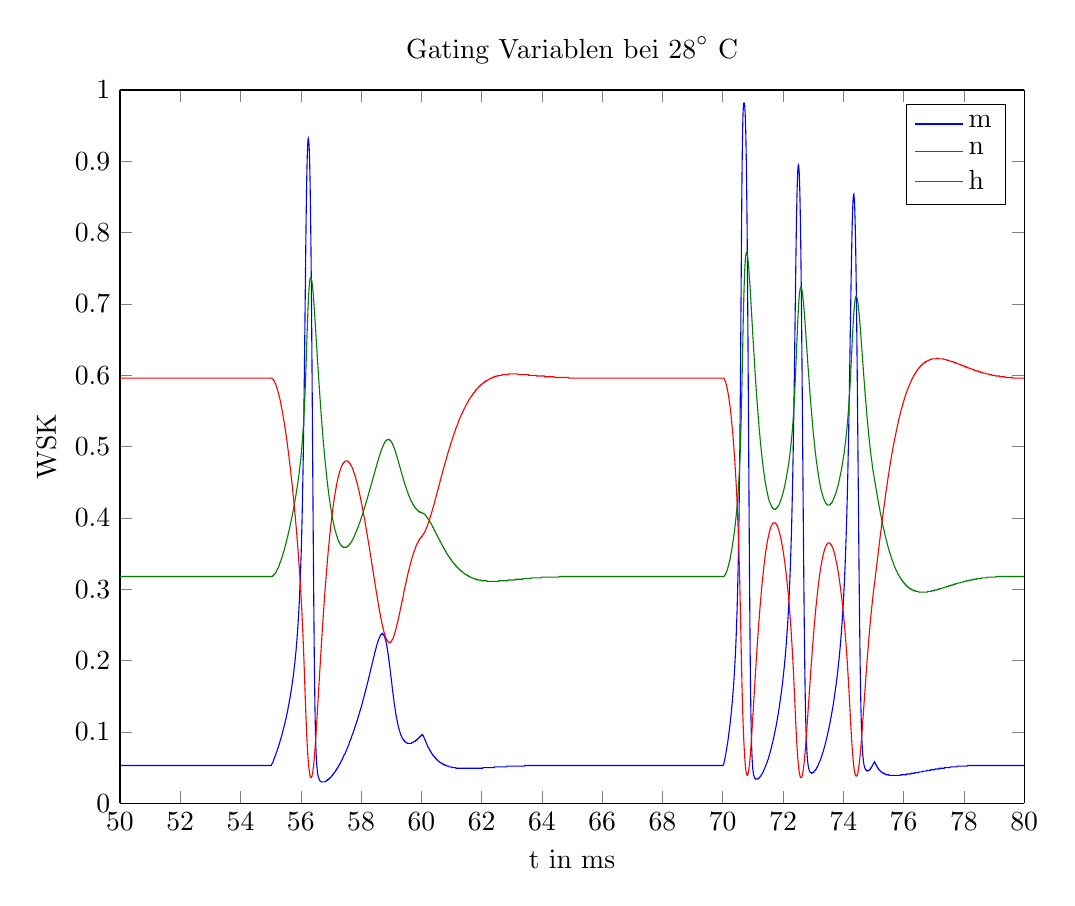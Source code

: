 % This file was created by matlab2tikz.
% Minimal pgfplots version: 1.3
%
%The latest updates can be retrieved from
%  http://www.mathworks.com/matlabcentral/fileexchange/22022-matlab2tikz
%where you can also make suggestions and rate matlab2tikz.
%
\begin{tikzpicture}

\begin{axis}[%
width=4.521in,
height=3.566in,
at={(0.758in,0.481in)},
scale only axis,
separate axis lines,
every outer x axis line/.append style={black},
every x tick label/.append style={font=\color{black}},
xmin=50,
xmax=80,
xlabel={t in ms},
every outer y axis line/.append style={black},
every y tick label/.append style={font=\color{black}},
ymin=0,
ymax=1,
ylabel={WSK},
title={$\text{Gating Variablen bei 28}^\circ\text{ C}$},
legend style={legend cell align=left,align=left,draw=black}
]
\addplot [color=blue,solid]
  table[row sep=crcr]{%
50	0.053\\
50.01	0.053\\
50.02	0.053\\
50.03	0.053\\
50.04	0.053\\
50.05	0.053\\
50.06	0.053\\
50.07	0.053\\
50.08	0.053\\
50.09	0.053\\
50.1	0.053\\
50.11	0.053\\
50.12	0.053\\
50.13	0.053\\
50.14	0.053\\
50.15	0.053\\
50.16	0.053\\
50.17	0.053\\
50.18	0.053\\
50.19	0.053\\
50.2	0.053\\
50.21	0.053\\
50.22	0.053\\
50.23	0.053\\
50.24	0.053\\
50.25	0.053\\
50.26	0.053\\
50.27	0.053\\
50.28	0.053\\
50.29	0.053\\
50.3	0.053\\
50.31	0.053\\
50.32	0.053\\
50.33	0.053\\
50.34	0.053\\
50.35	0.053\\
50.36	0.053\\
50.37	0.053\\
50.38	0.053\\
50.39	0.053\\
50.4	0.053\\
50.41	0.053\\
50.42	0.053\\
50.43	0.053\\
50.44	0.053\\
50.45	0.053\\
50.46	0.053\\
50.47	0.053\\
50.48	0.053\\
50.49	0.053\\
50.5	0.053\\
50.51	0.053\\
50.52	0.053\\
50.53	0.053\\
50.54	0.053\\
50.55	0.053\\
50.56	0.053\\
50.57	0.053\\
50.58	0.053\\
50.59	0.053\\
50.6	0.053\\
50.61	0.053\\
50.62	0.053\\
50.63	0.053\\
50.64	0.053\\
50.65	0.053\\
50.66	0.053\\
50.67	0.053\\
50.68	0.053\\
50.69	0.053\\
50.7	0.053\\
50.71	0.053\\
50.72	0.053\\
50.73	0.053\\
50.74	0.053\\
50.75	0.053\\
50.76	0.053\\
50.77	0.053\\
50.78	0.053\\
50.79	0.053\\
50.8	0.053\\
50.81	0.053\\
50.82	0.053\\
50.83	0.053\\
50.84	0.053\\
50.85	0.053\\
50.86	0.053\\
50.87	0.053\\
50.88	0.053\\
50.89	0.053\\
50.9	0.053\\
50.91	0.053\\
50.92	0.053\\
50.93	0.053\\
50.94	0.053\\
50.95	0.053\\
50.96	0.053\\
50.97	0.053\\
50.98	0.053\\
50.99	0.053\\
51	0.053\\
51.01	0.053\\
51.02	0.053\\
51.03	0.053\\
51.04	0.053\\
51.05	0.053\\
51.06	0.053\\
51.07	0.053\\
51.08	0.053\\
51.09	0.053\\
51.1	0.053\\
51.11	0.053\\
51.12	0.053\\
51.13	0.053\\
51.14	0.053\\
51.15	0.053\\
51.16	0.053\\
51.17	0.053\\
51.18	0.053\\
51.19	0.053\\
51.2	0.053\\
51.21	0.053\\
51.22	0.053\\
51.23	0.053\\
51.24	0.053\\
51.25	0.053\\
51.26	0.053\\
51.27	0.053\\
51.28	0.053\\
51.29	0.053\\
51.3	0.053\\
51.31	0.053\\
51.32	0.053\\
51.33	0.053\\
51.34	0.053\\
51.35	0.053\\
51.36	0.053\\
51.37	0.053\\
51.38	0.053\\
51.39	0.053\\
51.4	0.053\\
51.41	0.053\\
51.42	0.053\\
51.43	0.053\\
51.44	0.053\\
51.45	0.053\\
51.46	0.053\\
51.47	0.053\\
51.48	0.053\\
51.49	0.053\\
51.5	0.053\\
51.51	0.053\\
51.52	0.053\\
51.53	0.053\\
51.54	0.053\\
51.55	0.053\\
51.56	0.053\\
51.57	0.053\\
51.58	0.053\\
51.59	0.053\\
51.6	0.053\\
51.61	0.053\\
51.62	0.053\\
51.63	0.053\\
51.64	0.053\\
51.65	0.053\\
51.66	0.053\\
51.67	0.053\\
51.68	0.053\\
51.69	0.053\\
51.7	0.053\\
51.71	0.053\\
51.72	0.053\\
51.73	0.053\\
51.74	0.053\\
51.75	0.053\\
51.76	0.053\\
51.77	0.053\\
51.78	0.053\\
51.79	0.053\\
51.8	0.053\\
51.81	0.053\\
51.82	0.053\\
51.83	0.053\\
51.84	0.053\\
51.85	0.053\\
51.86	0.053\\
51.87	0.053\\
51.88	0.053\\
51.89	0.053\\
51.9	0.053\\
51.91	0.053\\
51.92	0.053\\
51.93	0.053\\
51.94	0.053\\
51.95	0.053\\
51.96	0.053\\
51.97	0.053\\
51.98	0.053\\
51.99	0.053\\
52	0.053\\
52.01	0.053\\
52.02	0.053\\
52.03	0.053\\
52.04	0.053\\
52.05	0.053\\
52.06	0.053\\
52.07	0.053\\
52.08	0.053\\
52.09	0.053\\
52.1	0.053\\
52.11	0.053\\
52.12	0.053\\
52.13	0.053\\
52.14	0.053\\
52.15	0.053\\
52.16	0.053\\
52.17	0.053\\
52.18	0.053\\
52.19	0.053\\
52.2	0.053\\
52.21	0.053\\
52.22	0.053\\
52.23	0.053\\
52.24	0.053\\
52.25	0.053\\
52.26	0.053\\
52.27	0.053\\
52.28	0.053\\
52.29	0.053\\
52.3	0.053\\
52.31	0.053\\
52.32	0.053\\
52.33	0.053\\
52.34	0.053\\
52.35	0.053\\
52.36	0.053\\
52.37	0.053\\
52.38	0.053\\
52.39	0.053\\
52.4	0.053\\
52.41	0.053\\
52.42	0.053\\
52.43	0.053\\
52.44	0.053\\
52.45	0.053\\
52.46	0.053\\
52.47	0.053\\
52.48	0.053\\
52.49	0.053\\
52.5	0.053\\
52.51	0.053\\
52.52	0.053\\
52.53	0.053\\
52.54	0.053\\
52.55	0.053\\
52.56	0.053\\
52.57	0.053\\
52.58	0.053\\
52.59	0.053\\
52.6	0.053\\
52.61	0.053\\
52.62	0.053\\
52.63	0.053\\
52.64	0.053\\
52.65	0.053\\
52.66	0.053\\
52.67	0.053\\
52.68	0.053\\
52.69	0.053\\
52.7	0.053\\
52.71	0.053\\
52.72	0.053\\
52.73	0.053\\
52.74	0.053\\
52.75	0.053\\
52.76	0.053\\
52.77	0.053\\
52.78	0.053\\
52.79	0.053\\
52.8	0.053\\
52.81	0.053\\
52.82	0.053\\
52.83	0.053\\
52.84	0.053\\
52.85	0.053\\
52.86	0.053\\
52.87	0.053\\
52.88	0.053\\
52.89	0.053\\
52.9	0.053\\
52.91	0.053\\
52.92	0.053\\
52.93	0.053\\
52.94	0.053\\
52.95	0.053\\
52.96	0.053\\
52.97	0.053\\
52.98	0.053\\
52.99	0.053\\
53	0.053\\
53.01	0.053\\
53.02	0.053\\
53.03	0.053\\
53.04	0.053\\
53.05	0.053\\
53.06	0.053\\
53.07	0.053\\
53.08	0.053\\
53.09	0.053\\
53.1	0.053\\
53.11	0.053\\
53.12	0.053\\
53.13	0.053\\
53.14	0.053\\
53.15	0.053\\
53.16	0.053\\
53.17	0.053\\
53.18	0.053\\
53.19	0.053\\
53.2	0.053\\
53.21	0.053\\
53.22	0.053\\
53.23	0.053\\
53.24	0.053\\
53.25	0.053\\
53.26	0.053\\
53.27	0.053\\
53.28	0.053\\
53.29	0.053\\
53.3	0.053\\
53.31	0.053\\
53.32	0.053\\
53.33	0.053\\
53.34	0.053\\
53.35	0.053\\
53.36	0.053\\
53.37	0.053\\
53.38	0.053\\
53.39	0.053\\
53.4	0.053\\
53.41	0.053\\
53.42	0.053\\
53.43	0.053\\
53.44	0.053\\
53.45	0.053\\
53.46	0.053\\
53.47	0.053\\
53.48	0.053\\
53.49	0.053\\
53.5	0.053\\
53.51	0.053\\
53.52	0.053\\
53.53	0.053\\
53.54	0.053\\
53.55	0.053\\
53.56	0.053\\
53.57	0.053\\
53.58	0.053\\
53.59	0.053\\
53.6	0.053\\
53.61	0.053\\
53.62	0.053\\
53.63	0.053\\
53.64	0.053\\
53.65	0.053\\
53.66	0.053\\
53.67	0.053\\
53.68	0.053\\
53.69	0.053\\
53.7	0.053\\
53.71	0.053\\
53.72	0.053\\
53.73	0.053\\
53.74	0.053\\
53.75	0.053\\
53.76	0.053\\
53.77	0.053\\
53.78	0.053\\
53.79	0.053\\
53.8	0.053\\
53.81	0.053\\
53.82	0.053\\
53.83	0.053\\
53.84	0.053\\
53.85	0.053\\
53.86	0.053\\
53.87	0.053\\
53.88	0.053\\
53.89	0.053\\
53.9	0.053\\
53.91	0.053\\
53.92	0.053\\
53.93	0.053\\
53.94	0.053\\
53.95	0.053\\
53.96	0.053\\
53.97	0.053\\
53.98	0.053\\
53.99	0.053\\
54	0.053\\
54.01	0.053\\
54.02	0.053\\
54.03	0.053\\
54.04	0.053\\
54.05	0.053\\
54.06	0.053\\
54.07	0.053\\
54.08	0.053\\
54.09	0.053\\
54.1	0.053\\
54.11	0.053\\
54.12	0.053\\
54.13	0.053\\
54.14	0.053\\
54.15	0.053\\
54.16	0.053\\
54.17	0.053\\
54.18	0.053\\
54.19	0.053\\
54.2	0.053\\
54.21	0.053\\
54.22	0.053\\
54.23	0.053\\
54.24	0.053\\
54.25	0.053\\
54.26	0.053\\
54.27	0.053\\
54.28	0.053\\
54.29	0.053\\
54.3	0.053\\
54.31	0.053\\
54.32	0.053\\
54.33	0.053\\
54.34	0.053\\
54.35	0.053\\
54.36	0.053\\
54.37	0.053\\
54.38	0.053\\
54.39	0.053\\
54.4	0.053\\
54.41	0.053\\
54.42	0.053\\
54.43	0.053\\
54.44	0.053\\
54.45	0.053\\
54.46	0.053\\
54.47	0.053\\
54.48	0.053\\
54.49	0.053\\
54.5	0.053\\
54.51	0.053\\
54.52	0.053\\
54.53	0.053\\
54.54	0.053\\
54.55	0.053\\
54.56	0.053\\
54.57	0.053\\
54.58	0.053\\
54.59	0.053\\
54.6	0.053\\
54.61	0.053\\
54.62	0.053\\
54.63	0.053\\
54.64	0.053\\
54.65	0.053\\
54.66	0.053\\
54.67	0.053\\
54.68	0.053\\
54.69	0.053\\
54.7	0.053\\
54.71	0.053\\
54.72	0.053\\
54.73	0.053\\
54.74	0.053\\
54.75	0.053\\
54.76	0.053\\
54.77	0.053\\
54.78	0.053\\
54.79	0.053\\
54.8	0.053\\
54.81	0.053\\
54.82	0.053\\
54.83	0.053\\
54.84	0.053\\
54.85	0.053\\
54.86	0.053\\
54.87	0.053\\
54.88	0.053\\
54.89	0.053\\
54.9	0.053\\
54.91	0.053\\
54.92	0.053\\
54.93	0.053\\
54.94	0.053\\
54.95	0.053\\
54.96	0.053\\
54.97	0.053\\
54.98	0.053\\
54.99	0.053\\
55	0.053\\
55.01	0.053\\
55.02	0.053\\
55.03	0.054\\
55.04	0.055\\
55.05	0.056\\
55.06	0.056\\
55.07	0.057\\
55.08	0.058\\
55.09	0.059\\
55.1	0.061\\
55.11	0.062\\
55.12	0.063\\
55.13	0.064\\
55.14	0.065\\
55.15	0.066\\
55.16	0.067\\
55.17	0.068\\
55.18	0.07\\
55.19	0.071\\
55.2	0.072\\
55.21	0.073\\
55.22	0.075\\
55.23	0.076\\
55.24	0.077\\
55.25	0.078\\
55.26	0.08\\
55.27	0.081\\
55.28	0.082\\
55.29	0.084\\
55.3	0.085\\
55.31	0.087\\
55.32	0.088\\
55.33	0.089\\
55.34	0.091\\
55.35	0.092\\
55.36	0.094\\
55.37	0.095\\
55.38	0.097\\
55.39	0.099\\
55.4	0.1\\
55.41	0.102\\
55.42	0.103\\
55.43	0.105\\
55.44	0.107\\
55.45	0.108\\
55.46	0.11\\
55.47	0.112\\
55.48	0.114\\
55.49	0.116\\
55.5	0.117\\
55.51	0.119\\
55.52	0.121\\
55.53	0.123\\
55.54	0.125\\
55.55	0.127\\
55.56	0.129\\
55.57	0.131\\
55.58	0.134\\
55.59	0.136\\
55.6	0.138\\
55.61	0.14\\
55.62	0.143\\
55.63	0.145\\
55.64	0.147\\
55.65	0.15\\
55.66	0.152\\
55.67	0.155\\
55.68	0.158\\
55.69	0.16\\
55.7	0.163\\
55.71	0.166\\
55.72	0.169\\
55.73	0.172\\
55.74	0.175\\
55.75	0.178\\
55.76	0.182\\
55.77	0.185\\
55.78	0.189\\
55.79	0.193\\
55.8	0.196\\
55.81	0.2\\
55.82	0.205\\
55.83	0.209\\
55.84	0.213\\
55.85	0.218\\
55.86	0.223\\
55.87	0.228\\
55.88	0.234\\
55.89	0.24\\
55.9	0.246\\
55.91	0.252\\
55.92	0.259\\
55.93	0.266\\
55.94	0.274\\
55.95	0.282\\
55.96	0.291\\
55.97	0.301\\
55.98	0.311\\
55.99	0.322\\
56	0.334\\
56.01	0.347\\
56.02	0.361\\
56.03	0.377\\
56.04	0.394\\
56.05	0.413\\
56.06	0.434\\
56.07	0.456\\
56.08	0.481\\
56.09	0.509\\
56.1	0.539\\
56.11	0.572\\
56.12	0.607\\
56.13	0.644\\
56.14	0.682\\
56.15	0.721\\
56.16	0.759\\
56.17	0.795\\
56.18	0.828\\
56.19	0.857\\
56.2	0.881\\
56.21	0.9\\
56.22	0.914\\
56.23	0.924\\
56.24	0.93\\
56.25	0.932\\
56.26	0.93\\
56.27	0.925\\
56.28	0.917\\
56.29	0.905\\
56.3	0.888\\
56.31	0.866\\
56.32	0.84\\
56.33	0.807\\
56.34	0.769\\
56.35	0.726\\
56.36	0.677\\
56.37	0.624\\
56.38	0.568\\
56.39	0.51\\
56.4	0.45\\
56.41	0.392\\
56.42	0.337\\
56.43	0.285\\
56.44	0.239\\
56.45	0.198\\
56.46	0.164\\
56.47	0.135\\
56.48	0.112\\
56.49	0.094\\
56.5	0.08\\
56.51	0.069\\
56.52	0.06\\
56.53	0.054\\
56.54	0.049\\
56.55	0.045\\
56.56	0.042\\
56.57	0.039\\
56.58	0.037\\
56.59	0.036\\
56.6	0.035\\
56.61	0.034\\
56.62	0.033\\
56.63	0.032\\
56.64	0.031\\
56.65	0.031\\
56.66	0.031\\
56.67	0.03\\
56.68	0.03\\
56.69	0.03\\
56.7	0.03\\
56.71	0.03\\
56.72	0.03\\
56.73	0.03\\
56.74	0.03\\
56.75	0.03\\
56.76	0.03\\
56.77	0.03\\
56.78	0.03\\
56.79	0.03\\
56.8	0.03\\
56.81	0.03\\
56.82	0.031\\
56.83	0.031\\
56.84	0.031\\
56.85	0.031\\
56.86	0.032\\
56.87	0.032\\
56.88	0.032\\
56.89	0.033\\
56.9	0.033\\
56.91	0.033\\
56.92	0.034\\
56.93	0.034\\
56.94	0.034\\
56.95	0.035\\
56.96	0.035\\
56.97	0.036\\
56.98	0.036\\
56.99	0.036\\
57	0.037\\
57.01	0.037\\
57.02	0.038\\
57.03	0.038\\
57.04	0.039\\
57.05	0.039\\
57.06	0.04\\
57.07	0.04\\
57.08	0.041\\
57.09	0.042\\
57.1	0.042\\
57.11	0.043\\
57.12	0.043\\
57.13	0.044\\
57.14	0.044\\
57.15	0.045\\
57.16	0.046\\
57.17	0.046\\
57.18	0.047\\
57.19	0.048\\
57.2	0.048\\
57.21	0.049\\
57.22	0.05\\
57.23	0.05\\
57.24	0.051\\
57.25	0.052\\
57.26	0.053\\
57.27	0.053\\
57.28	0.054\\
57.29	0.055\\
57.3	0.056\\
57.31	0.056\\
57.32	0.057\\
57.33	0.058\\
57.34	0.059\\
57.35	0.06\\
57.36	0.06\\
57.37	0.061\\
57.38	0.062\\
57.39	0.063\\
57.4	0.064\\
57.41	0.065\\
57.42	0.066\\
57.43	0.067\\
57.44	0.068\\
57.45	0.068\\
57.46	0.069\\
57.47	0.07\\
57.48	0.071\\
57.49	0.072\\
57.5	0.073\\
57.51	0.074\\
57.52	0.075\\
57.53	0.076\\
57.54	0.077\\
57.55	0.078\\
57.56	0.079\\
57.57	0.08\\
57.58	0.081\\
57.59	0.082\\
57.6	0.083\\
57.61	0.085\\
57.62	0.086\\
57.63	0.087\\
57.64	0.088\\
57.65	0.089\\
57.66	0.09\\
57.67	0.091\\
57.68	0.092\\
57.69	0.094\\
57.7	0.095\\
57.71	0.096\\
57.72	0.097\\
57.73	0.098\\
57.74	0.099\\
57.75	0.101\\
57.76	0.102\\
57.77	0.103\\
57.78	0.104\\
57.79	0.106\\
57.8	0.107\\
57.81	0.108\\
57.82	0.109\\
57.83	0.111\\
57.84	0.112\\
57.85	0.113\\
57.86	0.115\\
57.87	0.116\\
57.88	0.117\\
57.89	0.119\\
57.9	0.12\\
57.91	0.122\\
57.92	0.123\\
57.93	0.124\\
57.94	0.126\\
57.95	0.127\\
57.96	0.129\\
57.97	0.13\\
57.98	0.131\\
57.99	0.133\\
58	0.134\\
58.01	0.136\\
58.02	0.137\\
58.03	0.139\\
58.04	0.14\\
58.05	0.142\\
58.06	0.144\\
58.07	0.145\\
58.08	0.147\\
58.09	0.148\\
58.1	0.15\\
58.11	0.151\\
58.12	0.153\\
58.13	0.155\\
58.14	0.156\\
58.15	0.158\\
58.16	0.16\\
58.17	0.161\\
58.18	0.163\\
58.19	0.165\\
58.2	0.166\\
58.21	0.168\\
58.22	0.17\\
58.23	0.171\\
58.24	0.173\\
58.25	0.175\\
58.26	0.177\\
58.27	0.178\\
58.28	0.18\\
58.29	0.182\\
58.3	0.184\\
58.31	0.185\\
58.32	0.187\\
58.33	0.189\\
58.34	0.191\\
58.35	0.192\\
58.36	0.194\\
58.37	0.196\\
58.38	0.198\\
58.39	0.199\\
58.4	0.201\\
58.41	0.203\\
58.42	0.205\\
58.43	0.206\\
58.44	0.208\\
58.45	0.21\\
58.46	0.212\\
58.47	0.213\\
58.48	0.215\\
58.49	0.216\\
58.5	0.218\\
58.51	0.22\\
58.52	0.221\\
58.53	0.223\\
58.54	0.224\\
58.55	0.225\\
58.56	0.227\\
58.57	0.228\\
58.58	0.229\\
58.59	0.23\\
58.6	0.231\\
58.61	0.233\\
58.62	0.233\\
58.63	0.234\\
58.64	0.235\\
58.65	0.236\\
58.66	0.236\\
58.67	0.237\\
58.68	0.237\\
58.69	0.237\\
58.7	0.238\\
58.71	0.237\\
58.72	0.237\\
58.73	0.237\\
58.74	0.237\\
58.75	0.236\\
58.76	0.235\\
58.77	0.234\\
58.78	0.233\\
58.79	0.232\\
58.8	0.231\\
58.81	0.229\\
58.82	0.228\\
58.83	0.226\\
58.84	0.224\\
58.85	0.222\\
58.86	0.219\\
58.87	0.217\\
58.88	0.214\\
58.89	0.211\\
58.9	0.209\\
58.91	0.206\\
58.92	0.202\\
58.93	0.199\\
58.94	0.196\\
58.95	0.192\\
58.96	0.189\\
58.97	0.185\\
58.98	0.182\\
58.99	0.178\\
59	0.175\\
59.01	0.171\\
59.02	0.168\\
59.03	0.164\\
59.04	0.16\\
59.05	0.157\\
59.06	0.154\\
59.07	0.15\\
59.08	0.147\\
59.09	0.144\\
59.1	0.14\\
59.11	0.137\\
59.12	0.135\\
59.13	0.132\\
59.14	0.129\\
59.15	0.126\\
59.16	0.124\\
59.17	0.121\\
59.18	0.119\\
59.19	0.117\\
59.2	0.115\\
59.21	0.113\\
59.22	0.111\\
59.23	0.109\\
59.24	0.107\\
59.25	0.105\\
59.26	0.104\\
59.27	0.102\\
59.28	0.101\\
59.29	0.1\\
59.3	0.098\\
59.31	0.097\\
59.32	0.096\\
59.33	0.095\\
59.34	0.094\\
59.35	0.093\\
59.36	0.092\\
59.37	0.091\\
59.38	0.091\\
59.39	0.09\\
59.4	0.089\\
59.41	0.089\\
59.42	0.088\\
59.43	0.088\\
59.44	0.087\\
59.45	0.087\\
59.46	0.086\\
59.47	0.086\\
59.48	0.086\\
59.49	0.085\\
59.5	0.085\\
59.51	0.085\\
59.52	0.085\\
59.53	0.084\\
59.54	0.084\\
59.55	0.084\\
59.56	0.084\\
59.57	0.084\\
59.58	0.084\\
59.59	0.084\\
59.6	0.084\\
59.61	0.084\\
59.62	0.084\\
59.63	0.084\\
59.64	0.084\\
59.65	0.084\\
59.66	0.084\\
59.67	0.084\\
59.68	0.085\\
59.69	0.085\\
59.7	0.085\\
59.71	0.085\\
59.72	0.085\\
59.73	0.086\\
59.74	0.086\\
59.75	0.086\\
59.76	0.086\\
59.77	0.087\\
59.78	0.087\\
59.79	0.087\\
59.8	0.087\\
59.81	0.088\\
59.82	0.088\\
59.83	0.088\\
59.84	0.089\\
59.85	0.089\\
59.86	0.089\\
59.87	0.09\\
59.88	0.09\\
59.89	0.091\\
59.9	0.091\\
59.91	0.091\\
59.92	0.092\\
59.93	0.092\\
59.94	0.093\\
59.95	0.093\\
59.96	0.094\\
59.97	0.094\\
59.98	0.094\\
59.99	0.095\\
60	0.095\\
60.01	0.096\\
60.02	0.096\\
60.03	0.096\\
60.04	0.096\\
60.05	0.095\\
60.06	0.095\\
60.07	0.094\\
60.08	0.093\\
60.09	0.092\\
60.1	0.091\\
60.11	0.09\\
60.12	0.089\\
60.13	0.088\\
60.14	0.087\\
60.15	0.086\\
60.16	0.085\\
60.17	0.084\\
60.18	0.083\\
60.19	0.082\\
60.2	0.081\\
60.21	0.08\\
60.22	0.079\\
60.23	0.078\\
60.24	0.078\\
60.25	0.077\\
60.26	0.076\\
60.27	0.075\\
60.28	0.074\\
60.29	0.074\\
60.3	0.073\\
60.31	0.072\\
60.32	0.072\\
60.33	0.071\\
60.34	0.07\\
60.35	0.07\\
60.36	0.069\\
60.37	0.068\\
60.38	0.068\\
60.39	0.067\\
60.4	0.067\\
60.41	0.066\\
60.42	0.066\\
60.43	0.065\\
60.44	0.065\\
60.45	0.064\\
60.46	0.064\\
60.47	0.063\\
60.48	0.063\\
60.49	0.062\\
60.5	0.062\\
60.51	0.061\\
60.52	0.061\\
60.53	0.061\\
60.54	0.06\\
60.55	0.06\\
60.56	0.059\\
60.57	0.059\\
60.58	0.059\\
60.59	0.058\\
60.6	0.058\\
60.61	0.058\\
60.62	0.057\\
60.63	0.057\\
60.64	0.057\\
60.65	0.057\\
60.66	0.056\\
60.67	0.056\\
60.68	0.056\\
60.69	0.056\\
60.7	0.055\\
60.71	0.055\\
60.72	0.055\\
60.73	0.055\\
60.74	0.054\\
60.75	0.054\\
60.76	0.054\\
60.77	0.054\\
60.78	0.054\\
60.79	0.053\\
60.8	0.053\\
60.81	0.053\\
60.82	0.053\\
60.83	0.053\\
60.84	0.053\\
60.85	0.052\\
60.86	0.052\\
60.87	0.052\\
60.88	0.052\\
60.89	0.052\\
60.9	0.052\\
60.91	0.052\\
60.92	0.051\\
60.93	0.051\\
60.94	0.051\\
60.95	0.051\\
60.96	0.051\\
60.97	0.051\\
60.98	0.051\\
60.99	0.051\\
61	0.051\\
61.01	0.05\\
61.02	0.05\\
61.03	0.05\\
61.04	0.05\\
61.05	0.05\\
61.06	0.05\\
61.07	0.05\\
61.08	0.05\\
61.09	0.05\\
61.1	0.05\\
61.11	0.05\\
61.12	0.05\\
61.13	0.05\\
61.14	0.05\\
61.15	0.049\\
61.16	0.049\\
61.17	0.049\\
61.18	0.049\\
61.19	0.049\\
61.2	0.049\\
61.21	0.049\\
61.22	0.049\\
61.23	0.049\\
61.24	0.049\\
61.25	0.049\\
61.26	0.049\\
61.27	0.049\\
61.28	0.049\\
61.29	0.049\\
61.3	0.049\\
61.31	0.049\\
61.32	0.049\\
61.33	0.049\\
61.34	0.049\\
61.35	0.049\\
61.36	0.049\\
61.37	0.049\\
61.38	0.049\\
61.39	0.049\\
61.4	0.049\\
61.41	0.049\\
61.42	0.049\\
61.43	0.049\\
61.44	0.049\\
61.45	0.049\\
61.46	0.049\\
61.47	0.049\\
61.48	0.049\\
61.49	0.049\\
61.5	0.049\\
61.51	0.049\\
61.52	0.049\\
61.53	0.049\\
61.54	0.049\\
61.55	0.049\\
61.56	0.049\\
61.57	0.049\\
61.58	0.049\\
61.59	0.049\\
61.6	0.049\\
61.61	0.049\\
61.62	0.049\\
61.63	0.049\\
61.64	0.049\\
61.65	0.049\\
61.66	0.049\\
61.67	0.049\\
61.68	0.049\\
61.69	0.049\\
61.7	0.049\\
61.71	0.049\\
61.72	0.049\\
61.73	0.049\\
61.74	0.049\\
61.75	0.049\\
61.76	0.049\\
61.77	0.049\\
61.78	0.049\\
61.79	0.049\\
61.8	0.049\\
61.81	0.049\\
61.82	0.049\\
61.83	0.049\\
61.84	0.049\\
61.85	0.049\\
61.86	0.049\\
61.87	0.049\\
61.88	0.049\\
61.89	0.049\\
61.9	0.049\\
61.91	0.049\\
61.92	0.049\\
61.93	0.049\\
61.94	0.049\\
61.95	0.049\\
61.96	0.049\\
61.97	0.049\\
61.98	0.049\\
61.99	0.049\\
62	0.049\\
62.01	0.049\\
62.02	0.049\\
62.03	0.049\\
62.04	0.049\\
62.05	0.05\\
62.06	0.05\\
62.07	0.05\\
62.08	0.05\\
62.09	0.05\\
62.1	0.05\\
62.11	0.05\\
62.12	0.05\\
62.13	0.05\\
62.14	0.05\\
62.15	0.05\\
62.16	0.05\\
62.17	0.05\\
62.18	0.05\\
62.19	0.05\\
62.2	0.05\\
62.21	0.05\\
62.22	0.05\\
62.23	0.05\\
62.24	0.05\\
62.25	0.05\\
62.26	0.05\\
62.27	0.05\\
62.28	0.05\\
62.29	0.05\\
62.3	0.05\\
62.31	0.05\\
62.32	0.05\\
62.33	0.05\\
62.34	0.05\\
62.35	0.05\\
62.36	0.05\\
62.37	0.05\\
62.38	0.05\\
62.39	0.05\\
62.4	0.05\\
62.41	0.05\\
62.42	0.05\\
62.43	0.051\\
62.44	0.051\\
62.45	0.051\\
62.46	0.051\\
62.47	0.051\\
62.48	0.051\\
62.49	0.051\\
62.5	0.051\\
62.51	0.051\\
62.52	0.051\\
62.53	0.051\\
62.54	0.051\\
62.55	0.051\\
62.56	0.051\\
62.57	0.051\\
62.58	0.051\\
62.59	0.051\\
62.6	0.051\\
62.61	0.051\\
62.62	0.051\\
62.63	0.051\\
62.64	0.051\\
62.65	0.051\\
62.66	0.051\\
62.67	0.051\\
62.68	0.051\\
62.69	0.051\\
62.7	0.051\\
62.71	0.051\\
62.72	0.051\\
62.73	0.051\\
62.74	0.051\\
62.75	0.051\\
62.76	0.051\\
62.77	0.051\\
62.78	0.051\\
62.79	0.051\\
62.8	0.051\\
62.81	0.051\\
62.82	0.051\\
62.83	0.051\\
62.84	0.052\\
62.85	0.052\\
62.86	0.052\\
62.87	0.052\\
62.88	0.052\\
62.89	0.052\\
62.9	0.052\\
62.91	0.052\\
62.92	0.052\\
62.93	0.052\\
62.94	0.052\\
62.95	0.052\\
62.96	0.052\\
62.97	0.052\\
62.98	0.052\\
62.99	0.052\\
63	0.052\\
63.01	0.052\\
63.02	0.052\\
63.03	0.052\\
63.04	0.052\\
63.05	0.052\\
63.06	0.052\\
63.07	0.052\\
63.08	0.052\\
63.09	0.052\\
63.1	0.052\\
63.11	0.052\\
63.12	0.052\\
63.13	0.052\\
63.14	0.052\\
63.15	0.052\\
63.16	0.052\\
63.17	0.052\\
63.18	0.052\\
63.19	0.052\\
63.2	0.052\\
63.21	0.052\\
63.22	0.052\\
63.23	0.052\\
63.24	0.052\\
63.25	0.052\\
63.26	0.052\\
63.27	0.052\\
63.28	0.052\\
63.29	0.052\\
63.3	0.052\\
63.31	0.052\\
63.32	0.052\\
63.33	0.052\\
63.34	0.052\\
63.35	0.052\\
63.36	0.052\\
63.37	0.052\\
63.38	0.052\\
63.39	0.052\\
63.4	0.052\\
63.41	0.052\\
63.42	0.052\\
63.43	0.053\\
63.44	0.053\\
63.45	0.053\\
63.46	0.053\\
63.47	0.053\\
63.48	0.053\\
63.49	0.053\\
63.5	0.053\\
63.51	0.053\\
63.52	0.053\\
63.53	0.053\\
63.54	0.053\\
63.55	0.053\\
63.56	0.053\\
63.57	0.053\\
63.58	0.053\\
63.59	0.053\\
63.6	0.053\\
63.61	0.053\\
63.62	0.053\\
63.63	0.053\\
63.64	0.053\\
63.65	0.053\\
63.66	0.053\\
63.67	0.053\\
63.68	0.053\\
63.69	0.053\\
63.7	0.053\\
63.71	0.053\\
63.72	0.053\\
63.73	0.053\\
63.74	0.053\\
63.75	0.053\\
63.76	0.053\\
63.77	0.053\\
63.78	0.053\\
63.79	0.053\\
63.8	0.053\\
63.81	0.053\\
63.82	0.053\\
63.83	0.053\\
63.84	0.053\\
63.85	0.053\\
63.86	0.053\\
63.87	0.053\\
63.88	0.053\\
63.89	0.053\\
63.9	0.053\\
63.91	0.053\\
63.92	0.053\\
63.93	0.053\\
63.94	0.053\\
63.95	0.053\\
63.96	0.053\\
63.97	0.053\\
63.98	0.053\\
63.99	0.053\\
64	0.053\\
64.01	0.053\\
64.02	0.053\\
64.03	0.053\\
64.04	0.053\\
64.05	0.053\\
64.06	0.053\\
64.07	0.053\\
64.08	0.053\\
64.09	0.053\\
64.1	0.053\\
64.11	0.053\\
64.12	0.053\\
64.13	0.053\\
64.14	0.053\\
64.15	0.053\\
64.16	0.053\\
64.17	0.053\\
64.18	0.053\\
64.19	0.053\\
64.2	0.053\\
64.21	0.053\\
64.22	0.053\\
64.23	0.053\\
64.24	0.053\\
64.25	0.053\\
64.26	0.053\\
64.27	0.053\\
64.28	0.053\\
64.29	0.053\\
64.3	0.053\\
64.31	0.053\\
64.32	0.053\\
64.33	0.053\\
64.34	0.053\\
64.35	0.053\\
64.36	0.053\\
64.37	0.053\\
64.38	0.053\\
64.39	0.053\\
64.4	0.053\\
64.41	0.053\\
64.42	0.053\\
64.43	0.053\\
64.44	0.053\\
64.45	0.053\\
64.46	0.053\\
64.47	0.053\\
64.48	0.053\\
64.49	0.053\\
64.5	0.053\\
64.51	0.053\\
64.52	0.053\\
64.53	0.053\\
64.54	0.053\\
64.55	0.053\\
64.56	0.053\\
64.57	0.053\\
64.58	0.053\\
64.59	0.053\\
64.6	0.053\\
64.61	0.053\\
64.62	0.053\\
64.63	0.053\\
64.64	0.053\\
64.65	0.053\\
64.66	0.053\\
64.67	0.053\\
64.68	0.053\\
64.69	0.053\\
64.7	0.053\\
64.71	0.053\\
64.72	0.053\\
64.73	0.053\\
64.74	0.053\\
64.75	0.053\\
64.76	0.053\\
64.77	0.053\\
64.78	0.053\\
64.79	0.053\\
64.8	0.053\\
64.81	0.053\\
64.82	0.053\\
64.83	0.053\\
64.84	0.053\\
64.85	0.053\\
64.86	0.053\\
64.87	0.053\\
64.88	0.053\\
64.89	0.053\\
64.9	0.053\\
64.91	0.053\\
64.92	0.053\\
64.93	0.053\\
64.94	0.053\\
64.95	0.053\\
64.96	0.053\\
64.97	0.053\\
64.98	0.053\\
64.99	0.053\\
65	0.053\\
65.01	0.053\\
65.02	0.053\\
65.03	0.053\\
65.04	0.053\\
65.05	0.053\\
65.06	0.053\\
65.07	0.053\\
65.08	0.053\\
65.09	0.053\\
65.1	0.053\\
65.11	0.053\\
65.12	0.053\\
65.13	0.053\\
65.14	0.053\\
65.15	0.053\\
65.16	0.053\\
65.17	0.053\\
65.18	0.053\\
65.19	0.053\\
65.2	0.053\\
65.21	0.053\\
65.22	0.053\\
65.23	0.053\\
65.24	0.053\\
65.25	0.053\\
65.26	0.053\\
65.27	0.053\\
65.28	0.053\\
65.29	0.053\\
65.3	0.053\\
65.31	0.053\\
65.32	0.053\\
65.33	0.053\\
65.34	0.053\\
65.35	0.053\\
65.36	0.053\\
65.37	0.053\\
65.38	0.053\\
65.39	0.053\\
65.4	0.053\\
65.41	0.053\\
65.42	0.053\\
65.43	0.053\\
65.44	0.053\\
65.45	0.053\\
65.46	0.053\\
65.47	0.053\\
65.48	0.053\\
65.49	0.053\\
65.5	0.053\\
65.51	0.053\\
65.52	0.053\\
65.53	0.053\\
65.54	0.053\\
65.55	0.053\\
65.56	0.053\\
65.57	0.053\\
65.58	0.053\\
65.59	0.053\\
65.6	0.053\\
65.61	0.053\\
65.62	0.053\\
65.63	0.053\\
65.64	0.053\\
65.65	0.053\\
65.66	0.053\\
65.67	0.053\\
65.68	0.053\\
65.69	0.053\\
65.7	0.053\\
65.71	0.053\\
65.72	0.053\\
65.73	0.053\\
65.74	0.053\\
65.75	0.053\\
65.76	0.053\\
65.77	0.053\\
65.78	0.053\\
65.79	0.053\\
65.8	0.053\\
65.81	0.053\\
65.82	0.053\\
65.83	0.053\\
65.84	0.053\\
65.85	0.053\\
65.86	0.053\\
65.87	0.053\\
65.88	0.053\\
65.89	0.053\\
65.9	0.053\\
65.91	0.053\\
65.92	0.053\\
65.93	0.053\\
65.94	0.053\\
65.95	0.053\\
65.96	0.053\\
65.97	0.053\\
65.98	0.053\\
65.99	0.053\\
66	0.053\\
66.01	0.053\\
66.02	0.053\\
66.03	0.053\\
66.04	0.053\\
66.05	0.053\\
66.06	0.053\\
66.07	0.053\\
66.08	0.053\\
66.09	0.053\\
66.1	0.053\\
66.11	0.053\\
66.12	0.053\\
66.13	0.053\\
66.14	0.053\\
66.15	0.053\\
66.16	0.053\\
66.17	0.053\\
66.18	0.053\\
66.19	0.053\\
66.2	0.053\\
66.21	0.053\\
66.22	0.053\\
66.23	0.053\\
66.24	0.053\\
66.25	0.053\\
66.26	0.053\\
66.27	0.053\\
66.28	0.053\\
66.29	0.053\\
66.3	0.053\\
66.31	0.053\\
66.32	0.053\\
66.33	0.053\\
66.34	0.053\\
66.35	0.053\\
66.36	0.053\\
66.37	0.053\\
66.38	0.053\\
66.39	0.053\\
66.4	0.053\\
66.41	0.053\\
66.42	0.053\\
66.43	0.053\\
66.44	0.053\\
66.45	0.053\\
66.46	0.053\\
66.47	0.053\\
66.48	0.053\\
66.49	0.053\\
66.5	0.053\\
66.51	0.053\\
66.52	0.053\\
66.53	0.053\\
66.54	0.053\\
66.55	0.053\\
66.56	0.053\\
66.57	0.053\\
66.58	0.053\\
66.59	0.053\\
66.6	0.053\\
66.61	0.053\\
66.62	0.053\\
66.63	0.053\\
66.64	0.053\\
66.65	0.053\\
66.66	0.053\\
66.67	0.053\\
66.68	0.053\\
66.69	0.053\\
66.7	0.053\\
66.71	0.053\\
66.72	0.053\\
66.73	0.053\\
66.74	0.053\\
66.75	0.053\\
66.76	0.053\\
66.77	0.053\\
66.78	0.053\\
66.79	0.053\\
66.8	0.053\\
66.81	0.053\\
66.82	0.053\\
66.83	0.053\\
66.84	0.053\\
66.85	0.053\\
66.86	0.053\\
66.87	0.053\\
66.88	0.053\\
66.89	0.053\\
66.9	0.053\\
66.91	0.053\\
66.92	0.053\\
66.93	0.053\\
66.94	0.053\\
66.95	0.053\\
66.96	0.053\\
66.97	0.053\\
66.98	0.053\\
66.99	0.053\\
67	0.053\\
67.01	0.053\\
67.02	0.053\\
67.03	0.053\\
67.04	0.053\\
67.05	0.053\\
67.06	0.053\\
67.07	0.053\\
67.08	0.053\\
67.09	0.053\\
67.1	0.053\\
67.11	0.053\\
67.12	0.053\\
67.13	0.053\\
67.14	0.053\\
67.15	0.053\\
67.16	0.053\\
67.17	0.053\\
67.18	0.053\\
67.19	0.053\\
67.2	0.053\\
67.21	0.053\\
67.22	0.053\\
67.23	0.053\\
67.24	0.053\\
67.25	0.053\\
67.26	0.053\\
67.27	0.053\\
67.28	0.053\\
67.29	0.053\\
67.3	0.053\\
67.31	0.053\\
67.32	0.053\\
67.33	0.053\\
67.34	0.053\\
67.35	0.053\\
67.36	0.053\\
67.37	0.053\\
67.38	0.053\\
67.39	0.053\\
67.4	0.053\\
67.41	0.053\\
67.42	0.053\\
67.43	0.053\\
67.44	0.053\\
67.45	0.053\\
67.46	0.053\\
67.47	0.053\\
67.48	0.053\\
67.49	0.053\\
67.5	0.053\\
67.51	0.053\\
67.52	0.053\\
67.53	0.053\\
67.54	0.053\\
67.55	0.053\\
67.56	0.053\\
67.57	0.053\\
67.58	0.053\\
67.59	0.053\\
67.6	0.053\\
67.61	0.053\\
67.62	0.053\\
67.63	0.053\\
67.64	0.053\\
67.65	0.053\\
67.66	0.053\\
67.67	0.053\\
67.68	0.053\\
67.69	0.053\\
67.7	0.053\\
67.71	0.053\\
67.72	0.053\\
67.73	0.053\\
67.74	0.053\\
67.75	0.053\\
67.76	0.053\\
67.77	0.053\\
67.78	0.053\\
67.79	0.053\\
67.8	0.053\\
67.81	0.053\\
67.82	0.053\\
67.83	0.053\\
67.84	0.053\\
67.85	0.053\\
67.86	0.053\\
67.87	0.053\\
67.88	0.053\\
67.89	0.053\\
67.9	0.053\\
67.91	0.053\\
67.92	0.053\\
67.93	0.053\\
67.94	0.053\\
67.95	0.053\\
67.96	0.053\\
67.97	0.053\\
67.98	0.053\\
67.99	0.053\\
68	0.053\\
68.01	0.053\\
68.02	0.053\\
68.03	0.053\\
68.04	0.053\\
68.05	0.053\\
68.06	0.053\\
68.07	0.053\\
68.08	0.053\\
68.09	0.053\\
68.1	0.053\\
68.11	0.053\\
68.12	0.053\\
68.13	0.053\\
68.14	0.053\\
68.15	0.053\\
68.16	0.053\\
68.17	0.053\\
68.18	0.053\\
68.19	0.053\\
68.2	0.053\\
68.21	0.053\\
68.22	0.053\\
68.23	0.053\\
68.24	0.053\\
68.25	0.053\\
68.26	0.053\\
68.27	0.053\\
68.28	0.053\\
68.29	0.053\\
68.3	0.053\\
68.31	0.053\\
68.32	0.053\\
68.33	0.053\\
68.34	0.053\\
68.35	0.053\\
68.36	0.053\\
68.37	0.053\\
68.38	0.053\\
68.39	0.053\\
68.4	0.053\\
68.41	0.053\\
68.42	0.053\\
68.43	0.053\\
68.44	0.053\\
68.45	0.053\\
68.46	0.053\\
68.47	0.053\\
68.48	0.053\\
68.49	0.053\\
68.5	0.053\\
68.51	0.053\\
68.52	0.053\\
68.53	0.053\\
68.54	0.053\\
68.55	0.053\\
68.56	0.053\\
68.57	0.053\\
68.58	0.053\\
68.59	0.053\\
68.6	0.053\\
68.61	0.053\\
68.62	0.053\\
68.63	0.053\\
68.64	0.053\\
68.65	0.053\\
68.66	0.053\\
68.67	0.053\\
68.68	0.053\\
68.69	0.053\\
68.7	0.053\\
68.71	0.053\\
68.72	0.053\\
68.73	0.053\\
68.74	0.053\\
68.75	0.053\\
68.76	0.053\\
68.77	0.053\\
68.78	0.053\\
68.79	0.053\\
68.8	0.053\\
68.81	0.053\\
68.82	0.053\\
68.83	0.053\\
68.84	0.053\\
68.85	0.053\\
68.86	0.053\\
68.87	0.053\\
68.88	0.053\\
68.89	0.053\\
68.9	0.053\\
68.91	0.053\\
68.92	0.053\\
68.93	0.053\\
68.94	0.053\\
68.95	0.053\\
68.96	0.053\\
68.97	0.053\\
68.98	0.053\\
68.99	0.053\\
69	0.053\\
69.01	0.053\\
69.02	0.053\\
69.03	0.053\\
69.04	0.053\\
69.05	0.053\\
69.06	0.053\\
69.07	0.053\\
69.08	0.053\\
69.09	0.053\\
69.1	0.053\\
69.11	0.053\\
69.12	0.053\\
69.13	0.053\\
69.14	0.053\\
69.15	0.053\\
69.16	0.053\\
69.17	0.053\\
69.18	0.053\\
69.19	0.053\\
69.2	0.053\\
69.21	0.053\\
69.22	0.053\\
69.23	0.053\\
69.24	0.053\\
69.25	0.053\\
69.26	0.053\\
69.27	0.053\\
69.28	0.053\\
69.29	0.053\\
69.3	0.053\\
69.31	0.053\\
69.32	0.053\\
69.33	0.053\\
69.34	0.053\\
69.35	0.053\\
69.36	0.053\\
69.37	0.053\\
69.38	0.053\\
69.39	0.053\\
69.4	0.053\\
69.41	0.053\\
69.42	0.053\\
69.43	0.053\\
69.44	0.053\\
69.45	0.053\\
69.46	0.053\\
69.47	0.053\\
69.48	0.053\\
69.49	0.053\\
69.5	0.053\\
69.51	0.053\\
69.52	0.053\\
69.53	0.053\\
69.54	0.053\\
69.55	0.053\\
69.56	0.053\\
69.57	0.053\\
69.58	0.053\\
69.59	0.053\\
69.6	0.053\\
69.61	0.053\\
69.62	0.053\\
69.63	0.053\\
69.64	0.053\\
69.65	0.053\\
69.66	0.053\\
69.67	0.053\\
69.68	0.053\\
69.69	0.053\\
69.7	0.053\\
69.71	0.053\\
69.72	0.053\\
69.73	0.053\\
69.74	0.053\\
69.75	0.053\\
69.76	0.053\\
69.77	0.053\\
69.78	0.053\\
69.79	0.053\\
69.8	0.053\\
69.81	0.053\\
69.82	0.053\\
69.83	0.053\\
69.84	0.053\\
69.85	0.053\\
69.86	0.053\\
69.87	0.053\\
69.88	0.053\\
69.89	0.053\\
69.9	0.053\\
69.91	0.053\\
69.92	0.053\\
69.93	0.053\\
69.94	0.053\\
69.95	0.053\\
69.96	0.053\\
69.97	0.053\\
69.98	0.053\\
69.99	0.053\\
70	0.053\\
70.01	0.053\\
70.02	0.054\\
70.03	0.055\\
70.04	0.056\\
70.05	0.058\\
70.06	0.06\\
70.07	0.062\\
70.08	0.064\\
70.09	0.067\\
70.1	0.069\\
70.11	0.071\\
70.12	0.074\\
70.13	0.076\\
70.14	0.079\\
70.15	0.082\\
70.16	0.084\\
70.17	0.087\\
70.18	0.09\\
70.19	0.093\\
70.2	0.097\\
70.21	0.1\\
70.22	0.103\\
70.23	0.107\\
70.24	0.11\\
70.25	0.114\\
70.26	0.118\\
70.27	0.122\\
70.28	0.126\\
70.29	0.13\\
70.3	0.135\\
70.31	0.139\\
70.32	0.144\\
70.33	0.149\\
70.34	0.155\\
70.35	0.16\\
70.36	0.166\\
70.37	0.172\\
70.38	0.179\\
70.39	0.186\\
70.4	0.193\\
70.41	0.201\\
70.42	0.209\\
70.43	0.218\\
70.44	0.228\\
70.45	0.239\\
70.46	0.251\\
70.47	0.263\\
70.48	0.277\\
70.49	0.293\\
70.5	0.31\\
70.51	0.329\\
70.52	0.351\\
70.53	0.375\\
70.54	0.403\\
70.55	0.435\\
70.56	0.471\\
70.57	0.512\\
70.58	0.559\\
70.59	0.61\\
70.6	0.666\\
70.61	0.725\\
70.62	0.783\\
70.63	0.837\\
70.64	0.883\\
70.65	0.919\\
70.66	0.945\\
70.67	0.963\\
70.68	0.974\\
70.69	0.98\\
70.7	0.982\\
70.71	0.982\\
70.72	0.981\\
70.73	0.977\\
70.74	0.97\\
70.75	0.961\\
70.76	0.947\\
70.77	0.929\\
70.78	0.906\\
70.79	0.876\\
70.8	0.84\\
70.81	0.797\\
70.82	0.747\\
70.83	0.691\\
70.84	0.63\\
70.85	0.566\\
70.86	0.5\\
70.87	0.434\\
70.88	0.37\\
70.89	0.31\\
70.9	0.257\\
70.91	0.21\\
70.92	0.17\\
70.93	0.138\\
70.94	0.113\\
70.95	0.093\\
70.96	0.078\\
70.97	0.067\\
70.98	0.058\\
70.99	0.052\\
71	0.047\\
71.01	0.044\\
71.02	0.041\\
71.03	0.039\\
71.04	0.038\\
71.05	0.036\\
71.06	0.036\\
71.07	0.035\\
71.08	0.034\\
71.09	0.034\\
71.1	0.034\\
71.11	0.034\\
71.12	0.034\\
71.13	0.034\\
71.14	0.034\\
71.15	0.034\\
71.16	0.034\\
71.17	0.034\\
71.18	0.035\\
71.19	0.035\\
71.2	0.035\\
71.21	0.036\\
71.22	0.036\\
71.23	0.037\\
71.24	0.037\\
71.25	0.038\\
71.26	0.038\\
71.27	0.039\\
71.28	0.04\\
71.29	0.04\\
71.3	0.041\\
71.31	0.042\\
71.32	0.042\\
71.33	0.043\\
71.34	0.044\\
71.35	0.045\\
71.36	0.046\\
71.37	0.047\\
71.38	0.048\\
71.39	0.049\\
71.4	0.05\\
71.41	0.051\\
71.42	0.052\\
71.43	0.053\\
71.44	0.054\\
71.45	0.055\\
71.46	0.056\\
71.47	0.057\\
71.48	0.059\\
71.49	0.06\\
71.5	0.061\\
71.51	0.062\\
71.52	0.064\\
71.53	0.065\\
71.54	0.067\\
71.55	0.068\\
71.56	0.07\\
71.57	0.071\\
71.58	0.073\\
71.59	0.074\\
71.6	0.076\\
71.61	0.077\\
71.62	0.079\\
71.63	0.081\\
71.64	0.083\\
71.65	0.084\\
71.66	0.086\\
71.67	0.088\\
71.68	0.09\\
71.69	0.092\\
71.7	0.094\\
71.71	0.096\\
71.72	0.098\\
71.73	0.1\\
71.74	0.102\\
71.75	0.104\\
71.76	0.106\\
71.77	0.108\\
71.78	0.111\\
71.79	0.113\\
71.8	0.115\\
71.81	0.118\\
71.82	0.12\\
71.83	0.123\\
71.84	0.125\\
71.85	0.128\\
71.86	0.131\\
71.87	0.133\\
71.88	0.136\\
71.89	0.139\\
71.9	0.142\\
71.91	0.145\\
71.92	0.148\\
71.93	0.151\\
71.94	0.154\\
71.95	0.157\\
71.96	0.161\\
71.97	0.164\\
71.98	0.167\\
71.99	0.171\\
72	0.175\\
72.01	0.179\\
72.02	0.183\\
72.03	0.187\\
72.04	0.191\\
72.05	0.195\\
72.06	0.2\\
72.07	0.204\\
72.08	0.209\\
72.09	0.214\\
72.1	0.219\\
72.11	0.225\\
72.12	0.231\\
72.13	0.237\\
72.14	0.243\\
72.15	0.249\\
72.16	0.256\\
72.17	0.263\\
72.18	0.271\\
72.19	0.279\\
72.2	0.288\\
72.21	0.297\\
72.22	0.307\\
72.23	0.317\\
72.24	0.328\\
72.25	0.34\\
72.26	0.353\\
72.27	0.366\\
72.28	0.381\\
72.29	0.397\\
72.3	0.415\\
72.31	0.434\\
72.32	0.454\\
72.33	0.476\\
72.34	0.5\\
72.35	0.526\\
72.36	0.553\\
72.37	0.582\\
72.38	0.613\\
72.39	0.645\\
72.4	0.678\\
72.41	0.71\\
72.42	0.742\\
72.43	0.772\\
72.44	0.8\\
72.45	0.825\\
72.46	0.846\\
72.47	0.864\\
72.48	0.877\\
72.49	0.887\\
72.5	0.893\\
72.51	0.895\\
72.52	0.894\\
72.53	0.889\\
72.54	0.881\\
72.55	0.869\\
72.56	0.853\\
72.57	0.832\\
72.58	0.807\\
72.59	0.777\\
72.6	0.742\\
72.61	0.703\\
72.62	0.66\\
72.63	0.613\\
72.64	0.564\\
72.65	0.513\\
72.66	0.461\\
72.67	0.409\\
72.68	0.36\\
72.69	0.313\\
72.7	0.27\\
72.71	0.231\\
72.72	0.196\\
72.73	0.167\\
72.74	0.143\\
72.75	0.122\\
72.76	0.106\\
72.77	0.093\\
72.78	0.082\\
72.79	0.074\\
72.8	0.067\\
72.81	0.062\\
72.82	0.058\\
72.83	0.054\\
72.84	0.052\\
72.85	0.049\\
72.86	0.048\\
72.87	0.046\\
72.88	0.045\\
72.89	0.045\\
72.9	0.044\\
72.91	0.043\\
72.92	0.043\\
72.93	0.043\\
72.94	0.043\\
72.95	0.042\\
72.96	0.042\\
72.97	0.043\\
72.98	0.043\\
72.99	0.043\\
73	0.043\\
73.01	0.043\\
73.02	0.044\\
73.03	0.044\\
73.04	0.045\\
73.05	0.045\\
73.06	0.046\\
73.07	0.046\\
73.08	0.047\\
73.09	0.047\\
73.1	0.048\\
73.11	0.049\\
73.12	0.05\\
73.13	0.05\\
73.14	0.051\\
73.15	0.052\\
73.16	0.053\\
73.17	0.054\\
73.18	0.055\\
73.19	0.056\\
73.2	0.057\\
73.21	0.058\\
73.22	0.059\\
73.23	0.06\\
73.24	0.061\\
73.25	0.062\\
73.26	0.063\\
73.27	0.065\\
73.28	0.066\\
73.29	0.067\\
73.3	0.068\\
73.31	0.07\\
73.32	0.071\\
73.33	0.072\\
73.34	0.074\\
73.35	0.075\\
73.36	0.077\\
73.37	0.078\\
73.38	0.08\\
73.39	0.081\\
73.4	0.083\\
73.41	0.085\\
73.42	0.086\\
73.43	0.088\\
73.44	0.09\\
73.45	0.092\\
73.46	0.093\\
73.47	0.095\\
73.48	0.097\\
73.49	0.099\\
73.5	0.101\\
73.51	0.103\\
73.52	0.105\\
73.53	0.107\\
73.54	0.109\\
73.55	0.111\\
73.56	0.113\\
73.57	0.115\\
73.58	0.118\\
73.59	0.12\\
73.6	0.122\\
73.61	0.125\\
73.62	0.127\\
73.63	0.129\\
73.64	0.132\\
73.65	0.134\\
73.66	0.137\\
73.67	0.14\\
73.68	0.142\\
73.69	0.145\\
73.7	0.148\\
73.71	0.151\\
73.72	0.154\\
73.73	0.157\\
73.74	0.16\\
73.75	0.163\\
73.76	0.166\\
73.77	0.169\\
73.78	0.173\\
73.79	0.176\\
73.8	0.179\\
73.81	0.183\\
73.82	0.187\\
73.83	0.191\\
73.84	0.195\\
73.85	0.199\\
73.86	0.203\\
73.87	0.207\\
73.88	0.212\\
73.89	0.216\\
73.9	0.221\\
73.91	0.226\\
73.92	0.231\\
73.93	0.236\\
73.94	0.242\\
73.95	0.248\\
73.96	0.254\\
73.97	0.26\\
73.98	0.267\\
73.99	0.274\\
74	0.281\\
74.01	0.288\\
74.02	0.297\\
74.03	0.305\\
74.04	0.314\\
74.05	0.324\\
74.06	0.334\\
74.07	0.345\\
74.08	0.356\\
74.09	0.369\\
74.1	0.382\\
74.11	0.396\\
74.12	0.411\\
74.13	0.427\\
74.14	0.444\\
74.15	0.463\\
74.16	0.483\\
74.17	0.504\\
74.18	0.526\\
74.19	0.55\\
74.2	0.575\\
74.21	0.601\\
74.22	0.628\\
74.23	0.656\\
74.24	0.683\\
74.25	0.71\\
74.26	0.736\\
74.27	0.76\\
74.28	0.782\\
74.29	0.802\\
74.3	0.819\\
74.31	0.832\\
74.32	0.843\\
74.33	0.85\\
74.34	0.853\\
74.35	0.854\\
74.36	0.85\\
74.37	0.844\\
74.38	0.833\\
74.39	0.819\\
74.4	0.802\\
74.41	0.78\\
74.42	0.754\\
74.43	0.723\\
74.44	0.689\\
74.45	0.652\\
74.46	0.611\\
74.47	0.567\\
74.48	0.521\\
74.49	0.475\\
74.5	0.428\\
74.51	0.382\\
74.52	0.337\\
74.53	0.296\\
74.54	0.257\\
74.55	0.223\\
74.56	0.192\\
74.57	0.166\\
74.58	0.143\\
74.59	0.124\\
74.6	0.109\\
74.61	0.096\\
74.62	0.086\\
74.63	0.078\\
74.64	0.071\\
74.65	0.066\\
74.66	0.062\\
74.67	0.058\\
74.68	0.056\\
74.69	0.053\\
74.7	0.052\\
74.71	0.05\\
74.72	0.049\\
74.73	0.048\\
74.74	0.047\\
74.75	0.047\\
74.76	0.046\\
74.77	0.046\\
74.78	0.046\\
74.79	0.045\\
74.8	0.045\\
74.81	0.045\\
74.82	0.046\\
74.83	0.046\\
74.84	0.046\\
74.85	0.046\\
74.86	0.047\\
74.87	0.047\\
74.88	0.047\\
74.89	0.048\\
74.9	0.048\\
74.91	0.049\\
74.92	0.05\\
74.93	0.05\\
74.94	0.051\\
74.95	0.052\\
74.96	0.052\\
74.97	0.053\\
74.98	0.054\\
74.99	0.055\\
75	0.056\\
75.01	0.056\\
75.02	0.057\\
75.03	0.058\\
75.04	0.057\\
75.05	0.057\\
75.06	0.056\\
75.07	0.055\\
75.08	0.054\\
75.09	0.054\\
75.1	0.053\\
75.11	0.052\\
75.12	0.051\\
75.13	0.051\\
75.14	0.05\\
75.15	0.049\\
75.16	0.049\\
75.17	0.048\\
75.18	0.047\\
75.19	0.047\\
75.2	0.046\\
75.21	0.046\\
75.22	0.046\\
75.23	0.045\\
75.24	0.045\\
75.25	0.044\\
75.26	0.044\\
75.27	0.044\\
75.28	0.043\\
75.29	0.043\\
75.3	0.043\\
75.31	0.043\\
75.32	0.042\\
75.33	0.042\\
75.34	0.042\\
75.35	0.042\\
75.36	0.041\\
75.37	0.041\\
75.38	0.041\\
75.39	0.041\\
75.4	0.041\\
75.41	0.041\\
75.42	0.04\\
75.43	0.04\\
75.44	0.04\\
75.45	0.04\\
75.46	0.04\\
75.47	0.04\\
75.48	0.04\\
75.49	0.04\\
75.5	0.04\\
75.51	0.04\\
75.52	0.039\\
75.53	0.039\\
75.54	0.039\\
75.55	0.039\\
75.56	0.039\\
75.57	0.039\\
75.58	0.039\\
75.59	0.039\\
75.6	0.039\\
75.61	0.039\\
75.62	0.039\\
75.63	0.039\\
75.64	0.039\\
75.65	0.039\\
75.66	0.039\\
75.67	0.039\\
75.68	0.039\\
75.69	0.039\\
75.7	0.039\\
75.71	0.039\\
75.72	0.039\\
75.73	0.039\\
75.74	0.039\\
75.75	0.039\\
75.76	0.039\\
75.77	0.039\\
75.78	0.039\\
75.79	0.039\\
75.8	0.039\\
75.81	0.039\\
75.82	0.039\\
75.83	0.039\\
75.84	0.039\\
75.85	0.039\\
75.86	0.039\\
75.87	0.039\\
75.88	0.039\\
75.89	0.039\\
75.9	0.039\\
75.91	0.04\\
75.92	0.04\\
75.93	0.04\\
75.94	0.04\\
75.95	0.04\\
75.96	0.04\\
75.97	0.04\\
75.98	0.04\\
75.99	0.04\\
76	0.04\\
76.01	0.04\\
76.02	0.04\\
76.03	0.04\\
76.04	0.04\\
76.05	0.04\\
76.06	0.04\\
76.07	0.04\\
76.08	0.04\\
76.09	0.04\\
76.1	0.041\\
76.11	0.041\\
76.12	0.041\\
76.13	0.041\\
76.14	0.041\\
76.15	0.041\\
76.16	0.041\\
76.17	0.041\\
76.18	0.041\\
76.19	0.041\\
76.2	0.041\\
76.21	0.041\\
76.22	0.041\\
76.23	0.041\\
76.24	0.041\\
76.25	0.042\\
76.26	0.042\\
76.27	0.042\\
76.28	0.042\\
76.29	0.042\\
76.3	0.042\\
76.31	0.042\\
76.32	0.042\\
76.33	0.042\\
76.34	0.042\\
76.35	0.042\\
76.36	0.042\\
76.37	0.042\\
76.38	0.043\\
76.39	0.043\\
76.4	0.043\\
76.41	0.043\\
76.42	0.043\\
76.43	0.043\\
76.44	0.043\\
76.45	0.043\\
76.46	0.043\\
76.47	0.043\\
76.48	0.043\\
76.49	0.043\\
76.5	0.043\\
76.51	0.044\\
76.52	0.044\\
76.53	0.044\\
76.54	0.044\\
76.55	0.044\\
76.56	0.044\\
76.57	0.044\\
76.58	0.044\\
76.59	0.044\\
76.6	0.044\\
76.61	0.044\\
76.62	0.044\\
76.63	0.044\\
76.64	0.045\\
76.65	0.045\\
76.66	0.045\\
76.67	0.045\\
76.68	0.045\\
76.69	0.045\\
76.7	0.045\\
76.71	0.045\\
76.72	0.045\\
76.73	0.045\\
76.74	0.045\\
76.75	0.045\\
76.76	0.045\\
76.77	0.046\\
76.78	0.046\\
76.79	0.046\\
76.8	0.046\\
76.81	0.046\\
76.82	0.046\\
76.83	0.046\\
76.84	0.046\\
76.85	0.046\\
76.86	0.046\\
76.87	0.046\\
76.88	0.046\\
76.89	0.046\\
76.9	0.047\\
76.91	0.047\\
76.92	0.047\\
76.93	0.047\\
76.94	0.047\\
76.95	0.047\\
76.96	0.047\\
76.97	0.047\\
76.98	0.047\\
76.99	0.047\\
77	0.047\\
77.01	0.047\\
77.02	0.047\\
77.03	0.047\\
77.04	0.048\\
77.05	0.048\\
77.06	0.048\\
77.07	0.048\\
77.08	0.048\\
77.09	0.048\\
77.1	0.048\\
77.11	0.048\\
77.12	0.048\\
77.13	0.048\\
77.14	0.048\\
77.15	0.048\\
77.16	0.048\\
77.17	0.048\\
77.18	0.048\\
77.19	0.049\\
77.2	0.049\\
77.21	0.049\\
77.22	0.049\\
77.23	0.049\\
77.24	0.049\\
77.25	0.049\\
77.26	0.049\\
77.27	0.049\\
77.28	0.049\\
77.29	0.049\\
77.3	0.049\\
77.31	0.049\\
77.32	0.049\\
77.33	0.049\\
77.34	0.049\\
77.35	0.049\\
77.36	0.05\\
77.37	0.05\\
77.38	0.05\\
77.39	0.05\\
77.4	0.05\\
77.41	0.05\\
77.42	0.05\\
77.43	0.05\\
77.44	0.05\\
77.45	0.05\\
77.46	0.05\\
77.47	0.05\\
77.48	0.05\\
77.49	0.05\\
77.5	0.05\\
77.51	0.05\\
77.52	0.05\\
77.53	0.05\\
77.54	0.05\\
77.55	0.051\\
77.56	0.051\\
77.57	0.051\\
77.58	0.051\\
77.59	0.051\\
77.6	0.051\\
77.61	0.051\\
77.62	0.051\\
77.63	0.051\\
77.64	0.051\\
77.65	0.051\\
77.66	0.051\\
77.67	0.051\\
77.68	0.051\\
77.69	0.051\\
77.7	0.051\\
77.71	0.051\\
77.72	0.051\\
77.73	0.051\\
77.74	0.051\\
77.75	0.051\\
77.76	0.051\\
77.77	0.051\\
77.78	0.052\\
77.79	0.052\\
77.8	0.052\\
77.81	0.052\\
77.82	0.052\\
77.83	0.052\\
77.84	0.052\\
77.85	0.052\\
77.86	0.052\\
77.87	0.052\\
77.88	0.052\\
77.89	0.052\\
77.9	0.052\\
77.91	0.052\\
77.92	0.052\\
77.93	0.052\\
77.94	0.052\\
77.95	0.052\\
77.96	0.052\\
77.97	0.052\\
77.98	0.052\\
77.99	0.052\\
78	0.052\\
78.01	0.052\\
78.02	0.052\\
78.03	0.052\\
78.04	0.052\\
78.05	0.052\\
78.06	0.052\\
78.07	0.052\\
78.08	0.052\\
78.09	0.052\\
78.1	0.052\\
78.11	0.052\\
78.12	0.053\\
78.13	0.053\\
78.14	0.053\\
78.15	0.053\\
78.16	0.053\\
78.17	0.053\\
78.18	0.053\\
78.19	0.053\\
78.2	0.053\\
78.21	0.053\\
78.22	0.053\\
78.23	0.053\\
78.24	0.053\\
78.25	0.053\\
78.26	0.053\\
78.27	0.053\\
78.28	0.053\\
78.29	0.053\\
78.3	0.053\\
78.31	0.053\\
78.32	0.053\\
78.33	0.053\\
78.34	0.053\\
78.35	0.053\\
78.36	0.053\\
78.37	0.053\\
78.38	0.053\\
78.39	0.053\\
78.4	0.053\\
78.41	0.053\\
78.42	0.053\\
78.43	0.053\\
78.44	0.053\\
78.45	0.053\\
78.46	0.053\\
78.47	0.053\\
78.48	0.053\\
78.49	0.053\\
78.5	0.053\\
78.51	0.053\\
78.52	0.053\\
78.53	0.053\\
78.54	0.053\\
78.55	0.053\\
78.56	0.053\\
78.57	0.053\\
78.58	0.053\\
78.59	0.053\\
78.6	0.053\\
78.61	0.053\\
78.62	0.053\\
78.63	0.053\\
78.64	0.053\\
78.65	0.053\\
78.66	0.053\\
78.67	0.053\\
78.68	0.053\\
78.69	0.053\\
78.7	0.053\\
78.71	0.053\\
78.72	0.053\\
78.73	0.053\\
78.74	0.053\\
78.75	0.053\\
78.76	0.053\\
78.77	0.053\\
78.78	0.053\\
78.79	0.053\\
78.8	0.053\\
78.81	0.053\\
78.82	0.053\\
78.83	0.053\\
78.84	0.053\\
78.85	0.053\\
78.86	0.053\\
78.87	0.053\\
78.88	0.053\\
78.89	0.053\\
78.9	0.053\\
78.91	0.053\\
78.92	0.053\\
78.93	0.053\\
78.94	0.053\\
78.95	0.053\\
78.96	0.053\\
78.97	0.053\\
78.98	0.053\\
78.99	0.053\\
79	0.053\\
79.01	0.053\\
79.02	0.053\\
79.03	0.053\\
79.04	0.053\\
79.05	0.053\\
79.06	0.053\\
79.07	0.053\\
79.08	0.053\\
79.09	0.053\\
79.1	0.053\\
79.11	0.053\\
79.12	0.053\\
79.13	0.053\\
79.14	0.053\\
79.15	0.053\\
79.16	0.053\\
79.17	0.053\\
79.18	0.053\\
79.19	0.053\\
79.2	0.053\\
79.21	0.053\\
79.22	0.053\\
79.23	0.053\\
79.24	0.053\\
79.25	0.053\\
79.26	0.053\\
79.27	0.053\\
79.28	0.053\\
79.29	0.053\\
79.3	0.053\\
79.31	0.053\\
79.32	0.053\\
79.33	0.053\\
79.34	0.053\\
79.35	0.053\\
79.36	0.053\\
79.37	0.053\\
79.38	0.053\\
79.39	0.053\\
79.4	0.053\\
79.41	0.053\\
79.42	0.053\\
79.43	0.053\\
79.44	0.053\\
79.45	0.053\\
79.46	0.053\\
79.47	0.053\\
79.48	0.053\\
79.49	0.053\\
79.5	0.053\\
79.51	0.053\\
79.52	0.053\\
79.53	0.053\\
79.54	0.053\\
79.55	0.053\\
79.56	0.053\\
79.57	0.053\\
79.58	0.053\\
79.59	0.053\\
79.6	0.053\\
79.61	0.053\\
79.62	0.053\\
79.63	0.053\\
79.64	0.053\\
79.65	0.053\\
79.66	0.053\\
79.67	0.053\\
79.68	0.053\\
79.69	0.053\\
79.7	0.053\\
79.71	0.053\\
79.72	0.053\\
79.73	0.053\\
79.74	0.053\\
79.75	0.053\\
79.76	0.053\\
79.77	0.053\\
79.78	0.053\\
79.79	0.053\\
79.8	0.053\\
79.81	0.053\\
79.82	0.053\\
79.83	0.053\\
79.84	0.053\\
79.85	0.053\\
79.86	0.053\\
79.87	0.053\\
79.88	0.053\\
79.89	0.053\\
79.9	0.053\\
79.91	0.053\\
79.92	0.053\\
79.93	0.053\\
79.94	0.053\\
79.95	0.053\\
79.96	0.053\\
79.97	0.053\\
79.98	0.053\\
79.99	0.053\\
};
\addlegendentry{m};

\addplot [color=black!50!green,solid]
  table[row sep=crcr]{%
50	0.318\\
50.01	0.318\\
50.02	0.318\\
50.03	0.318\\
50.04	0.318\\
50.05	0.318\\
50.06	0.318\\
50.07	0.318\\
50.08	0.318\\
50.09	0.318\\
50.1	0.318\\
50.11	0.318\\
50.12	0.318\\
50.13	0.318\\
50.14	0.318\\
50.15	0.318\\
50.16	0.318\\
50.17	0.318\\
50.18	0.318\\
50.19	0.318\\
50.2	0.318\\
50.21	0.318\\
50.22	0.318\\
50.23	0.318\\
50.24	0.318\\
50.25	0.318\\
50.26	0.318\\
50.27	0.318\\
50.28	0.318\\
50.29	0.318\\
50.3	0.318\\
50.31	0.318\\
50.32	0.318\\
50.33	0.318\\
50.34	0.318\\
50.35	0.318\\
50.36	0.318\\
50.37	0.318\\
50.38	0.318\\
50.39	0.318\\
50.4	0.318\\
50.41	0.318\\
50.42	0.318\\
50.43	0.318\\
50.44	0.318\\
50.45	0.318\\
50.46	0.318\\
50.47	0.318\\
50.48	0.318\\
50.49	0.318\\
50.5	0.318\\
50.51	0.318\\
50.52	0.318\\
50.53	0.318\\
50.54	0.318\\
50.55	0.318\\
50.56	0.318\\
50.57	0.318\\
50.58	0.318\\
50.59	0.318\\
50.6	0.318\\
50.61	0.318\\
50.62	0.318\\
50.63	0.318\\
50.64	0.318\\
50.65	0.318\\
50.66	0.318\\
50.67	0.318\\
50.68	0.318\\
50.69	0.318\\
50.7	0.318\\
50.71	0.318\\
50.72	0.318\\
50.73	0.318\\
50.74	0.318\\
50.75	0.318\\
50.76	0.318\\
50.77	0.318\\
50.78	0.318\\
50.79	0.318\\
50.8	0.318\\
50.81	0.318\\
50.82	0.318\\
50.83	0.318\\
50.84	0.318\\
50.85	0.318\\
50.86	0.318\\
50.87	0.318\\
50.88	0.318\\
50.89	0.318\\
50.9	0.318\\
50.91	0.318\\
50.92	0.318\\
50.93	0.318\\
50.94	0.318\\
50.95	0.318\\
50.96	0.318\\
50.97	0.318\\
50.98	0.318\\
50.99	0.318\\
51	0.318\\
51.01	0.318\\
51.02	0.318\\
51.03	0.318\\
51.04	0.318\\
51.05	0.318\\
51.06	0.318\\
51.07	0.318\\
51.08	0.318\\
51.09	0.318\\
51.1	0.318\\
51.11	0.318\\
51.12	0.318\\
51.13	0.318\\
51.14	0.318\\
51.15	0.318\\
51.16	0.318\\
51.17	0.318\\
51.18	0.318\\
51.19	0.318\\
51.2	0.318\\
51.21	0.318\\
51.22	0.318\\
51.23	0.318\\
51.24	0.318\\
51.25	0.318\\
51.26	0.318\\
51.27	0.318\\
51.28	0.318\\
51.29	0.318\\
51.3	0.318\\
51.31	0.318\\
51.32	0.318\\
51.33	0.318\\
51.34	0.318\\
51.35	0.318\\
51.36	0.318\\
51.37	0.318\\
51.38	0.318\\
51.39	0.318\\
51.4	0.318\\
51.41	0.318\\
51.42	0.318\\
51.43	0.318\\
51.44	0.318\\
51.45	0.318\\
51.46	0.318\\
51.47	0.318\\
51.48	0.318\\
51.49	0.318\\
51.5	0.318\\
51.51	0.318\\
51.52	0.318\\
51.53	0.318\\
51.54	0.318\\
51.55	0.318\\
51.56	0.318\\
51.57	0.318\\
51.58	0.318\\
51.59	0.318\\
51.6	0.318\\
51.61	0.318\\
51.62	0.318\\
51.63	0.318\\
51.64	0.318\\
51.65	0.318\\
51.66	0.318\\
51.67	0.318\\
51.68	0.318\\
51.69	0.318\\
51.7	0.318\\
51.71	0.318\\
51.72	0.318\\
51.73	0.318\\
51.74	0.318\\
51.75	0.318\\
51.76	0.318\\
51.77	0.318\\
51.78	0.318\\
51.79	0.318\\
51.8	0.318\\
51.81	0.318\\
51.82	0.318\\
51.83	0.318\\
51.84	0.318\\
51.85	0.318\\
51.86	0.318\\
51.87	0.318\\
51.88	0.318\\
51.89	0.318\\
51.9	0.318\\
51.91	0.318\\
51.92	0.318\\
51.93	0.318\\
51.94	0.318\\
51.95	0.318\\
51.96	0.318\\
51.97	0.318\\
51.98	0.318\\
51.99	0.318\\
52	0.318\\
52.01	0.318\\
52.02	0.318\\
52.03	0.318\\
52.04	0.318\\
52.05	0.318\\
52.06	0.318\\
52.07	0.318\\
52.08	0.318\\
52.09	0.318\\
52.1	0.318\\
52.11	0.318\\
52.12	0.318\\
52.13	0.318\\
52.14	0.318\\
52.15	0.318\\
52.16	0.318\\
52.17	0.318\\
52.18	0.318\\
52.19	0.318\\
52.2	0.318\\
52.21	0.318\\
52.22	0.318\\
52.23	0.318\\
52.24	0.318\\
52.25	0.318\\
52.26	0.318\\
52.27	0.318\\
52.28	0.318\\
52.29	0.318\\
52.3	0.318\\
52.31	0.318\\
52.32	0.318\\
52.33	0.318\\
52.34	0.318\\
52.35	0.318\\
52.36	0.318\\
52.37	0.318\\
52.38	0.318\\
52.39	0.318\\
52.4	0.318\\
52.41	0.318\\
52.42	0.318\\
52.43	0.318\\
52.44	0.318\\
52.45	0.318\\
52.46	0.318\\
52.47	0.318\\
52.48	0.318\\
52.49	0.318\\
52.5	0.318\\
52.51	0.318\\
52.52	0.318\\
52.53	0.318\\
52.54	0.318\\
52.55	0.318\\
52.56	0.318\\
52.57	0.318\\
52.58	0.318\\
52.59	0.318\\
52.6	0.318\\
52.61	0.318\\
52.62	0.318\\
52.63	0.318\\
52.64	0.318\\
52.65	0.318\\
52.66	0.318\\
52.67	0.318\\
52.68	0.318\\
52.69	0.318\\
52.7	0.318\\
52.71	0.318\\
52.72	0.318\\
52.73	0.318\\
52.74	0.318\\
52.75	0.318\\
52.76	0.318\\
52.77	0.318\\
52.78	0.318\\
52.79	0.318\\
52.8	0.318\\
52.81	0.318\\
52.82	0.318\\
52.83	0.318\\
52.84	0.318\\
52.85	0.318\\
52.86	0.318\\
52.87	0.318\\
52.88	0.318\\
52.89	0.318\\
52.9	0.318\\
52.91	0.318\\
52.92	0.318\\
52.93	0.318\\
52.94	0.318\\
52.95	0.318\\
52.96	0.318\\
52.97	0.318\\
52.98	0.318\\
52.99	0.318\\
53	0.318\\
53.01	0.318\\
53.02	0.318\\
53.03	0.318\\
53.04	0.318\\
53.05	0.318\\
53.06	0.318\\
53.07	0.318\\
53.08	0.318\\
53.09	0.318\\
53.1	0.318\\
53.11	0.318\\
53.12	0.318\\
53.13	0.318\\
53.14	0.318\\
53.15	0.318\\
53.16	0.318\\
53.17	0.318\\
53.18	0.318\\
53.19	0.318\\
53.2	0.318\\
53.21	0.318\\
53.22	0.318\\
53.23	0.318\\
53.24	0.318\\
53.25	0.318\\
53.26	0.318\\
53.27	0.318\\
53.28	0.318\\
53.29	0.318\\
53.3	0.318\\
53.31	0.318\\
53.32	0.318\\
53.33	0.318\\
53.34	0.318\\
53.35	0.318\\
53.36	0.318\\
53.37	0.318\\
53.38	0.318\\
53.39	0.318\\
53.4	0.318\\
53.41	0.318\\
53.42	0.318\\
53.43	0.318\\
53.44	0.318\\
53.45	0.318\\
53.46	0.318\\
53.47	0.318\\
53.48	0.318\\
53.49	0.318\\
53.5	0.318\\
53.51	0.318\\
53.52	0.318\\
53.53	0.318\\
53.54	0.318\\
53.55	0.318\\
53.56	0.318\\
53.57	0.318\\
53.58	0.318\\
53.59	0.318\\
53.6	0.318\\
53.61	0.318\\
53.62	0.318\\
53.63	0.318\\
53.64	0.318\\
53.65	0.318\\
53.66	0.318\\
53.67	0.318\\
53.68	0.318\\
53.69	0.318\\
53.7	0.318\\
53.71	0.318\\
53.72	0.318\\
53.73	0.318\\
53.74	0.318\\
53.75	0.318\\
53.76	0.318\\
53.77	0.318\\
53.78	0.318\\
53.79	0.318\\
53.8	0.318\\
53.81	0.318\\
53.82	0.318\\
53.83	0.318\\
53.84	0.318\\
53.85	0.318\\
53.86	0.318\\
53.87	0.318\\
53.88	0.318\\
53.89	0.318\\
53.9	0.318\\
53.91	0.318\\
53.92	0.318\\
53.93	0.318\\
53.94	0.318\\
53.95	0.318\\
53.96	0.318\\
53.97	0.318\\
53.98	0.318\\
53.99	0.318\\
54	0.318\\
54.01	0.318\\
54.02	0.318\\
54.03	0.318\\
54.04	0.318\\
54.05	0.318\\
54.06	0.318\\
54.07	0.318\\
54.08	0.318\\
54.09	0.318\\
54.1	0.318\\
54.11	0.318\\
54.12	0.318\\
54.13	0.318\\
54.14	0.318\\
54.15	0.318\\
54.16	0.318\\
54.17	0.318\\
54.18	0.318\\
54.19	0.318\\
54.2	0.318\\
54.21	0.318\\
54.22	0.318\\
54.23	0.318\\
54.24	0.318\\
54.25	0.318\\
54.26	0.318\\
54.27	0.318\\
54.28	0.318\\
54.29	0.318\\
54.3	0.318\\
54.31	0.318\\
54.32	0.318\\
54.33	0.318\\
54.34	0.318\\
54.35	0.318\\
54.36	0.318\\
54.37	0.318\\
54.38	0.318\\
54.39	0.318\\
54.4	0.318\\
54.41	0.318\\
54.42	0.318\\
54.43	0.318\\
54.44	0.318\\
54.45	0.318\\
54.46	0.318\\
54.47	0.318\\
54.48	0.318\\
54.49	0.318\\
54.5	0.318\\
54.51	0.318\\
54.52	0.318\\
54.53	0.318\\
54.54	0.318\\
54.55	0.318\\
54.56	0.318\\
54.57	0.318\\
54.58	0.318\\
54.59	0.318\\
54.6	0.318\\
54.61	0.318\\
54.62	0.318\\
54.63	0.318\\
54.64	0.318\\
54.65	0.318\\
54.66	0.318\\
54.67	0.318\\
54.68	0.318\\
54.69	0.318\\
54.7	0.318\\
54.71	0.318\\
54.72	0.318\\
54.73	0.318\\
54.74	0.318\\
54.75	0.318\\
54.76	0.318\\
54.77	0.318\\
54.78	0.318\\
54.79	0.318\\
54.8	0.318\\
54.81	0.318\\
54.82	0.318\\
54.83	0.318\\
54.84	0.318\\
54.85	0.318\\
54.86	0.318\\
54.87	0.318\\
54.88	0.318\\
54.89	0.318\\
54.9	0.318\\
54.91	0.318\\
54.92	0.318\\
54.93	0.318\\
54.94	0.318\\
54.95	0.318\\
54.96	0.318\\
54.97	0.318\\
54.98	0.318\\
54.99	0.318\\
55	0.318\\
55.01	0.318\\
55.02	0.318\\
55.03	0.318\\
55.04	0.318\\
55.05	0.318\\
55.06	0.318\\
55.07	0.319\\
55.08	0.319\\
55.09	0.319\\
55.1	0.32\\
55.11	0.32\\
55.12	0.321\\
55.13	0.321\\
55.14	0.322\\
55.15	0.322\\
55.16	0.323\\
55.17	0.324\\
55.18	0.324\\
55.19	0.325\\
55.2	0.326\\
55.21	0.327\\
55.22	0.328\\
55.23	0.329\\
55.24	0.329\\
55.25	0.33\\
55.26	0.331\\
55.27	0.332\\
55.28	0.333\\
55.29	0.335\\
55.3	0.336\\
55.31	0.337\\
55.32	0.338\\
55.33	0.339\\
55.34	0.34\\
55.35	0.342\\
55.36	0.343\\
55.37	0.344\\
55.38	0.345\\
55.39	0.347\\
55.4	0.348\\
55.41	0.35\\
55.42	0.351\\
55.43	0.352\\
55.44	0.354\\
55.45	0.355\\
55.46	0.357\\
55.47	0.358\\
55.48	0.36\\
55.49	0.362\\
55.5	0.363\\
55.51	0.365\\
55.52	0.366\\
55.53	0.368\\
55.54	0.37\\
55.55	0.372\\
55.56	0.373\\
55.57	0.375\\
55.58	0.377\\
55.59	0.379\\
55.6	0.381\\
55.61	0.382\\
55.62	0.384\\
55.63	0.386\\
55.64	0.388\\
55.65	0.39\\
55.66	0.392\\
55.67	0.394\\
55.68	0.396\\
55.69	0.398\\
55.7	0.4\\
55.71	0.402\\
55.72	0.404\\
55.73	0.406\\
55.74	0.409\\
55.75	0.411\\
55.76	0.413\\
55.77	0.415\\
55.78	0.418\\
55.79	0.42\\
55.8	0.422\\
55.81	0.425\\
55.82	0.427\\
55.83	0.43\\
55.84	0.432\\
55.85	0.435\\
55.86	0.438\\
55.87	0.44\\
55.88	0.443\\
55.89	0.446\\
55.9	0.449\\
55.91	0.452\\
55.92	0.455\\
55.93	0.458\\
55.94	0.461\\
55.95	0.465\\
55.96	0.468\\
55.97	0.472\\
55.98	0.475\\
55.99	0.479\\
56	0.483\\
56.01	0.488\\
56.02	0.492\\
56.03	0.497\\
56.04	0.502\\
56.05	0.507\\
56.06	0.512\\
56.07	0.518\\
56.08	0.525\\
56.09	0.531\\
56.1	0.539\\
56.11	0.547\\
56.12	0.555\\
56.13	0.564\\
56.14	0.574\\
56.15	0.585\\
56.16	0.596\\
56.17	0.608\\
56.18	0.621\\
56.19	0.634\\
56.2	0.647\\
56.21	0.659\\
56.22	0.672\\
56.23	0.683\\
56.24	0.694\\
56.25	0.703\\
56.26	0.712\\
56.27	0.719\\
56.28	0.725\\
56.29	0.729\\
56.3	0.733\\
56.31	0.736\\
56.32	0.737\\
56.33	0.737\\
56.34	0.737\\
56.35	0.736\\
56.36	0.734\\
56.37	0.731\\
56.38	0.728\\
56.39	0.724\\
56.4	0.72\\
56.41	0.715\\
56.42	0.71\\
56.43	0.704\\
56.44	0.698\\
56.45	0.692\\
56.46	0.686\\
56.47	0.679\\
56.48	0.673\\
56.49	0.666\\
56.5	0.659\\
56.51	0.652\\
56.52	0.645\\
56.53	0.639\\
56.54	0.632\\
56.55	0.625\\
56.56	0.618\\
56.57	0.612\\
56.58	0.605\\
56.59	0.598\\
56.6	0.592\\
56.61	0.586\\
56.62	0.579\\
56.63	0.573\\
56.64	0.567\\
56.65	0.561\\
56.66	0.555\\
56.67	0.549\\
56.68	0.544\\
56.69	0.538\\
56.7	0.532\\
56.71	0.527\\
56.72	0.522\\
56.73	0.516\\
56.74	0.511\\
56.75	0.506\\
56.76	0.501\\
56.77	0.497\\
56.78	0.492\\
56.79	0.487\\
56.8	0.483\\
56.81	0.478\\
56.82	0.474\\
56.83	0.47\\
56.84	0.466\\
56.85	0.462\\
56.86	0.458\\
56.87	0.454\\
56.88	0.45\\
56.89	0.447\\
56.9	0.443\\
56.91	0.44\\
56.92	0.436\\
56.93	0.433\\
56.94	0.43\\
56.95	0.427\\
56.96	0.424\\
56.97	0.421\\
56.98	0.418\\
56.99	0.415\\
57	0.413\\
57.01	0.41\\
57.02	0.407\\
57.03	0.405\\
57.04	0.403\\
57.05	0.4\\
57.06	0.398\\
57.07	0.396\\
57.08	0.394\\
57.09	0.392\\
57.1	0.39\\
57.11	0.388\\
57.12	0.386\\
57.13	0.384\\
57.14	0.383\\
57.15	0.381\\
57.16	0.38\\
57.17	0.378\\
57.18	0.377\\
57.19	0.375\\
57.2	0.374\\
57.21	0.373\\
57.22	0.372\\
57.23	0.37\\
57.24	0.369\\
57.25	0.368\\
57.26	0.367\\
57.27	0.366\\
57.28	0.366\\
57.29	0.365\\
57.3	0.364\\
57.31	0.363\\
57.32	0.363\\
57.33	0.362\\
57.34	0.362\\
57.35	0.361\\
57.36	0.361\\
57.37	0.36\\
57.38	0.36\\
57.39	0.36\\
57.4	0.359\\
57.41	0.359\\
57.42	0.359\\
57.43	0.359\\
57.44	0.359\\
57.45	0.359\\
57.46	0.359\\
57.47	0.359\\
57.48	0.359\\
57.49	0.359\\
57.5	0.359\\
57.51	0.359\\
57.52	0.359\\
57.53	0.36\\
57.54	0.36\\
57.55	0.36\\
57.56	0.36\\
57.57	0.361\\
57.58	0.361\\
57.59	0.362\\
57.6	0.362\\
57.61	0.363\\
57.62	0.363\\
57.63	0.364\\
57.64	0.364\\
57.65	0.365\\
57.66	0.365\\
57.67	0.366\\
57.68	0.367\\
57.69	0.367\\
57.7	0.368\\
57.71	0.369\\
57.72	0.37\\
57.73	0.37\\
57.74	0.371\\
57.75	0.372\\
57.76	0.373\\
57.77	0.374\\
57.78	0.375\\
57.79	0.376\\
57.8	0.377\\
57.81	0.378\\
57.82	0.379\\
57.83	0.38\\
57.84	0.381\\
57.85	0.382\\
57.86	0.383\\
57.87	0.384\\
57.88	0.385\\
57.89	0.386\\
57.9	0.387\\
57.91	0.388\\
57.92	0.389\\
57.93	0.391\\
57.94	0.392\\
57.95	0.393\\
57.96	0.394\\
57.97	0.395\\
57.98	0.397\\
57.99	0.398\\
58	0.399\\
58.01	0.4\\
58.02	0.402\\
58.03	0.403\\
58.04	0.404\\
58.05	0.406\\
58.06	0.407\\
58.07	0.408\\
58.08	0.41\\
58.09	0.411\\
58.1	0.412\\
58.11	0.414\\
58.12	0.415\\
58.13	0.416\\
58.14	0.418\\
58.15	0.419\\
58.16	0.421\\
58.17	0.422\\
58.18	0.424\\
58.19	0.425\\
58.2	0.426\\
58.21	0.428\\
58.22	0.429\\
58.23	0.431\\
58.24	0.432\\
58.25	0.434\\
58.26	0.435\\
58.27	0.437\\
58.28	0.438\\
58.29	0.44\\
58.3	0.441\\
58.31	0.443\\
58.32	0.444\\
58.33	0.446\\
58.34	0.447\\
58.35	0.449\\
58.36	0.45\\
58.37	0.452\\
58.38	0.453\\
58.39	0.455\\
58.4	0.456\\
58.41	0.458\\
58.42	0.459\\
58.43	0.461\\
58.44	0.462\\
58.45	0.464\\
58.46	0.465\\
58.47	0.467\\
58.48	0.468\\
58.49	0.47\\
58.5	0.471\\
58.51	0.473\\
58.52	0.474\\
58.53	0.476\\
58.54	0.477\\
58.55	0.479\\
58.56	0.48\\
58.57	0.481\\
58.58	0.483\\
58.59	0.484\\
58.6	0.486\\
58.61	0.487\\
58.62	0.488\\
58.63	0.49\\
58.64	0.491\\
58.65	0.492\\
58.66	0.493\\
58.67	0.495\\
58.68	0.496\\
58.69	0.497\\
58.7	0.498\\
58.71	0.499\\
58.72	0.5\\
58.73	0.501\\
58.74	0.502\\
58.75	0.503\\
58.76	0.504\\
58.77	0.505\\
58.78	0.505\\
58.79	0.506\\
58.8	0.507\\
58.81	0.507\\
58.82	0.508\\
58.83	0.508\\
58.84	0.509\\
58.85	0.509\\
58.86	0.509\\
58.87	0.51\\
58.88	0.51\\
58.89	0.51\\
58.9	0.51\\
58.91	0.51\\
58.92	0.51\\
58.93	0.51\\
58.94	0.51\\
58.95	0.509\\
58.96	0.509\\
58.97	0.509\\
58.98	0.508\\
58.99	0.508\\
59	0.507\\
59.01	0.506\\
59.02	0.506\\
59.03	0.505\\
59.04	0.504\\
59.05	0.503\\
59.06	0.502\\
59.07	0.501\\
59.08	0.5\\
59.09	0.499\\
59.1	0.498\\
59.11	0.497\\
59.12	0.496\\
59.13	0.494\\
59.14	0.493\\
59.15	0.492\\
59.16	0.49\\
59.17	0.489\\
59.18	0.488\\
59.19	0.486\\
59.2	0.485\\
59.21	0.483\\
59.22	0.482\\
59.23	0.48\\
59.24	0.479\\
59.25	0.477\\
59.26	0.476\\
59.27	0.474\\
59.28	0.473\\
59.29	0.471\\
59.3	0.47\\
59.31	0.468\\
59.32	0.467\\
59.33	0.465\\
59.34	0.464\\
59.35	0.462\\
59.36	0.461\\
59.37	0.459\\
59.38	0.458\\
59.39	0.457\\
59.4	0.455\\
59.41	0.454\\
59.42	0.452\\
59.43	0.451\\
59.44	0.449\\
59.45	0.448\\
59.46	0.447\\
59.47	0.445\\
59.48	0.444\\
59.49	0.443\\
59.5	0.442\\
59.51	0.44\\
59.52	0.439\\
59.53	0.438\\
59.54	0.437\\
59.55	0.436\\
59.56	0.434\\
59.57	0.433\\
59.58	0.432\\
59.59	0.431\\
59.6	0.43\\
59.61	0.429\\
59.62	0.428\\
59.63	0.427\\
59.64	0.426\\
59.65	0.425\\
59.66	0.424\\
59.67	0.423\\
59.68	0.423\\
59.69	0.422\\
59.7	0.421\\
59.71	0.42\\
59.72	0.419\\
59.73	0.419\\
59.74	0.418\\
59.75	0.417\\
59.76	0.417\\
59.77	0.416\\
59.78	0.415\\
59.79	0.415\\
59.8	0.414\\
59.81	0.414\\
59.82	0.413\\
59.83	0.413\\
59.84	0.412\\
59.85	0.412\\
59.86	0.411\\
59.87	0.411\\
59.88	0.411\\
59.89	0.41\\
59.9	0.41\\
59.91	0.409\\
59.92	0.409\\
59.93	0.409\\
59.94	0.409\\
59.95	0.408\\
59.96	0.408\\
59.97	0.408\\
59.98	0.408\\
59.99	0.408\\
60	0.407\\
60.01	0.407\\
60.02	0.407\\
60.03	0.407\\
60.04	0.407\\
60.05	0.407\\
60.06	0.406\\
60.07	0.406\\
60.08	0.406\\
60.09	0.406\\
60.1	0.405\\
60.11	0.405\\
60.12	0.404\\
60.13	0.404\\
60.14	0.404\\
60.15	0.403\\
60.16	0.403\\
60.17	0.402\\
60.18	0.401\\
60.19	0.401\\
60.2	0.4\\
60.21	0.4\\
60.22	0.399\\
60.23	0.398\\
60.24	0.398\\
60.25	0.397\\
60.26	0.396\\
60.27	0.396\\
60.28	0.395\\
60.29	0.394\\
60.3	0.394\\
60.31	0.393\\
60.32	0.392\\
60.33	0.391\\
60.34	0.391\\
60.35	0.39\\
60.36	0.389\\
60.37	0.388\\
60.38	0.387\\
60.39	0.387\\
60.4	0.386\\
60.41	0.385\\
60.42	0.384\\
60.43	0.383\\
60.44	0.382\\
60.45	0.382\\
60.46	0.381\\
60.47	0.38\\
60.48	0.379\\
60.49	0.378\\
60.5	0.377\\
60.51	0.377\\
60.52	0.376\\
60.53	0.375\\
60.54	0.374\\
60.55	0.373\\
60.56	0.372\\
60.57	0.372\\
60.58	0.371\\
60.59	0.37\\
60.6	0.369\\
60.61	0.368\\
60.62	0.368\\
60.63	0.367\\
60.64	0.366\\
60.65	0.365\\
60.66	0.364\\
60.67	0.363\\
60.68	0.363\\
60.69	0.362\\
60.7	0.361\\
60.71	0.36\\
60.72	0.36\\
60.73	0.359\\
60.74	0.358\\
60.75	0.357\\
60.76	0.357\\
60.77	0.356\\
60.78	0.355\\
60.79	0.354\\
60.8	0.354\\
60.81	0.353\\
60.82	0.352\\
60.83	0.352\\
60.84	0.351\\
60.85	0.35\\
60.86	0.349\\
60.87	0.349\\
60.88	0.348\\
60.89	0.347\\
60.9	0.347\\
60.91	0.346\\
60.92	0.345\\
60.93	0.345\\
60.94	0.344\\
60.95	0.344\\
60.96	0.343\\
60.97	0.342\\
60.98	0.342\\
60.99	0.341\\
61	0.341\\
61.01	0.34\\
61.02	0.339\\
61.03	0.339\\
61.04	0.338\\
61.05	0.338\\
61.06	0.337\\
61.07	0.337\\
61.08	0.336\\
61.09	0.336\\
61.1	0.335\\
61.11	0.335\\
61.12	0.334\\
61.13	0.334\\
61.14	0.333\\
61.15	0.333\\
61.16	0.332\\
61.17	0.332\\
61.18	0.331\\
61.19	0.331\\
61.2	0.33\\
61.21	0.33\\
61.22	0.33\\
61.23	0.329\\
61.24	0.329\\
61.25	0.328\\
61.26	0.328\\
61.27	0.328\\
61.28	0.327\\
61.29	0.327\\
61.3	0.326\\
61.31	0.326\\
61.32	0.326\\
61.33	0.325\\
61.34	0.325\\
61.35	0.325\\
61.36	0.324\\
61.37	0.324\\
61.38	0.324\\
61.39	0.323\\
61.4	0.323\\
61.41	0.323\\
61.42	0.322\\
61.43	0.322\\
61.44	0.322\\
61.45	0.321\\
61.46	0.321\\
61.47	0.321\\
61.48	0.321\\
61.49	0.32\\
61.5	0.32\\
61.51	0.32\\
61.52	0.32\\
61.53	0.319\\
61.54	0.319\\
61.55	0.319\\
61.56	0.319\\
61.57	0.318\\
61.58	0.318\\
61.59	0.318\\
61.6	0.318\\
61.61	0.317\\
61.62	0.317\\
61.63	0.317\\
61.64	0.317\\
61.65	0.317\\
61.66	0.316\\
61.67	0.316\\
61.68	0.316\\
61.69	0.316\\
61.7	0.316\\
61.71	0.316\\
61.72	0.315\\
61.73	0.315\\
61.74	0.315\\
61.75	0.315\\
61.76	0.315\\
61.77	0.315\\
61.78	0.315\\
61.79	0.314\\
61.8	0.314\\
61.81	0.314\\
61.82	0.314\\
61.83	0.314\\
61.84	0.314\\
61.85	0.314\\
61.86	0.314\\
61.87	0.313\\
61.88	0.313\\
61.89	0.313\\
61.9	0.313\\
61.91	0.313\\
61.92	0.313\\
61.93	0.313\\
61.94	0.313\\
61.95	0.313\\
61.96	0.313\\
61.97	0.313\\
61.98	0.312\\
61.99	0.312\\
62	0.312\\
62.01	0.312\\
62.02	0.312\\
62.03	0.312\\
62.04	0.312\\
62.05	0.312\\
62.06	0.312\\
62.07	0.312\\
62.08	0.312\\
62.09	0.312\\
62.1	0.312\\
62.11	0.312\\
62.12	0.312\\
62.13	0.312\\
62.14	0.312\\
62.15	0.312\\
62.16	0.312\\
62.17	0.312\\
62.18	0.311\\
62.19	0.311\\
62.2	0.311\\
62.21	0.311\\
62.22	0.311\\
62.23	0.311\\
62.24	0.311\\
62.25	0.311\\
62.26	0.311\\
62.27	0.311\\
62.28	0.311\\
62.29	0.311\\
62.3	0.311\\
62.31	0.311\\
62.32	0.311\\
62.33	0.311\\
62.34	0.311\\
62.35	0.311\\
62.36	0.311\\
62.37	0.311\\
62.38	0.311\\
62.39	0.311\\
62.4	0.311\\
62.41	0.311\\
62.42	0.311\\
62.43	0.311\\
62.44	0.311\\
62.45	0.311\\
62.46	0.311\\
62.47	0.311\\
62.48	0.311\\
62.49	0.311\\
62.5	0.311\\
62.51	0.311\\
62.52	0.311\\
62.53	0.311\\
62.54	0.311\\
62.55	0.311\\
62.56	0.311\\
62.57	0.312\\
62.58	0.312\\
62.59	0.312\\
62.6	0.312\\
62.61	0.312\\
62.62	0.312\\
62.63	0.312\\
62.64	0.312\\
62.65	0.312\\
62.66	0.312\\
62.67	0.312\\
62.68	0.312\\
62.69	0.312\\
62.7	0.312\\
62.71	0.312\\
62.72	0.312\\
62.73	0.312\\
62.74	0.312\\
62.75	0.312\\
62.76	0.312\\
62.77	0.312\\
62.78	0.312\\
62.79	0.312\\
62.8	0.312\\
62.81	0.312\\
62.82	0.312\\
62.83	0.312\\
62.84	0.312\\
62.85	0.312\\
62.86	0.312\\
62.87	0.312\\
62.88	0.313\\
62.89	0.313\\
62.9	0.313\\
62.91	0.313\\
62.92	0.313\\
62.93	0.313\\
62.94	0.313\\
62.95	0.313\\
62.96	0.313\\
62.97	0.313\\
62.98	0.313\\
62.99	0.313\\
63	0.313\\
63.01	0.313\\
63.02	0.313\\
63.03	0.313\\
63.04	0.313\\
63.05	0.313\\
63.06	0.313\\
63.07	0.313\\
63.08	0.313\\
63.09	0.313\\
63.1	0.313\\
63.11	0.313\\
63.12	0.314\\
63.13	0.314\\
63.14	0.314\\
63.15	0.314\\
63.16	0.314\\
63.17	0.314\\
63.18	0.314\\
63.19	0.314\\
63.2	0.314\\
63.21	0.314\\
63.22	0.314\\
63.23	0.314\\
63.24	0.314\\
63.25	0.314\\
63.26	0.314\\
63.27	0.314\\
63.28	0.314\\
63.29	0.314\\
63.3	0.314\\
63.31	0.314\\
63.32	0.314\\
63.33	0.314\\
63.34	0.314\\
63.35	0.314\\
63.36	0.314\\
63.37	0.315\\
63.38	0.315\\
63.39	0.315\\
63.4	0.315\\
63.41	0.315\\
63.42	0.315\\
63.43	0.315\\
63.44	0.315\\
63.45	0.315\\
63.46	0.315\\
63.47	0.315\\
63.48	0.315\\
63.49	0.315\\
63.5	0.315\\
63.51	0.315\\
63.52	0.315\\
63.53	0.315\\
63.54	0.315\\
63.55	0.315\\
63.56	0.315\\
63.57	0.315\\
63.58	0.315\\
63.59	0.315\\
63.6	0.315\\
63.61	0.315\\
63.62	0.315\\
63.63	0.315\\
63.64	0.316\\
63.65	0.316\\
63.66	0.316\\
63.67	0.316\\
63.68	0.316\\
63.69	0.316\\
63.7	0.316\\
63.71	0.316\\
63.72	0.316\\
63.73	0.316\\
63.74	0.316\\
63.75	0.316\\
63.76	0.316\\
63.77	0.316\\
63.78	0.316\\
63.79	0.316\\
63.8	0.316\\
63.81	0.316\\
63.82	0.316\\
63.83	0.316\\
63.84	0.316\\
63.85	0.316\\
63.86	0.316\\
63.87	0.316\\
63.88	0.316\\
63.89	0.316\\
63.9	0.316\\
63.91	0.316\\
63.92	0.316\\
63.93	0.316\\
63.94	0.316\\
63.95	0.316\\
63.96	0.316\\
63.97	0.316\\
63.98	0.316\\
63.99	0.317\\
64	0.317\\
64.01	0.317\\
64.02	0.317\\
64.03	0.317\\
64.04	0.317\\
64.05	0.317\\
64.06	0.317\\
64.07	0.317\\
64.08	0.317\\
64.09	0.317\\
64.1	0.317\\
64.11	0.317\\
64.12	0.317\\
64.13	0.317\\
64.14	0.317\\
64.15	0.317\\
64.16	0.317\\
64.17	0.317\\
64.18	0.317\\
64.19	0.317\\
64.2	0.317\\
64.21	0.317\\
64.22	0.317\\
64.23	0.317\\
64.24	0.317\\
64.25	0.317\\
64.26	0.317\\
64.27	0.317\\
64.28	0.317\\
64.29	0.317\\
64.3	0.317\\
64.31	0.317\\
64.32	0.317\\
64.33	0.317\\
64.34	0.317\\
64.35	0.317\\
64.36	0.317\\
64.37	0.317\\
64.38	0.317\\
64.39	0.317\\
64.4	0.317\\
64.41	0.317\\
64.42	0.317\\
64.43	0.317\\
64.44	0.317\\
64.45	0.317\\
64.46	0.317\\
64.47	0.317\\
64.48	0.317\\
64.49	0.317\\
64.5	0.317\\
64.51	0.317\\
64.52	0.317\\
64.53	0.317\\
64.54	0.317\\
64.55	0.317\\
64.56	0.317\\
64.57	0.318\\
64.58	0.318\\
64.59	0.318\\
64.6	0.318\\
64.61	0.318\\
64.62	0.318\\
64.63	0.318\\
64.64	0.318\\
64.65	0.318\\
64.66	0.318\\
64.67	0.318\\
64.68	0.318\\
64.69	0.318\\
64.7	0.318\\
64.71	0.318\\
64.72	0.318\\
64.73	0.318\\
64.74	0.318\\
64.75	0.318\\
64.76	0.318\\
64.77	0.318\\
64.78	0.318\\
64.79	0.318\\
64.8	0.318\\
64.81	0.318\\
64.82	0.318\\
64.83	0.318\\
64.84	0.318\\
64.85	0.318\\
64.86	0.318\\
64.87	0.318\\
64.88	0.318\\
64.89	0.318\\
64.9	0.318\\
64.91	0.318\\
64.92	0.318\\
64.93	0.318\\
64.94	0.318\\
64.95	0.318\\
64.96	0.318\\
64.97	0.318\\
64.98	0.318\\
64.99	0.318\\
65	0.318\\
65.01	0.318\\
65.02	0.318\\
65.03	0.318\\
65.04	0.318\\
65.05	0.318\\
65.06	0.318\\
65.07	0.318\\
65.08	0.318\\
65.09	0.318\\
65.1	0.318\\
65.11	0.318\\
65.12	0.318\\
65.13	0.318\\
65.14	0.318\\
65.15	0.318\\
65.16	0.318\\
65.17	0.318\\
65.18	0.318\\
65.19	0.318\\
65.2	0.318\\
65.21	0.318\\
65.22	0.318\\
65.23	0.318\\
65.24	0.318\\
65.25	0.318\\
65.26	0.318\\
65.27	0.318\\
65.28	0.318\\
65.29	0.318\\
65.3	0.318\\
65.31	0.318\\
65.32	0.318\\
65.33	0.318\\
65.34	0.318\\
65.35	0.318\\
65.36	0.318\\
65.37	0.318\\
65.38	0.318\\
65.39	0.318\\
65.4	0.318\\
65.41	0.318\\
65.42	0.318\\
65.43	0.318\\
65.44	0.318\\
65.45	0.318\\
65.46	0.318\\
65.47	0.318\\
65.48	0.318\\
65.49	0.318\\
65.5	0.318\\
65.51	0.318\\
65.52	0.318\\
65.53	0.318\\
65.54	0.318\\
65.55	0.318\\
65.56	0.318\\
65.57	0.318\\
65.58	0.318\\
65.59	0.318\\
65.6	0.318\\
65.61	0.318\\
65.62	0.318\\
65.63	0.318\\
65.64	0.318\\
65.65	0.318\\
65.66	0.318\\
65.67	0.318\\
65.68	0.318\\
65.69	0.318\\
65.7	0.318\\
65.71	0.318\\
65.72	0.318\\
65.73	0.318\\
65.74	0.318\\
65.75	0.318\\
65.76	0.318\\
65.77	0.318\\
65.78	0.318\\
65.79	0.318\\
65.8	0.318\\
65.81	0.318\\
65.82	0.318\\
65.83	0.318\\
65.84	0.318\\
65.85	0.318\\
65.86	0.318\\
65.87	0.318\\
65.88	0.318\\
65.89	0.318\\
65.9	0.318\\
65.91	0.318\\
65.92	0.318\\
65.93	0.318\\
65.94	0.318\\
65.95	0.318\\
65.96	0.318\\
65.97	0.318\\
65.98	0.318\\
65.99	0.318\\
66	0.318\\
66.01	0.318\\
66.02	0.318\\
66.03	0.318\\
66.04	0.318\\
66.05	0.318\\
66.06	0.318\\
66.07	0.318\\
66.08	0.318\\
66.09	0.318\\
66.1	0.318\\
66.11	0.318\\
66.12	0.318\\
66.13	0.318\\
66.14	0.318\\
66.15	0.318\\
66.16	0.318\\
66.17	0.318\\
66.18	0.318\\
66.19	0.318\\
66.2	0.318\\
66.21	0.318\\
66.22	0.318\\
66.23	0.318\\
66.24	0.318\\
66.25	0.318\\
66.26	0.318\\
66.27	0.318\\
66.28	0.318\\
66.29	0.318\\
66.3	0.318\\
66.31	0.318\\
66.32	0.318\\
66.33	0.318\\
66.34	0.318\\
66.35	0.318\\
66.36	0.318\\
66.37	0.318\\
66.38	0.318\\
66.39	0.318\\
66.4	0.318\\
66.41	0.318\\
66.42	0.318\\
66.43	0.318\\
66.44	0.318\\
66.45	0.318\\
66.46	0.318\\
66.47	0.318\\
66.48	0.318\\
66.49	0.318\\
66.5	0.318\\
66.51	0.318\\
66.52	0.318\\
66.53	0.318\\
66.54	0.318\\
66.55	0.318\\
66.56	0.318\\
66.57	0.318\\
66.58	0.318\\
66.59	0.318\\
66.6	0.318\\
66.61	0.318\\
66.62	0.318\\
66.63	0.318\\
66.64	0.318\\
66.65	0.318\\
66.66	0.318\\
66.67	0.318\\
66.68	0.318\\
66.69	0.318\\
66.7	0.318\\
66.71	0.318\\
66.72	0.318\\
66.73	0.318\\
66.74	0.318\\
66.75	0.318\\
66.76	0.318\\
66.77	0.318\\
66.78	0.318\\
66.79	0.318\\
66.8	0.318\\
66.81	0.318\\
66.82	0.318\\
66.83	0.318\\
66.84	0.318\\
66.85	0.318\\
66.86	0.318\\
66.87	0.318\\
66.88	0.318\\
66.89	0.318\\
66.9	0.318\\
66.91	0.318\\
66.92	0.318\\
66.93	0.318\\
66.94	0.318\\
66.95	0.318\\
66.96	0.318\\
66.97	0.318\\
66.98	0.318\\
66.99	0.318\\
67	0.318\\
67.01	0.318\\
67.02	0.318\\
67.03	0.318\\
67.04	0.318\\
67.05	0.318\\
67.06	0.318\\
67.07	0.318\\
67.08	0.318\\
67.09	0.318\\
67.1	0.318\\
67.11	0.318\\
67.12	0.318\\
67.13	0.318\\
67.14	0.318\\
67.15	0.318\\
67.16	0.318\\
67.17	0.318\\
67.18	0.318\\
67.19	0.318\\
67.2	0.318\\
67.21	0.318\\
67.22	0.318\\
67.23	0.318\\
67.24	0.318\\
67.25	0.318\\
67.26	0.318\\
67.27	0.318\\
67.28	0.318\\
67.29	0.318\\
67.3	0.318\\
67.31	0.318\\
67.32	0.318\\
67.33	0.318\\
67.34	0.318\\
67.35	0.318\\
67.36	0.318\\
67.37	0.318\\
67.38	0.318\\
67.39	0.318\\
67.4	0.318\\
67.41	0.318\\
67.42	0.318\\
67.43	0.318\\
67.44	0.318\\
67.45	0.318\\
67.46	0.318\\
67.47	0.318\\
67.48	0.318\\
67.49	0.318\\
67.5	0.318\\
67.51	0.318\\
67.52	0.318\\
67.53	0.318\\
67.54	0.318\\
67.55	0.318\\
67.56	0.318\\
67.57	0.318\\
67.58	0.318\\
67.59	0.318\\
67.6	0.318\\
67.61	0.318\\
67.62	0.318\\
67.63	0.318\\
67.64	0.318\\
67.65	0.318\\
67.66	0.318\\
67.67	0.318\\
67.68	0.318\\
67.69	0.318\\
67.7	0.318\\
67.71	0.318\\
67.72	0.318\\
67.73	0.318\\
67.74	0.318\\
67.75	0.318\\
67.76	0.318\\
67.77	0.318\\
67.78	0.318\\
67.79	0.318\\
67.8	0.318\\
67.81	0.318\\
67.82	0.318\\
67.83	0.318\\
67.84	0.318\\
67.85	0.318\\
67.86	0.318\\
67.87	0.318\\
67.88	0.318\\
67.89	0.318\\
67.9	0.318\\
67.91	0.318\\
67.92	0.318\\
67.93	0.318\\
67.94	0.318\\
67.95	0.318\\
67.96	0.318\\
67.97	0.318\\
67.98	0.318\\
67.99	0.318\\
68	0.318\\
68.01	0.318\\
68.02	0.318\\
68.03	0.318\\
68.04	0.318\\
68.05	0.318\\
68.06	0.318\\
68.07	0.318\\
68.08	0.318\\
68.09	0.318\\
68.1	0.318\\
68.11	0.318\\
68.12	0.318\\
68.13	0.318\\
68.14	0.318\\
68.15	0.318\\
68.16	0.318\\
68.17	0.318\\
68.18	0.318\\
68.19	0.318\\
68.2	0.318\\
68.21	0.318\\
68.22	0.318\\
68.23	0.318\\
68.24	0.318\\
68.25	0.318\\
68.26	0.318\\
68.27	0.318\\
68.28	0.318\\
68.29	0.318\\
68.3	0.318\\
68.31	0.318\\
68.32	0.318\\
68.33	0.318\\
68.34	0.318\\
68.35	0.318\\
68.36	0.318\\
68.37	0.318\\
68.38	0.318\\
68.39	0.318\\
68.4	0.318\\
68.41	0.318\\
68.42	0.318\\
68.43	0.318\\
68.44	0.318\\
68.45	0.318\\
68.46	0.318\\
68.47	0.318\\
68.48	0.318\\
68.49	0.318\\
68.5	0.318\\
68.51	0.318\\
68.52	0.318\\
68.53	0.318\\
68.54	0.318\\
68.55	0.318\\
68.56	0.318\\
68.57	0.318\\
68.58	0.318\\
68.59	0.318\\
68.6	0.318\\
68.61	0.318\\
68.62	0.318\\
68.63	0.318\\
68.64	0.318\\
68.65	0.318\\
68.66	0.318\\
68.67	0.318\\
68.68	0.318\\
68.69	0.318\\
68.7	0.318\\
68.71	0.318\\
68.72	0.318\\
68.73	0.318\\
68.74	0.318\\
68.75	0.318\\
68.76	0.318\\
68.77	0.318\\
68.78	0.318\\
68.79	0.318\\
68.8	0.318\\
68.81	0.318\\
68.82	0.318\\
68.83	0.318\\
68.84	0.318\\
68.85	0.318\\
68.86	0.318\\
68.87	0.318\\
68.88	0.318\\
68.89	0.318\\
68.9	0.318\\
68.91	0.318\\
68.92	0.318\\
68.93	0.318\\
68.94	0.318\\
68.95	0.318\\
68.96	0.318\\
68.97	0.318\\
68.98	0.318\\
68.99	0.318\\
69	0.318\\
69.01	0.318\\
69.02	0.318\\
69.03	0.318\\
69.04	0.318\\
69.05	0.318\\
69.06	0.318\\
69.07	0.318\\
69.08	0.318\\
69.09	0.318\\
69.1	0.318\\
69.11	0.318\\
69.12	0.318\\
69.13	0.318\\
69.14	0.318\\
69.15	0.318\\
69.16	0.318\\
69.17	0.318\\
69.18	0.318\\
69.19	0.318\\
69.2	0.318\\
69.21	0.318\\
69.22	0.318\\
69.23	0.318\\
69.24	0.318\\
69.25	0.318\\
69.26	0.318\\
69.27	0.318\\
69.28	0.318\\
69.29	0.318\\
69.3	0.318\\
69.31	0.318\\
69.32	0.318\\
69.33	0.318\\
69.34	0.318\\
69.35	0.318\\
69.36	0.318\\
69.37	0.318\\
69.38	0.318\\
69.39	0.318\\
69.4	0.318\\
69.41	0.318\\
69.42	0.318\\
69.43	0.318\\
69.44	0.318\\
69.45	0.318\\
69.46	0.318\\
69.47	0.318\\
69.48	0.318\\
69.49	0.318\\
69.5	0.318\\
69.51	0.318\\
69.52	0.318\\
69.53	0.318\\
69.54	0.318\\
69.55	0.318\\
69.56	0.318\\
69.57	0.318\\
69.58	0.318\\
69.59	0.318\\
69.6	0.318\\
69.61	0.318\\
69.62	0.318\\
69.63	0.318\\
69.64	0.318\\
69.65	0.318\\
69.66	0.318\\
69.67	0.318\\
69.68	0.318\\
69.69	0.318\\
69.7	0.318\\
69.71	0.318\\
69.72	0.318\\
69.73	0.318\\
69.74	0.318\\
69.75	0.318\\
69.76	0.318\\
69.77	0.318\\
69.78	0.318\\
69.79	0.318\\
69.8	0.318\\
69.81	0.318\\
69.82	0.318\\
69.83	0.318\\
69.84	0.318\\
69.85	0.318\\
69.86	0.318\\
69.87	0.318\\
69.88	0.318\\
69.89	0.318\\
69.9	0.318\\
69.91	0.318\\
69.92	0.318\\
69.93	0.318\\
69.94	0.318\\
69.95	0.318\\
69.96	0.318\\
69.97	0.318\\
69.98	0.318\\
69.99	0.318\\
70	0.318\\
70.01	0.318\\
70.02	0.318\\
70.03	0.318\\
70.04	0.318\\
70.05	0.319\\
70.06	0.319\\
70.07	0.32\\
70.08	0.32\\
70.09	0.321\\
70.1	0.322\\
70.11	0.323\\
70.12	0.324\\
70.13	0.325\\
70.14	0.326\\
70.15	0.327\\
70.16	0.329\\
70.17	0.33\\
70.18	0.332\\
70.19	0.333\\
70.2	0.335\\
70.21	0.337\\
70.22	0.338\\
70.23	0.34\\
70.24	0.342\\
70.25	0.344\\
70.26	0.347\\
70.27	0.349\\
70.28	0.351\\
70.29	0.353\\
70.3	0.356\\
70.31	0.358\\
70.32	0.361\\
70.33	0.364\\
70.34	0.367\\
70.35	0.37\\
70.36	0.373\\
70.37	0.376\\
70.38	0.379\\
70.39	0.382\\
70.4	0.386\\
70.41	0.389\\
70.42	0.393\\
70.43	0.397\\
70.44	0.401\\
70.45	0.405\\
70.46	0.41\\
70.47	0.414\\
70.48	0.419\\
70.49	0.424\\
70.5	0.43\\
70.51	0.436\\
70.52	0.442\\
70.53	0.449\\
70.54	0.456\\
70.55	0.464\\
70.56	0.473\\
70.57	0.483\\
70.58	0.493\\
70.59	0.506\\
70.6	0.519\\
70.61	0.535\\
70.62	0.552\\
70.63	0.571\\
70.64	0.591\\
70.65	0.613\\
70.66	0.634\\
70.67	0.656\\
70.68	0.676\\
70.69	0.694\\
70.7	0.711\\
70.71	0.725\\
70.72	0.738\\
70.73	0.748\\
70.74	0.756\\
70.75	0.762\\
70.76	0.767\\
70.77	0.77\\
70.78	0.772\\
70.79	0.772\\
70.8	0.772\\
70.81	0.77\\
70.82	0.768\\
70.83	0.765\\
70.84	0.761\\
70.85	0.757\\
70.86	0.752\\
70.87	0.746\\
70.88	0.74\\
70.89	0.734\\
70.9	0.728\\
70.91	0.721\\
70.92	0.714\\
70.93	0.707\\
70.94	0.699\\
70.95	0.692\\
70.96	0.685\\
70.97	0.677\\
70.98	0.67\\
70.99	0.663\\
71	0.655\\
71.01	0.648\\
71.02	0.641\\
71.03	0.634\\
71.04	0.627\\
71.05	0.62\\
71.06	0.613\\
71.07	0.606\\
71.08	0.6\\
71.09	0.593\\
71.1	0.587\\
71.11	0.581\\
71.12	0.575\\
71.13	0.569\\
71.14	0.563\\
71.15	0.557\\
71.16	0.552\\
71.17	0.546\\
71.18	0.541\\
71.19	0.536\\
71.2	0.53\\
71.21	0.525\\
71.22	0.521\\
71.23	0.516\\
71.24	0.511\\
71.25	0.507\\
71.26	0.502\\
71.27	0.498\\
71.28	0.494\\
71.29	0.49\\
71.3	0.486\\
71.31	0.482\\
71.32	0.479\\
71.33	0.475\\
71.34	0.472\\
71.35	0.468\\
71.36	0.465\\
71.37	0.462\\
71.38	0.459\\
71.39	0.456\\
71.4	0.453\\
71.41	0.451\\
71.42	0.448\\
71.43	0.446\\
71.44	0.443\\
71.45	0.441\\
71.46	0.439\\
71.47	0.437\\
71.48	0.435\\
71.49	0.433\\
71.5	0.431\\
71.51	0.429\\
71.52	0.427\\
71.53	0.426\\
71.54	0.424\\
71.55	0.423\\
71.56	0.422\\
71.57	0.421\\
71.58	0.42\\
71.59	0.419\\
71.6	0.418\\
71.61	0.417\\
71.62	0.416\\
71.63	0.415\\
71.64	0.415\\
71.65	0.414\\
71.66	0.414\\
71.67	0.413\\
71.68	0.413\\
71.69	0.413\\
71.7	0.412\\
71.71	0.412\\
71.72	0.412\\
71.73	0.412\\
71.74	0.412\\
71.75	0.412\\
71.76	0.413\\
71.77	0.413\\
71.78	0.413\\
71.79	0.414\\
71.8	0.414\\
71.81	0.415\\
71.82	0.415\\
71.83	0.416\\
71.84	0.417\\
71.85	0.417\\
71.86	0.418\\
71.87	0.419\\
71.88	0.42\\
71.89	0.421\\
71.9	0.422\\
71.91	0.423\\
71.92	0.424\\
71.93	0.425\\
71.94	0.427\\
71.95	0.428\\
71.96	0.429\\
71.97	0.431\\
71.98	0.432\\
71.99	0.434\\
72	0.435\\
72.01	0.437\\
72.02	0.439\\
72.03	0.44\\
72.04	0.442\\
72.05	0.444\\
72.06	0.446\\
72.07	0.448\\
72.08	0.45\\
72.09	0.452\\
72.1	0.454\\
72.11	0.457\\
72.12	0.459\\
72.13	0.461\\
72.14	0.464\\
72.15	0.466\\
72.16	0.469\\
72.17	0.472\\
72.18	0.474\\
72.19	0.477\\
72.2	0.48\\
72.21	0.484\\
72.22	0.487\\
72.23	0.49\\
72.24	0.494\\
72.25	0.498\\
72.26	0.501\\
72.27	0.506\\
72.28	0.51\\
72.29	0.514\\
72.3	0.519\\
72.31	0.524\\
72.32	0.529\\
72.33	0.535\\
72.34	0.541\\
72.35	0.548\\
72.36	0.554\\
72.37	0.562\\
72.38	0.569\\
72.39	0.578\\
72.4	0.587\\
72.41	0.596\\
72.42	0.606\\
72.43	0.616\\
72.44	0.626\\
72.45	0.637\\
72.46	0.647\\
72.47	0.657\\
72.48	0.667\\
72.49	0.677\\
72.5	0.685\\
72.51	0.693\\
72.52	0.7\\
72.53	0.707\\
72.54	0.712\\
72.55	0.716\\
72.56	0.719\\
72.57	0.722\\
72.58	0.723\\
72.59	0.724\\
72.6	0.724\\
72.61	0.723\\
72.62	0.721\\
72.63	0.719\\
72.64	0.716\\
72.65	0.713\\
72.66	0.709\\
72.67	0.705\\
72.68	0.701\\
72.69	0.696\\
72.7	0.691\\
72.71	0.685\\
72.72	0.68\\
72.73	0.674\\
72.74	0.668\\
72.75	0.662\\
72.76	0.656\\
72.77	0.649\\
72.78	0.643\\
72.79	0.637\\
72.8	0.631\\
72.81	0.625\\
72.82	0.619\\
72.83	0.612\\
72.84	0.606\\
72.85	0.601\\
72.86	0.595\\
72.87	0.589\\
72.88	0.583\\
72.89	0.577\\
72.9	0.572\\
72.91	0.566\\
72.92	0.561\\
72.93	0.556\\
72.94	0.551\\
72.95	0.546\\
72.96	0.541\\
72.97	0.536\\
72.98	0.531\\
72.99	0.526\\
73	0.522\\
73.01	0.517\\
73.02	0.513\\
73.03	0.509\\
73.04	0.505\\
73.05	0.501\\
73.06	0.497\\
73.07	0.493\\
73.08	0.489\\
73.09	0.486\\
73.1	0.482\\
73.11	0.479\\
73.12	0.476\\
73.13	0.473\\
73.14	0.47\\
73.15	0.467\\
73.16	0.464\\
73.17	0.461\\
73.18	0.458\\
73.19	0.456\\
73.2	0.453\\
73.21	0.451\\
73.22	0.449\\
73.23	0.446\\
73.24	0.444\\
73.25	0.442\\
73.26	0.44\\
73.27	0.439\\
73.28	0.437\\
73.29	0.435\\
73.3	0.434\\
73.31	0.432\\
73.32	0.431\\
73.33	0.429\\
73.34	0.428\\
73.35	0.427\\
73.36	0.426\\
73.37	0.425\\
73.38	0.424\\
73.39	0.423\\
73.4	0.422\\
73.41	0.421\\
73.42	0.421\\
73.43	0.42\\
73.44	0.42\\
73.45	0.419\\
73.46	0.419\\
73.47	0.419\\
73.48	0.418\\
73.49	0.418\\
73.5	0.418\\
73.51	0.418\\
73.52	0.418\\
73.53	0.418\\
73.54	0.418\\
73.55	0.419\\
73.56	0.419\\
73.57	0.419\\
73.58	0.42\\
73.59	0.42\\
73.6	0.421\\
73.61	0.421\\
73.62	0.422\\
73.63	0.422\\
73.64	0.423\\
73.65	0.424\\
73.66	0.425\\
73.67	0.426\\
73.68	0.427\\
73.69	0.428\\
73.7	0.429\\
73.71	0.43\\
73.72	0.431\\
73.73	0.432\\
73.74	0.433\\
73.75	0.434\\
73.76	0.436\\
73.77	0.437\\
73.78	0.439\\
73.79	0.44\\
73.8	0.442\\
73.81	0.443\\
73.82	0.445\\
73.83	0.446\\
73.84	0.448\\
73.85	0.45\\
73.86	0.452\\
73.87	0.454\\
73.88	0.456\\
73.89	0.458\\
73.9	0.46\\
73.91	0.462\\
73.92	0.464\\
73.93	0.466\\
73.94	0.468\\
73.95	0.471\\
73.96	0.473\\
73.97	0.476\\
73.98	0.478\\
73.99	0.481\\
74	0.484\\
74.01	0.487\\
74.02	0.489\\
74.03	0.492\\
74.04	0.496\\
74.05	0.499\\
74.06	0.502\\
74.07	0.506\\
74.08	0.509\\
74.09	0.513\\
74.1	0.517\\
74.11	0.521\\
74.12	0.526\\
74.13	0.53\\
74.14	0.535\\
74.15	0.54\\
74.16	0.545\\
74.17	0.551\\
74.18	0.557\\
74.19	0.563\\
74.2	0.569\\
74.21	0.576\\
74.22	0.583\\
74.23	0.591\\
74.24	0.599\\
74.25	0.607\\
74.26	0.616\\
74.27	0.624\\
74.28	0.633\\
74.29	0.642\\
74.3	0.651\\
74.31	0.659\\
74.32	0.667\\
74.33	0.674\\
74.34	0.681\\
74.35	0.688\\
74.36	0.693\\
74.37	0.698\\
74.38	0.702\\
74.39	0.705\\
74.4	0.708\\
74.41	0.71\\
74.42	0.71\\
74.43	0.711\\
74.44	0.71\\
74.45	0.709\\
74.46	0.708\\
74.47	0.706\\
74.48	0.703\\
74.49	0.7\\
74.5	0.696\\
74.51	0.692\\
74.52	0.688\\
74.53	0.683\\
74.54	0.679\\
74.55	0.674\\
74.56	0.668\\
74.57	0.663\\
74.58	0.657\\
74.59	0.651\\
74.6	0.646\\
74.61	0.64\\
74.62	0.634\\
74.63	0.628\\
74.64	0.622\\
74.65	0.616\\
74.66	0.611\\
74.67	0.605\\
74.68	0.599\\
74.69	0.593\\
74.7	0.588\\
74.71	0.582\\
74.72	0.577\\
74.73	0.571\\
74.74	0.566\\
74.75	0.561\\
74.76	0.556\\
74.77	0.551\\
74.78	0.546\\
74.79	0.541\\
74.8	0.536\\
74.81	0.532\\
74.82	0.527\\
74.83	0.523\\
74.84	0.518\\
74.85	0.514\\
74.86	0.51\\
74.87	0.506\\
74.88	0.502\\
74.89	0.498\\
74.9	0.495\\
74.91	0.491\\
74.92	0.487\\
74.93	0.484\\
74.94	0.481\\
74.95	0.478\\
74.96	0.474\\
74.97	0.471\\
74.98	0.468\\
74.99	0.466\\
75	0.463\\
75.01	0.46\\
75.02	0.458\\
75.03	0.455\\
75.04	0.453\\
75.05	0.45\\
75.06	0.448\\
75.07	0.445\\
75.08	0.443\\
75.09	0.44\\
75.1	0.438\\
75.11	0.435\\
75.12	0.433\\
75.13	0.43\\
75.14	0.428\\
75.15	0.425\\
75.16	0.423\\
75.17	0.421\\
75.18	0.418\\
75.19	0.416\\
75.2	0.414\\
75.21	0.412\\
75.22	0.409\\
75.23	0.407\\
75.24	0.405\\
75.25	0.403\\
75.26	0.401\\
75.27	0.399\\
75.28	0.396\\
75.29	0.394\\
75.3	0.392\\
75.31	0.39\\
75.32	0.388\\
75.33	0.386\\
75.34	0.385\\
75.35	0.383\\
75.36	0.381\\
75.37	0.379\\
75.38	0.377\\
75.39	0.375\\
75.4	0.374\\
75.41	0.372\\
75.42	0.37\\
75.43	0.368\\
75.44	0.367\\
75.45	0.365\\
75.46	0.364\\
75.47	0.362\\
75.48	0.36\\
75.49	0.359\\
75.5	0.357\\
75.51	0.356\\
75.52	0.354\\
75.53	0.353\\
75.54	0.352\\
75.55	0.35\\
75.56	0.349\\
75.57	0.348\\
75.58	0.346\\
75.59	0.345\\
75.6	0.344\\
75.61	0.342\\
75.62	0.341\\
75.63	0.34\\
75.64	0.339\\
75.65	0.338\\
75.66	0.337\\
75.67	0.336\\
75.68	0.334\\
75.69	0.333\\
75.7	0.332\\
75.71	0.331\\
75.72	0.33\\
75.73	0.329\\
75.74	0.328\\
75.75	0.327\\
75.76	0.326\\
75.77	0.326\\
75.78	0.325\\
75.79	0.324\\
75.8	0.323\\
75.81	0.322\\
75.82	0.321\\
75.83	0.321\\
75.84	0.32\\
75.85	0.319\\
75.86	0.318\\
75.87	0.318\\
75.88	0.317\\
75.89	0.316\\
75.9	0.315\\
75.91	0.315\\
75.92	0.314\\
75.93	0.314\\
75.94	0.313\\
75.95	0.312\\
75.96	0.312\\
75.97	0.311\\
75.98	0.311\\
75.99	0.31\\
76	0.31\\
76.01	0.309\\
76.02	0.309\\
76.03	0.308\\
76.04	0.308\\
76.05	0.307\\
76.06	0.307\\
76.07	0.306\\
76.08	0.306\\
76.09	0.305\\
76.1	0.305\\
76.11	0.305\\
76.12	0.304\\
76.13	0.304\\
76.14	0.303\\
76.15	0.303\\
76.16	0.303\\
76.17	0.302\\
76.18	0.302\\
76.19	0.302\\
76.2	0.301\\
76.21	0.301\\
76.22	0.301\\
76.23	0.301\\
76.24	0.3\\
76.25	0.3\\
76.26	0.3\\
76.27	0.3\\
76.28	0.299\\
76.29	0.299\\
76.3	0.299\\
76.31	0.299\\
76.32	0.299\\
76.33	0.298\\
76.34	0.298\\
76.35	0.298\\
76.36	0.298\\
76.37	0.298\\
76.38	0.298\\
76.39	0.298\\
76.4	0.297\\
76.41	0.297\\
76.42	0.297\\
76.43	0.297\\
76.44	0.297\\
76.45	0.297\\
76.46	0.297\\
76.47	0.297\\
76.48	0.297\\
76.49	0.297\\
76.5	0.296\\
76.51	0.296\\
76.52	0.296\\
76.53	0.296\\
76.54	0.296\\
76.55	0.296\\
76.56	0.296\\
76.57	0.296\\
76.58	0.296\\
76.59	0.296\\
76.6	0.296\\
76.61	0.296\\
76.62	0.296\\
76.63	0.296\\
76.64	0.296\\
76.65	0.296\\
76.66	0.296\\
76.67	0.296\\
76.68	0.296\\
76.69	0.296\\
76.7	0.296\\
76.71	0.296\\
76.72	0.296\\
76.73	0.296\\
76.74	0.296\\
76.75	0.296\\
76.76	0.296\\
76.77	0.296\\
76.78	0.296\\
76.79	0.296\\
76.8	0.297\\
76.81	0.297\\
76.82	0.297\\
76.83	0.297\\
76.84	0.297\\
76.85	0.297\\
76.86	0.297\\
76.87	0.297\\
76.88	0.297\\
76.89	0.297\\
76.9	0.297\\
76.91	0.297\\
76.92	0.297\\
76.93	0.298\\
76.94	0.298\\
76.95	0.298\\
76.96	0.298\\
76.97	0.298\\
76.98	0.298\\
76.99	0.298\\
77	0.298\\
77.01	0.298\\
77.02	0.298\\
77.03	0.299\\
77.04	0.299\\
77.05	0.299\\
77.06	0.299\\
77.07	0.299\\
77.08	0.299\\
77.09	0.299\\
77.1	0.299\\
77.11	0.299\\
77.12	0.3\\
77.13	0.3\\
77.14	0.3\\
77.15	0.3\\
77.16	0.3\\
77.17	0.3\\
77.18	0.3\\
77.19	0.3\\
77.2	0.301\\
77.21	0.301\\
77.22	0.301\\
77.23	0.301\\
77.24	0.301\\
77.25	0.301\\
77.26	0.301\\
77.27	0.301\\
77.28	0.302\\
77.29	0.302\\
77.3	0.302\\
77.31	0.302\\
77.32	0.302\\
77.33	0.302\\
77.34	0.302\\
77.35	0.303\\
77.36	0.303\\
77.37	0.303\\
77.38	0.303\\
77.39	0.303\\
77.4	0.303\\
77.41	0.303\\
77.42	0.303\\
77.43	0.304\\
77.44	0.304\\
77.45	0.304\\
77.46	0.304\\
77.47	0.304\\
77.48	0.304\\
77.49	0.304\\
77.5	0.305\\
77.51	0.305\\
77.52	0.305\\
77.53	0.305\\
77.54	0.305\\
77.55	0.305\\
77.56	0.305\\
77.57	0.305\\
77.58	0.306\\
77.59	0.306\\
77.6	0.306\\
77.61	0.306\\
77.62	0.306\\
77.63	0.306\\
77.64	0.306\\
77.65	0.307\\
77.66	0.307\\
77.67	0.307\\
77.68	0.307\\
77.69	0.307\\
77.7	0.307\\
77.71	0.307\\
77.72	0.307\\
77.73	0.308\\
77.74	0.308\\
77.75	0.308\\
77.76	0.308\\
77.77	0.308\\
77.78	0.308\\
77.79	0.308\\
77.8	0.308\\
77.81	0.309\\
77.82	0.309\\
77.83	0.309\\
77.84	0.309\\
77.85	0.309\\
77.86	0.309\\
77.87	0.309\\
77.88	0.309\\
77.89	0.309\\
77.9	0.31\\
77.91	0.31\\
77.92	0.31\\
77.93	0.31\\
77.94	0.31\\
77.95	0.31\\
77.96	0.31\\
77.97	0.31\\
77.98	0.31\\
77.99	0.311\\
78	0.311\\
78.01	0.311\\
78.02	0.311\\
78.03	0.311\\
78.04	0.311\\
78.05	0.311\\
78.06	0.311\\
78.07	0.311\\
78.08	0.312\\
78.09	0.312\\
78.1	0.312\\
78.11	0.312\\
78.12	0.312\\
78.13	0.312\\
78.14	0.312\\
78.15	0.312\\
78.16	0.312\\
78.17	0.312\\
78.18	0.312\\
78.19	0.313\\
78.2	0.313\\
78.21	0.313\\
78.22	0.313\\
78.23	0.313\\
78.24	0.313\\
78.25	0.313\\
78.26	0.313\\
78.27	0.313\\
78.28	0.313\\
78.29	0.313\\
78.3	0.314\\
78.31	0.314\\
78.32	0.314\\
78.33	0.314\\
78.34	0.314\\
78.35	0.314\\
78.36	0.314\\
78.37	0.314\\
78.38	0.314\\
78.39	0.314\\
78.4	0.314\\
78.41	0.314\\
78.42	0.314\\
78.43	0.315\\
78.44	0.315\\
78.45	0.315\\
78.46	0.315\\
78.47	0.315\\
78.48	0.315\\
78.49	0.315\\
78.5	0.315\\
78.51	0.315\\
78.52	0.315\\
78.53	0.315\\
78.54	0.315\\
78.55	0.315\\
78.56	0.315\\
78.57	0.315\\
78.58	0.315\\
78.59	0.316\\
78.6	0.316\\
78.61	0.316\\
78.62	0.316\\
78.63	0.316\\
78.64	0.316\\
78.65	0.316\\
78.66	0.316\\
78.67	0.316\\
78.68	0.316\\
78.69	0.316\\
78.7	0.316\\
78.71	0.316\\
78.72	0.316\\
78.73	0.316\\
78.74	0.316\\
78.75	0.316\\
78.76	0.316\\
78.77	0.316\\
78.78	0.317\\
78.79	0.317\\
78.8	0.317\\
78.81	0.317\\
78.82	0.317\\
78.83	0.317\\
78.84	0.317\\
78.85	0.317\\
78.86	0.317\\
78.87	0.317\\
78.88	0.317\\
78.89	0.317\\
78.9	0.317\\
78.91	0.317\\
78.92	0.317\\
78.93	0.317\\
78.94	0.317\\
78.95	0.317\\
78.96	0.317\\
78.97	0.317\\
78.98	0.317\\
78.99	0.317\\
79	0.317\\
79.01	0.317\\
79.02	0.317\\
79.03	0.317\\
79.04	0.317\\
79.05	0.317\\
79.06	0.317\\
79.07	0.318\\
79.08	0.318\\
79.09	0.318\\
79.1	0.318\\
79.11	0.318\\
79.12	0.318\\
79.13	0.318\\
79.14	0.318\\
79.15	0.318\\
79.16	0.318\\
79.17	0.318\\
79.18	0.318\\
79.19	0.318\\
79.2	0.318\\
79.21	0.318\\
79.22	0.318\\
79.23	0.318\\
79.24	0.318\\
79.25	0.318\\
79.26	0.318\\
79.27	0.318\\
79.28	0.318\\
79.29	0.318\\
79.3	0.318\\
79.31	0.318\\
79.32	0.318\\
79.33	0.318\\
79.34	0.318\\
79.35	0.318\\
79.36	0.318\\
79.37	0.318\\
79.38	0.318\\
79.39	0.318\\
79.4	0.318\\
79.41	0.318\\
79.42	0.318\\
79.43	0.318\\
79.44	0.318\\
79.45	0.318\\
79.46	0.318\\
79.47	0.318\\
79.48	0.318\\
79.49	0.318\\
79.5	0.318\\
79.51	0.318\\
79.52	0.318\\
79.53	0.318\\
79.54	0.318\\
79.55	0.318\\
79.56	0.318\\
79.57	0.318\\
79.58	0.318\\
79.59	0.318\\
79.6	0.318\\
79.61	0.318\\
79.62	0.318\\
79.63	0.318\\
79.64	0.318\\
79.65	0.318\\
79.66	0.318\\
79.67	0.318\\
79.68	0.318\\
79.69	0.318\\
79.7	0.318\\
79.71	0.318\\
79.72	0.318\\
79.73	0.318\\
79.74	0.318\\
79.75	0.318\\
79.76	0.318\\
79.77	0.318\\
79.78	0.318\\
79.79	0.318\\
79.8	0.318\\
79.81	0.318\\
79.82	0.318\\
79.83	0.318\\
79.84	0.318\\
79.85	0.318\\
79.86	0.318\\
79.87	0.318\\
79.88	0.318\\
79.89	0.318\\
79.9	0.318\\
79.91	0.318\\
79.92	0.318\\
79.93	0.318\\
79.94	0.318\\
79.95	0.318\\
79.96	0.318\\
79.97	0.318\\
79.98	0.318\\
79.99	0.318\\
};
\addlegendentry{n};

\addplot [color=red,solid]
  table[row sep=crcr]{%
50	0.596\\
50.01	0.596\\
50.02	0.596\\
50.03	0.596\\
50.04	0.596\\
50.05	0.596\\
50.06	0.596\\
50.07	0.596\\
50.08	0.596\\
50.09	0.596\\
50.1	0.596\\
50.11	0.596\\
50.12	0.596\\
50.13	0.596\\
50.14	0.596\\
50.15	0.596\\
50.16	0.596\\
50.17	0.596\\
50.18	0.596\\
50.19	0.596\\
50.2	0.596\\
50.21	0.596\\
50.22	0.596\\
50.23	0.596\\
50.24	0.596\\
50.25	0.596\\
50.26	0.596\\
50.27	0.596\\
50.28	0.596\\
50.29	0.596\\
50.3	0.596\\
50.31	0.596\\
50.32	0.596\\
50.33	0.596\\
50.34	0.596\\
50.35	0.596\\
50.36	0.596\\
50.37	0.596\\
50.38	0.596\\
50.39	0.596\\
50.4	0.596\\
50.41	0.596\\
50.42	0.596\\
50.43	0.596\\
50.44	0.596\\
50.45	0.596\\
50.46	0.596\\
50.47	0.596\\
50.48	0.596\\
50.49	0.596\\
50.5	0.596\\
50.51	0.596\\
50.52	0.596\\
50.53	0.596\\
50.54	0.596\\
50.55	0.596\\
50.56	0.596\\
50.57	0.596\\
50.58	0.596\\
50.59	0.596\\
50.6	0.596\\
50.61	0.596\\
50.62	0.596\\
50.63	0.596\\
50.64	0.596\\
50.65	0.596\\
50.66	0.596\\
50.67	0.596\\
50.68	0.596\\
50.69	0.596\\
50.7	0.596\\
50.71	0.596\\
50.72	0.596\\
50.73	0.596\\
50.74	0.596\\
50.75	0.596\\
50.76	0.596\\
50.77	0.596\\
50.78	0.596\\
50.79	0.596\\
50.8	0.596\\
50.81	0.596\\
50.82	0.596\\
50.83	0.596\\
50.84	0.596\\
50.85	0.596\\
50.86	0.596\\
50.87	0.596\\
50.88	0.596\\
50.89	0.596\\
50.9	0.596\\
50.91	0.596\\
50.92	0.596\\
50.93	0.596\\
50.94	0.596\\
50.95	0.596\\
50.96	0.596\\
50.97	0.596\\
50.98	0.596\\
50.99	0.596\\
51	0.596\\
51.01	0.596\\
51.02	0.596\\
51.03	0.596\\
51.04	0.596\\
51.05	0.596\\
51.06	0.596\\
51.07	0.596\\
51.08	0.596\\
51.09	0.596\\
51.1	0.596\\
51.11	0.596\\
51.12	0.596\\
51.13	0.596\\
51.14	0.596\\
51.15	0.596\\
51.16	0.596\\
51.17	0.596\\
51.18	0.596\\
51.19	0.596\\
51.2	0.596\\
51.21	0.596\\
51.22	0.596\\
51.23	0.596\\
51.24	0.596\\
51.25	0.596\\
51.26	0.596\\
51.27	0.596\\
51.28	0.596\\
51.29	0.596\\
51.3	0.596\\
51.31	0.596\\
51.32	0.596\\
51.33	0.596\\
51.34	0.596\\
51.35	0.596\\
51.36	0.596\\
51.37	0.596\\
51.38	0.596\\
51.39	0.596\\
51.4	0.596\\
51.41	0.596\\
51.42	0.596\\
51.43	0.596\\
51.44	0.596\\
51.45	0.596\\
51.46	0.596\\
51.47	0.596\\
51.48	0.596\\
51.49	0.596\\
51.5	0.596\\
51.51	0.596\\
51.52	0.596\\
51.53	0.596\\
51.54	0.596\\
51.55	0.596\\
51.56	0.596\\
51.57	0.596\\
51.58	0.596\\
51.59	0.596\\
51.6	0.596\\
51.61	0.596\\
51.62	0.596\\
51.63	0.596\\
51.64	0.596\\
51.65	0.596\\
51.66	0.596\\
51.67	0.596\\
51.68	0.596\\
51.69	0.596\\
51.7	0.596\\
51.71	0.596\\
51.72	0.596\\
51.73	0.596\\
51.74	0.596\\
51.75	0.596\\
51.76	0.596\\
51.77	0.596\\
51.78	0.596\\
51.79	0.596\\
51.8	0.596\\
51.81	0.596\\
51.82	0.596\\
51.83	0.596\\
51.84	0.596\\
51.85	0.596\\
51.86	0.596\\
51.87	0.596\\
51.88	0.596\\
51.89	0.596\\
51.9	0.596\\
51.91	0.596\\
51.92	0.596\\
51.93	0.596\\
51.94	0.596\\
51.95	0.596\\
51.96	0.596\\
51.97	0.596\\
51.98	0.596\\
51.99	0.596\\
52	0.596\\
52.01	0.596\\
52.02	0.596\\
52.03	0.596\\
52.04	0.596\\
52.05	0.596\\
52.06	0.596\\
52.07	0.596\\
52.08	0.596\\
52.09	0.596\\
52.1	0.596\\
52.11	0.596\\
52.12	0.596\\
52.13	0.596\\
52.14	0.596\\
52.15	0.596\\
52.16	0.596\\
52.17	0.596\\
52.18	0.596\\
52.19	0.596\\
52.2	0.596\\
52.21	0.596\\
52.22	0.596\\
52.23	0.596\\
52.24	0.596\\
52.25	0.596\\
52.26	0.596\\
52.27	0.596\\
52.28	0.596\\
52.29	0.596\\
52.3	0.596\\
52.31	0.596\\
52.32	0.596\\
52.33	0.596\\
52.34	0.596\\
52.35	0.596\\
52.36	0.596\\
52.37	0.596\\
52.38	0.596\\
52.39	0.596\\
52.4	0.596\\
52.41	0.596\\
52.42	0.596\\
52.43	0.596\\
52.44	0.596\\
52.45	0.596\\
52.46	0.596\\
52.47	0.596\\
52.48	0.596\\
52.49	0.596\\
52.5	0.596\\
52.51	0.596\\
52.52	0.596\\
52.53	0.596\\
52.54	0.596\\
52.55	0.596\\
52.56	0.596\\
52.57	0.596\\
52.58	0.596\\
52.59	0.596\\
52.6	0.596\\
52.61	0.596\\
52.62	0.596\\
52.63	0.596\\
52.64	0.596\\
52.65	0.596\\
52.66	0.596\\
52.67	0.596\\
52.68	0.596\\
52.69	0.596\\
52.7	0.596\\
52.71	0.596\\
52.72	0.596\\
52.73	0.596\\
52.74	0.596\\
52.75	0.596\\
52.76	0.596\\
52.77	0.596\\
52.78	0.596\\
52.79	0.596\\
52.8	0.596\\
52.81	0.596\\
52.82	0.596\\
52.83	0.596\\
52.84	0.596\\
52.85	0.596\\
52.86	0.596\\
52.87	0.596\\
52.88	0.596\\
52.89	0.596\\
52.9	0.596\\
52.91	0.596\\
52.92	0.596\\
52.93	0.596\\
52.94	0.596\\
52.95	0.596\\
52.96	0.596\\
52.97	0.596\\
52.98	0.596\\
52.99	0.596\\
53	0.596\\
53.01	0.596\\
53.02	0.596\\
53.03	0.596\\
53.04	0.596\\
53.05	0.596\\
53.06	0.596\\
53.07	0.596\\
53.08	0.596\\
53.09	0.596\\
53.1	0.596\\
53.11	0.596\\
53.12	0.596\\
53.13	0.596\\
53.14	0.596\\
53.15	0.596\\
53.16	0.596\\
53.17	0.596\\
53.18	0.596\\
53.19	0.596\\
53.2	0.596\\
53.21	0.596\\
53.22	0.596\\
53.23	0.596\\
53.24	0.596\\
53.25	0.596\\
53.26	0.596\\
53.27	0.596\\
53.28	0.596\\
53.29	0.596\\
53.3	0.596\\
53.31	0.596\\
53.32	0.596\\
53.33	0.596\\
53.34	0.596\\
53.35	0.596\\
53.36	0.596\\
53.37	0.596\\
53.38	0.596\\
53.39	0.596\\
53.4	0.596\\
53.41	0.596\\
53.42	0.596\\
53.43	0.596\\
53.44	0.596\\
53.45	0.596\\
53.46	0.596\\
53.47	0.596\\
53.48	0.596\\
53.49	0.596\\
53.5	0.596\\
53.51	0.596\\
53.52	0.596\\
53.53	0.596\\
53.54	0.596\\
53.55	0.596\\
53.56	0.596\\
53.57	0.596\\
53.58	0.596\\
53.59	0.596\\
53.6	0.596\\
53.61	0.596\\
53.62	0.596\\
53.63	0.596\\
53.64	0.596\\
53.65	0.596\\
53.66	0.596\\
53.67	0.596\\
53.68	0.596\\
53.69	0.596\\
53.7	0.596\\
53.71	0.596\\
53.72	0.596\\
53.73	0.596\\
53.74	0.596\\
53.75	0.596\\
53.76	0.596\\
53.77	0.596\\
53.78	0.596\\
53.79	0.596\\
53.8	0.596\\
53.81	0.596\\
53.82	0.596\\
53.83	0.596\\
53.84	0.596\\
53.85	0.596\\
53.86	0.596\\
53.87	0.596\\
53.88	0.596\\
53.89	0.596\\
53.9	0.596\\
53.91	0.596\\
53.92	0.596\\
53.93	0.596\\
53.94	0.596\\
53.95	0.596\\
53.96	0.596\\
53.97	0.596\\
53.98	0.596\\
53.99	0.596\\
54	0.596\\
54.01	0.596\\
54.02	0.596\\
54.03	0.596\\
54.04	0.596\\
54.05	0.596\\
54.06	0.596\\
54.07	0.596\\
54.08	0.596\\
54.09	0.596\\
54.1	0.596\\
54.11	0.596\\
54.12	0.596\\
54.13	0.596\\
54.14	0.596\\
54.15	0.596\\
54.16	0.596\\
54.17	0.596\\
54.18	0.596\\
54.19	0.596\\
54.2	0.596\\
54.21	0.596\\
54.22	0.596\\
54.23	0.596\\
54.24	0.596\\
54.25	0.596\\
54.26	0.596\\
54.27	0.596\\
54.28	0.596\\
54.29	0.596\\
54.3	0.596\\
54.31	0.596\\
54.32	0.596\\
54.33	0.596\\
54.34	0.596\\
54.35	0.596\\
54.36	0.596\\
54.37	0.596\\
54.38	0.596\\
54.39	0.596\\
54.4	0.596\\
54.41	0.596\\
54.42	0.596\\
54.43	0.596\\
54.44	0.596\\
54.45	0.596\\
54.46	0.596\\
54.47	0.596\\
54.48	0.596\\
54.49	0.596\\
54.5	0.596\\
54.51	0.596\\
54.52	0.596\\
54.53	0.596\\
54.54	0.596\\
54.55	0.596\\
54.56	0.596\\
54.57	0.596\\
54.58	0.596\\
54.59	0.596\\
54.6	0.596\\
54.61	0.596\\
54.62	0.596\\
54.63	0.596\\
54.64	0.596\\
54.65	0.596\\
54.66	0.596\\
54.67	0.596\\
54.68	0.596\\
54.69	0.596\\
54.7	0.596\\
54.71	0.596\\
54.72	0.596\\
54.73	0.596\\
54.74	0.596\\
54.75	0.596\\
54.76	0.596\\
54.77	0.596\\
54.78	0.596\\
54.79	0.596\\
54.8	0.596\\
54.81	0.596\\
54.82	0.596\\
54.83	0.596\\
54.84	0.596\\
54.85	0.596\\
54.86	0.596\\
54.87	0.596\\
54.88	0.596\\
54.89	0.596\\
54.9	0.596\\
54.91	0.596\\
54.92	0.596\\
54.93	0.596\\
54.94	0.596\\
54.95	0.596\\
54.96	0.596\\
54.97	0.596\\
54.98	0.596\\
54.99	0.596\\
55	0.596\\
55.01	0.596\\
55.02	0.596\\
55.03	0.596\\
55.04	0.596\\
55.05	0.595\\
55.06	0.595\\
55.07	0.595\\
55.08	0.594\\
55.09	0.594\\
55.1	0.593\\
55.11	0.592\\
55.12	0.592\\
55.13	0.591\\
55.14	0.59\\
55.15	0.589\\
55.16	0.588\\
55.17	0.587\\
55.18	0.586\\
55.19	0.585\\
55.2	0.583\\
55.21	0.582\\
55.22	0.581\\
55.23	0.579\\
55.24	0.578\\
55.25	0.576\\
55.26	0.575\\
55.27	0.573\\
55.28	0.571\\
55.29	0.569\\
55.3	0.568\\
55.31	0.566\\
55.32	0.564\\
55.33	0.562\\
55.34	0.56\\
55.35	0.558\\
55.36	0.555\\
55.37	0.553\\
55.38	0.551\\
55.39	0.549\\
55.4	0.546\\
55.41	0.544\\
55.42	0.541\\
55.43	0.539\\
55.44	0.536\\
55.45	0.534\\
55.46	0.531\\
55.47	0.528\\
55.48	0.525\\
55.49	0.523\\
55.5	0.52\\
55.51	0.517\\
55.52	0.514\\
55.53	0.511\\
55.54	0.508\\
55.55	0.505\\
55.56	0.501\\
55.57	0.498\\
55.58	0.495\\
55.59	0.492\\
55.6	0.488\\
55.61	0.485\\
55.62	0.481\\
55.63	0.478\\
55.64	0.474\\
55.65	0.471\\
55.66	0.467\\
55.67	0.463\\
55.68	0.459\\
55.69	0.455\\
55.7	0.452\\
55.71	0.448\\
55.72	0.444\\
55.73	0.44\\
55.74	0.435\\
55.75	0.431\\
55.76	0.427\\
55.77	0.423\\
55.78	0.418\\
55.79	0.414\\
55.8	0.409\\
55.81	0.405\\
55.82	0.4\\
55.83	0.395\\
55.84	0.39\\
55.85	0.386\\
55.86	0.381\\
55.87	0.375\\
55.88	0.37\\
55.89	0.365\\
55.9	0.359\\
55.91	0.354\\
55.92	0.348\\
55.93	0.342\\
55.94	0.336\\
55.95	0.33\\
55.96	0.324\\
55.97	0.318\\
55.98	0.311\\
55.99	0.304\\
56	0.297\\
56.01	0.289\\
56.02	0.282\\
56.03	0.274\\
56.04	0.265\\
56.05	0.256\\
56.06	0.247\\
56.07	0.238\\
56.08	0.227\\
56.09	0.217\\
56.1	0.206\\
56.11	0.194\\
56.12	0.183\\
56.13	0.171\\
56.14	0.159\\
56.15	0.146\\
56.16	0.135\\
56.17	0.123\\
56.18	0.113\\
56.19	0.103\\
56.2	0.093\\
56.21	0.085\\
56.22	0.077\\
56.23	0.07\\
56.24	0.064\\
56.25	0.058\\
56.26	0.054\\
56.27	0.049\\
56.28	0.046\\
56.29	0.043\\
56.3	0.04\\
56.31	0.038\\
56.32	0.037\\
56.33	0.036\\
56.34	0.036\\
56.35	0.036\\
56.36	0.037\\
56.37	0.038\\
56.38	0.04\\
56.39	0.042\\
56.4	0.045\\
56.41	0.048\\
56.42	0.051\\
56.43	0.055\\
56.44	0.06\\
56.45	0.065\\
56.46	0.07\\
56.47	0.075\\
56.48	0.081\\
56.49	0.087\\
56.5	0.094\\
56.51	0.1\\
56.52	0.107\\
56.53	0.114\\
56.54	0.121\\
56.55	0.128\\
56.56	0.135\\
56.57	0.142\\
56.58	0.149\\
56.59	0.156\\
56.6	0.164\\
56.61	0.171\\
56.62	0.178\\
56.63	0.185\\
56.64	0.192\\
56.65	0.199\\
56.66	0.206\\
56.67	0.213\\
56.68	0.22\\
56.69	0.227\\
56.7	0.233\\
56.71	0.24\\
56.72	0.247\\
56.73	0.253\\
56.74	0.259\\
56.75	0.266\\
56.76	0.272\\
56.77	0.278\\
56.78	0.284\\
56.79	0.29\\
56.8	0.296\\
56.81	0.301\\
56.82	0.307\\
56.83	0.312\\
56.84	0.318\\
56.85	0.323\\
56.86	0.328\\
56.87	0.333\\
56.88	0.338\\
56.89	0.343\\
56.9	0.348\\
56.91	0.353\\
56.92	0.357\\
56.93	0.362\\
56.94	0.366\\
56.95	0.37\\
56.96	0.375\\
56.97	0.379\\
56.98	0.383\\
56.99	0.387\\
57	0.391\\
57.01	0.394\\
57.02	0.398\\
57.03	0.402\\
57.04	0.405\\
57.05	0.408\\
57.06	0.412\\
57.07	0.415\\
57.08	0.418\\
57.09	0.421\\
57.1	0.424\\
57.11	0.427\\
57.12	0.43\\
57.13	0.432\\
57.14	0.435\\
57.15	0.437\\
57.16	0.44\\
57.17	0.442\\
57.18	0.445\\
57.19	0.447\\
57.2	0.449\\
57.21	0.451\\
57.22	0.453\\
57.23	0.455\\
57.24	0.457\\
57.25	0.458\\
57.26	0.46\\
57.27	0.462\\
57.28	0.463\\
57.29	0.465\\
57.3	0.466\\
57.31	0.467\\
57.32	0.469\\
57.33	0.47\\
57.34	0.471\\
57.35	0.472\\
57.36	0.473\\
57.37	0.474\\
57.38	0.475\\
57.39	0.476\\
57.4	0.476\\
57.41	0.477\\
57.42	0.477\\
57.43	0.478\\
57.44	0.478\\
57.45	0.479\\
57.46	0.479\\
57.47	0.479\\
57.48	0.48\\
57.49	0.48\\
57.5	0.48\\
57.51	0.48\\
57.52	0.48\\
57.53	0.48\\
57.54	0.48\\
57.55	0.48\\
57.56	0.479\\
57.57	0.479\\
57.58	0.479\\
57.59	0.478\\
57.6	0.478\\
57.61	0.477\\
57.62	0.477\\
57.63	0.476\\
57.64	0.476\\
57.65	0.475\\
57.66	0.474\\
57.67	0.473\\
57.68	0.473\\
57.69	0.472\\
57.7	0.471\\
57.71	0.47\\
57.72	0.469\\
57.73	0.468\\
57.74	0.467\\
57.75	0.465\\
57.76	0.464\\
57.77	0.463\\
57.78	0.462\\
57.79	0.46\\
57.8	0.459\\
57.81	0.458\\
57.82	0.456\\
57.83	0.455\\
57.84	0.453\\
57.85	0.452\\
57.86	0.45\\
57.87	0.448\\
57.88	0.447\\
57.89	0.445\\
57.9	0.443\\
57.91	0.441\\
57.92	0.44\\
57.93	0.438\\
57.94	0.436\\
57.95	0.434\\
57.96	0.432\\
57.97	0.43\\
57.98	0.428\\
57.99	0.426\\
58	0.424\\
58.01	0.422\\
58.02	0.42\\
58.03	0.418\\
58.04	0.415\\
58.05	0.413\\
58.06	0.411\\
58.07	0.409\\
58.08	0.406\\
58.09	0.404\\
58.1	0.402\\
58.11	0.399\\
58.12	0.397\\
58.13	0.395\\
58.14	0.392\\
58.15	0.39\\
58.16	0.387\\
58.17	0.385\\
58.18	0.382\\
58.19	0.38\\
58.2	0.377\\
58.21	0.375\\
58.22	0.372\\
58.23	0.37\\
58.24	0.367\\
58.25	0.365\\
58.26	0.362\\
58.27	0.359\\
58.28	0.357\\
58.29	0.354\\
58.3	0.352\\
58.31	0.349\\
58.32	0.346\\
58.33	0.344\\
58.34	0.341\\
58.35	0.338\\
58.36	0.335\\
58.37	0.333\\
58.38	0.33\\
58.39	0.327\\
58.4	0.325\\
58.41	0.322\\
58.42	0.319\\
58.43	0.317\\
58.44	0.314\\
58.45	0.311\\
58.46	0.309\\
58.47	0.306\\
58.48	0.303\\
58.49	0.301\\
58.5	0.298\\
58.51	0.296\\
58.52	0.293\\
58.53	0.29\\
58.54	0.288\\
58.55	0.285\\
58.56	0.283\\
58.57	0.28\\
58.58	0.278\\
58.59	0.275\\
58.6	0.273\\
58.61	0.271\\
58.62	0.268\\
58.63	0.266\\
58.64	0.264\\
58.65	0.261\\
58.66	0.259\\
58.67	0.257\\
58.68	0.255\\
58.69	0.253\\
58.7	0.251\\
58.71	0.249\\
58.72	0.247\\
58.73	0.246\\
58.74	0.244\\
58.75	0.242\\
58.76	0.24\\
58.77	0.239\\
58.78	0.237\\
58.79	0.236\\
58.8	0.235\\
58.81	0.234\\
58.82	0.232\\
58.83	0.231\\
58.84	0.23\\
58.85	0.229\\
58.86	0.229\\
58.87	0.228\\
58.88	0.227\\
58.89	0.227\\
58.9	0.226\\
58.91	0.226\\
58.92	0.226\\
58.93	0.225\\
58.94	0.225\\
58.95	0.225\\
58.96	0.225\\
58.97	0.226\\
58.98	0.226\\
58.99	0.226\\
59	0.227\\
59.01	0.227\\
59.02	0.228\\
59.03	0.229\\
59.04	0.23\\
59.05	0.23\\
59.06	0.231\\
59.07	0.232\\
59.08	0.234\\
59.09	0.235\\
59.1	0.236\\
59.11	0.237\\
59.12	0.239\\
59.13	0.24\\
59.14	0.242\\
59.15	0.243\\
59.16	0.245\\
59.17	0.246\\
59.18	0.248\\
59.19	0.25\\
59.2	0.252\\
59.21	0.253\\
59.22	0.255\\
59.23	0.257\\
59.24	0.259\\
59.25	0.261\\
59.26	0.263\\
59.27	0.265\\
59.28	0.267\\
59.29	0.269\\
59.3	0.271\\
59.31	0.273\\
59.32	0.275\\
59.33	0.277\\
59.34	0.279\\
59.35	0.281\\
59.36	0.283\\
59.37	0.285\\
59.38	0.287\\
59.39	0.289\\
59.4	0.291\\
59.41	0.293\\
59.42	0.296\\
59.43	0.298\\
59.44	0.3\\
59.45	0.302\\
59.46	0.304\\
59.47	0.306\\
59.48	0.308\\
59.49	0.309\\
59.5	0.311\\
59.51	0.313\\
59.52	0.315\\
59.53	0.317\\
59.54	0.319\\
59.55	0.321\\
59.56	0.323\\
59.57	0.324\\
59.58	0.326\\
59.59	0.328\\
59.6	0.329\\
59.61	0.331\\
59.62	0.333\\
59.63	0.334\\
59.64	0.336\\
59.65	0.338\\
59.66	0.339\\
59.67	0.341\\
59.68	0.342\\
59.69	0.344\\
59.7	0.345\\
59.71	0.346\\
59.72	0.348\\
59.73	0.349\\
59.74	0.35\\
59.75	0.352\\
59.76	0.353\\
59.77	0.354\\
59.78	0.355\\
59.79	0.357\\
59.8	0.358\\
59.81	0.359\\
59.82	0.36\\
59.83	0.361\\
59.84	0.362\\
59.85	0.363\\
59.86	0.364\\
59.87	0.365\\
59.88	0.365\\
59.89	0.366\\
59.9	0.367\\
59.91	0.368\\
59.92	0.369\\
59.93	0.369\\
59.94	0.37\\
59.95	0.371\\
59.96	0.371\\
59.97	0.372\\
59.98	0.372\\
59.99	0.373\\
60	0.373\\
60.01	0.374\\
60.02	0.374\\
60.03	0.375\\
60.04	0.375\\
60.05	0.376\\
60.06	0.377\\
60.07	0.377\\
60.08	0.378\\
60.09	0.379\\
60.1	0.38\\
60.11	0.38\\
60.12	0.381\\
60.13	0.382\\
60.14	0.383\\
60.15	0.384\\
60.16	0.385\\
60.17	0.386\\
60.18	0.387\\
60.19	0.388\\
60.2	0.389\\
60.21	0.39\\
60.22	0.392\\
60.23	0.393\\
60.24	0.394\\
60.25	0.395\\
60.26	0.397\\
60.27	0.398\\
60.28	0.399\\
60.29	0.401\\
60.3	0.402\\
60.31	0.403\\
60.32	0.405\\
60.33	0.406\\
60.34	0.407\\
60.35	0.409\\
60.36	0.41\\
60.37	0.412\\
60.38	0.413\\
60.39	0.415\\
60.4	0.416\\
60.41	0.418\\
60.42	0.419\\
60.43	0.421\\
60.44	0.422\\
60.45	0.424\\
60.46	0.426\\
60.47	0.427\\
60.48	0.429\\
60.49	0.43\\
60.5	0.432\\
60.51	0.433\\
60.52	0.435\\
60.53	0.437\\
60.54	0.438\\
60.55	0.44\\
60.56	0.441\\
60.57	0.443\\
60.58	0.445\\
60.59	0.446\\
60.6	0.448\\
60.61	0.449\\
60.62	0.451\\
60.63	0.453\\
60.64	0.454\\
60.65	0.456\\
60.66	0.457\\
60.67	0.459\\
60.68	0.46\\
60.69	0.462\\
60.7	0.464\\
60.71	0.465\\
60.72	0.467\\
60.73	0.468\\
60.74	0.47\\
60.75	0.471\\
60.76	0.473\\
60.77	0.474\\
60.78	0.476\\
60.79	0.477\\
60.8	0.479\\
60.81	0.48\\
60.82	0.482\\
60.83	0.483\\
60.84	0.485\\
60.85	0.486\\
60.86	0.488\\
60.87	0.489\\
60.88	0.491\\
60.89	0.492\\
60.9	0.494\\
60.91	0.495\\
60.92	0.496\\
60.93	0.498\\
60.94	0.499\\
60.95	0.5\\
60.96	0.502\\
60.97	0.503\\
60.98	0.505\\
60.99	0.506\\
61	0.507\\
61.01	0.508\\
61.02	0.51\\
61.03	0.511\\
61.04	0.512\\
61.05	0.514\\
61.06	0.515\\
61.07	0.516\\
61.08	0.517\\
61.09	0.519\\
61.1	0.52\\
61.11	0.521\\
61.12	0.522\\
61.13	0.523\\
61.14	0.525\\
61.15	0.526\\
61.16	0.527\\
61.17	0.528\\
61.18	0.529\\
61.19	0.53\\
61.2	0.531\\
61.21	0.532\\
61.22	0.533\\
61.23	0.535\\
61.24	0.536\\
61.25	0.537\\
61.26	0.538\\
61.27	0.539\\
61.28	0.54\\
61.29	0.541\\
61.3	0.542\\
61.31	0.543\\
61.32	0.544\\
61.33	0.545\\
61.34	0.546\\
61.35	0.547\\
61.36	0.547\\
61.37	0.548\\
61.38	0.549\\
61.39	0.55\\
61.4	0.551\\
61.41	0.552\\
61.42	0.553\\
61.43	0.554\\
61.44	0.554\\
61.45	0.555\\
61.46	0.556\\
61.47	0.557\\
61.48	0.558\\
61.49	0.559\\
61.5	0.559\\
61.51	0.56\\
61.52	0.561\\
61.53	0.562\\
61.54	0.562\\
61.55	0.563\\
61.56	0.564\\
61.57	0.565\\
61.58	0.565\\
61.59	0.566\\
61.6	0.567\\
61.61	0.567\\
61.62	0.568\\
61.63	0.569\\
61.64	0.569\\
61.65	0.57\\
61.66	0.571\\
61.67	0.571\\
61.68	0.572\\
61.69	0.572\\
61.7	0.573\\
61.71	0.574\\
61.72	0.574\\
61.73	0.575\\
61.74	0.575\\
61.75	0.576\\
61.76	0.576\\
61.77	0.577\\
61.78	0.577\\
61.79	0.578\\
61.8	0.579\\
61.81	0.579\\
61.82	0.58\\
61.83	0.58\\
61.84	0.581\\
61.85	0.581\\
61.86	0.581\\
61.87	0.582\\
61.88	0.582\\
61.89	0.583\\
61.9	0.583\\
61.91	0.584\\
61.92	0.584\\
61.93	0.585\\
61.94	0.585\\
61.95	0.585\\
61.96	0.586\\
61.97	0.586\\
61.98	0.587\\
61.99	0.587\\
62	0.587\\
62.01	0.588\\
62.02	0.588\\
62.03	0.588\\
62.04	0.589\\
62.05	0.589\\
62.06	0.589\\
62.07	0.59\\
62.08	0.59\\
62.09	0.59\\
62.1	0.591\\
62.11	0.591\\
62.12	0.591\\
62.13	0.592\\
62.14	0.592\\
62.15	0.592\\
62.16	0.592\\
62.17	0.593\\
62.18	0.593\\
62.19	0.593\\
62.2	0.593\\
62.21	0.594\\
62.22	0.594\\
62.23	0.594\\
62.24	0.594\\
62.25	0.595\\
62.26	0.595\\
62.27	0.595\\
62.28	0.595\\
62.29	0.595\\
62.3	0.596\\
62.31	0.596\\
62.32	0.596\\
62.33	0.596\\
62.34	0.596\\
62.35	0.597\\
62.36	0.597\\
62.37	0.597\\
62.38	0.597\\
62.39	0.597\\
62.4	0.597\\
62.41	0.598\\
62.42	0.598\\
62.43	0.598\\
62.44	0.598\\
62.45	0.598\\
62.46	0.598\\
62.47	0.598\\
62.48	0.599\\
62.49	0.599\\
62.5	0.599\\
62.51	0.599\\
62.52	0.599\\
62.53	0.599\\
62.54	0.599\\
62.55	0.599\\
62.56	0.6\\
62.57	0.6\\
62.58	0.6\\
62.59	0.6\\
62.6	0.6\\
62.61	0.6\\
62.62	0.6\\
62.63	0.6\\
62.64	0.6\\
62.65	0.6\\
62.66	0.6\\
62.67	0.6\\
62.68	0.601\\
62.69	0.601\\
62.7	0.601\\
62.71	0.601\\
62.72	0.601\\
62.73	0.601\\
62.74	0.601\\
62.75	0.601\\
62.76	0.601\\
62.77	0.601\\
62.78	0.601\\
62.79	0.601\\
62.8	0.601\\
62.81	0.601\\
62.82	0.601\\
62.83	0.601\\
62.84	0.601\\
62.85	0.601\\
62.86	0.601\\
62.87	0.601\\
62.88	0.601\\
62.89	0.601\\
62.9	0.602\\
62.91	0.602\\
62.92	0.602\\
62.93	0.602\\
62.94	0.602\\
62.95	0.602\\
62.96	0.602\\
62.97	0.602\\
62.98	0.602\\
62.99	0.602\\
63	0.602\\
63.01	0.602\\
63.02	0.602\\
63.03	0.602\\
63.04	0.602\\
63.05	0.602\\
63.06	0.602\\
63.07	0.602\\
63.08	0.602\\
63.09	0.602\\
63.1	0.602\\
63.11	0.602\\
63.12	0.602\\
63.13	0.602\\
63.14	0.602\\
63.15	0.602\\
63.16	0.602\\
63.17	0.602\\
63.18	0.602\\
63.19	0.602\\
63.2	0.602\\
63.21	0.601\\
63.22	0.601\\
63.23	0.601\\
63.24	0.601\\
63.25	0.601\\
63.26	0.601\\
63.27	0.601\\
63.28	0.601\\
63.29	0.601\\
63.3	0.601\\
63.31	0.601\\
63.32	0.601\\
63.33	0.601\\
63.34	0.601\\
63.35	0.601\\
63.36	0.601\\
63.37	0.601\\
63.38	0.601\\
63.39	0.601\\
63.4	0.601\\
63.41	0.601\\
63.42	0.601\\
63.43	0.601\\
63.44	0.601\\
63.45	0.601\\
63.46	0.601\\
63.47	0.601\\
63.48	0.601\\
63.49	0.601\\
63.5	0.601\\
63.51	0.601\\
63.52	0.601\\
63.53	0.601\\
63.54	0.601\\
63.55	0.601\\
63.56	0.6\\
63.57	0.6\\
63.58	0.6\\
63.59	0.6\\
63.6	0.6\\
63.61	0.6\\
63.62	0.6\\
63.63	0.6\\
63.64	0.6\\
63.65	0.6\\
63.66	0.6\\
63.67	0.6\\
63.68	0.6\\
63.69	0.6\\
63.7	0.6\\
63.71	0.6\\
63.72	0.6\\
63.73	0.6\\
63.74	0.6\\
63.75	0.6\\
63.76	0.6\\
63.77	0.6\\
63.78	0.6\\
63.79	0.6\\
63.8	0.6\\
63.81	0.6\\
63.82	0.599\\
63.83	0.599\\
63.84	0.599\\
63.85	0.599\\
63.86	0.599\\
63.87	0.599\\
63.88	0.599\\
63.89	0.599\\
63.9	0.599\\
63.91	0.599\\
63.92	0.599\\
63.93	0.599\\
63.94	0.599\\
63.95	0.599\\
63.96	0.599\\
63.97	0.599\\
63.98	0.599\\
63.99	0.599\\
64	0.599\\
64.01	0.599\\
64.02	0.599\\
64.03	0.599\\
64.04	0.599\\
64.05	0.599\\
64.06	0.599\\
64.07	0.599\\
64.08	0.599\\
64.09	0.598\\
64.1	0.598\\
64.11	0.598\\
64.12	0.598\\
64.13	0.598\\
64.14	0.598\\
64.15	0.598\\
64.16	0.598\\
64.17	0.598\\
64.18	0.598\\
64.19	0.598\\
64.2	0.598\\
64.21	0.598\\
64.22	0.598\\
64.23	0.598\\
64.24	0.598\\
64.25	0.598\\
64.26	0.598\\
64.27	0.598\\
64.28	0.598\\
64.29	0.598\\
64.3	0.598\\
64.31	0.598\\
64.32	0.598\\
64.33	0.598\\
64.34	0.598\\
64.35	0.598\\
64.36	0.598\\
64.37	0.598\\
64.38	0.598\\
64.39	0.598\\
64.4	0.598\\
64.41	0.597\\
64.42	0.597\\
64.43	0.597\\
64.44	0.597\\
64.45	0.597\\
64.46	0.597\\
64.47	0.597\\
64.48	0.597\\
64.49	0.597\\
64.5	0.597\\
64.51	0.597\\
64.52	0.597\\
64.53	0.597\\
64.54	0.597\\
64.55	0.597\\
64.56	0.597\\
64.57	0.597\\
64.58	0.597\\
64.59	0.597\\
64.6	0.597\\
64.61	0.597\\
64.62	0.597\\
64.63	0.597\\
64.64	0.597\\
64.65	0.597\\
64.66	0.597\\
64.67	0.597\\
64.68	0.597\\
64.69	0.597\\
64.7	0.597\\
64.71	0.597\\
64.72	0.597\\
64.73	0.597\\
64.74	0.597\\
64.75	0.597\\
64.76	0.597\\
64.77	0.597\\
64.78	0.597\\
64.79	0.597\\
64.8	0.597\\
64.81	0.597\\
64.82	0.597\\
64.83	0.597\\
64.84	0.597\\
64.85	0.597\\
64.86	0.597\\
64.87	0.597\\
64.88	0.597\\
64.89	0.596\\
64.9	0.596\\
64.91	0.596\\
64.92	0.596\\
64.93	0.596\\
64.94	0.596\\
64.95	0.596\\
64.96	0.596\\
64.97	0.596\\
64.98	0.596\\
64.99	0.596\\
65	0.596\\
65.01	0.596\\
65.02	0.596\\
65.03	0.596\\
65.04	0.596\\
65.05	0.596\\
65.06	0.596\\
65.07	0.596\\
65.08	0.596\\
65.09	0.596\\
65.1	0.596\\
65.11	0.596\\
65.12	0.596\\
65.13	0.596\\
65.14	0.596\\
65.15	0.596\\
65.16	0.596\\
65.17	0.596\\
65.18	0.596\\
65.19	0.596\\
65.2	0.596\\
65.21	0.596\\
65.22	0.596\\
65.23	0.596\\
65.24	0.596\\
65.25	0.596\\
65.26	0.596\\
65.27	0.596\\
65.28	0.596\\
65.29	0.596\\
65.3	0.596\\
65.31	0.596\\
65.32	0.596\\
65.33	0.596\\
65.34	0.596\\
65.35	0.596\\
65.36	0.596\\
65.37	0.596\\
65.38	0.596\\
65.39	0.596\\
65.4	0.596\\
65.41	0.596\\
65.42	0.596\\
65.43	0.596\\
65.44	0.596\\
65.45	0.596\\
65.46	0.596\\
65.47	0.596\\
65.48	0.596\\
65.49	0.596\\
65.5	0.596\\
65.51	0.596\\
65.52	0.596\\
65.53	0.596\\
65.54	0.596\\
65.55	0.596\\
65.56	0.596\\
65.57	0.596\\
65.58	0.596\\
65.59	0.596\\
65.6	0.596\\
65.61	0.596\\
65.62	0.596\\
65.63	0.596\\
65.64	0.596\\
65.65	0.596\\
65.66	0.596\\
65.67	0.596\\
65.68	0.596\\
65.69	0.596\\
65.7	0.596\\
65.71	0.596\\
65.72	0.596\\
65.73	0.596\\
65.74	0.596\\
65.75	0.596\\
65.76	0.596\\
65.77	0.596\\
65.78	0.596\\
65.79	0.596\\
65.8	0.596\\
65.81	0.596\\
65.82	0.596\\
65.83	0.596\\
65.84	0.596\\
65.85	0.596\\
65.86	0.596\\
65.87	0.596\\
65.88	0.596\\
65.89	0.596\\
65.9	0.596\\
65.91	0.596\\
65.92	0.596\\
65.93	0.596\\
65.94	0.596\\
65.95	0.596\\
65.96	0.596\\
65.97	0.596\\
65.98	0.596\\
65.99	0.596\\
66	0.596\\
66.01	0.596\\
66.02	0.596\\
66.03	0.596\\
66.04	0.596\\
66.05	0.596\\
66.06	0.596\\
66.07	0.596\\
66.08	0.596\\
66.09	0.596\\
66.1	0.596\\
66.11	0.596\\
66.12	0.596\\
66.13	0.596\\
66.14	0.596\\
66.15	0.596\\
66.16	0.596\\
66.17	0.596\\
66.18	0.596\\
66.19	0.596\\
66.2	0.596\\
66.21	0.596\\
66.22	0.596\\
66.23	0.596\\
66.24	0.596\\
66.25	0.596\\
66.26	0.596\\
66.27	0.596\\
66.28	0.596\\
66.29	0.596\\
66.3	0.596\\
66.31	0.596\\
66.32	0.596\\
66.33	0.596\\
66.34	0.596\\
66.35	0.596\\
66.36	0.596\\
66.37	0.596\\
66.38	0.596\\
66.39	0.596\\
66.4	0.596\\
66.41	0.596\\
66.42	0.596\\
66.43	0.596\\
66.44	0.596\\
66.45	0.596\\
66.46	0.596\\
66.47	0.596\\
66.48	0.596\\
66.49	0.596\\
66.5	0.596\\
66.51	0.596\\
66.52	0.596\\
66.53	0.596\\
66.54	0.596\\
66.55	0.596\\
66.56	0.596\\
66.57	0.596\\
66.58	0.596\\
66.59	0.596\\
66.6	0.596\\
66.61	0.596\\
66.62	0.596\\
66.63	0.596\\
66.64	0.596\\
66.65	0.596\\
66.66	0.596\\
66.67	0.596\\
66.68	0.596\\
66.69	0.596\\
66.7	0.596\\
66.71	0.596\\
66.72	0.596\\
66.73	0.596\\
66.74	0.596\\
66.75	0.596\\
66.76	0.596\\
66.77	0.596\\
66.78	0.596\\
66.79	0.596\\
66.8	0.596\\
66.81	0.596\\
66.82	0.596\\
66.83	0.596\\
66.84	0.596\\
66.85	0.596\\
66.86	0.596\\
66.87	0.596\\
66.88	0.596\\
66.89	0.596\\
66.9	0.596\\
66.91	0.596\\
66.92	0.596\\
66.93	0.596\\
66.94	0.596\\
66.95	0.596\\
66.96	0.596\\
66.97	0.596\\
66.98	0.596\\
66.99	0.596\\
67	0.596\\
67.01	0.596\\
67.02	0.596\\
67.03	0.596\\
67.04	0.596\\
67.05	0.596\\
67.06	0.596\\
67.07	0.596\\
67.08	0.596\\
67.09	0.596\\
67.1	0.596\\
67.11	0.596\\
67.12	0.596\\
67.13	0.596\\
67.14	0.596\\
67.15	0.596\\
67.16	0.596\\
67.17	0.596\\
67.18	0.596\\
67.19	0.596\\
67.2	0.596\\
67.21	0.596\\
67.22	0.596\\
67.23	0.596\\
67.24	0.596\\
67.25	0.596\\
67.26	0.596\\
67.27	0.596\\
67.28	0.596\\
67.29	0.596\\
67.3	0.596\\
67.31	0.596\\
67.32	0.596\\
67.33	0.596\\
67.34	0.596\\
67.35	0.596\\
67.36	0.596\\
67.37	0.596\\
67.38	0.596\\
67.39	0.596\\
67.4	0.596\\
67.41	0.596\\
67.42	0.596\\
67.43	0.596\\
67.44	0.596\\
67.45	0.596\\
67.46	0.596\\
67.47	0.596\\
67.48	0.596\\
67.49	0.596\\
67.5	0.596\\
67.51	0.596\\
67.52	0.596\\
67.53	0.596\\
67.54	0.596\\
67.55	0.596\\
67.56	0.596\\
67.57	0.596\\
67.58	0.596\\
67.59	0.596\\
67.6	0.596\\
67.61	0.596\\
67.62	0.596\\
67.63	0.596\\
67.64	0.596\\
67.65	0.596\\
67.66	0.596\\
67.67	0.596\\
67.68	0.596\\
67.69	0.596\\
67.7	0.596\\
67.71	0.596\\
67.72	0.596\\
67.73	0.596\\
67.74	0.596\\
67.75	0.596\\
67.76	0.596\\
67.77	0.596\\
67.78	0.596\\
67.79	0.596\\
67.8	0.596\\
67.81	0.596\\
67.82	0.596\\
67.83	0.596\\
67.84	0.596\\
67.85	0.596\\
67.86	0.596\\
67.87	0.596\\
67.88	0.596\\
67.89	0.596\\
67.9	0.596\\
67.91	0.596\\
67.92	0.596\\
67.93	0.596\\
67.94	0.596\\
67.95	0.596\\
67.96	0.596\\
67.97	0.596\\
67.98	0.596\\
67.99	0.596\\
68	0.596\\
68.01	0.596\\
68.02	0.596\\
68.03	0.596\\
68.04	0.596\\
68.05	0.596\\
68.06	0.596\\
68.07	0.596\\
68.08	0.596\\
68.09	0.596\\
68.1	0.596\\
68.11	0.596\\
68.12	0.596\\
68.13	0.596\\
68.14	0.596\\
68.15	0.596\\
68.16	0.596\\
68.17	0.596\\
68.18	0.596\\
68.19	0.596\\
68.2	0.596\\
68.21	0.596\\
68.22	0.596\\
68.23	0.596\\
68.24	0.596\\
68.25	0.596\\
68.26	0.596\\
68.27	0.596\\
68.28	0.596\\
68.29	0.596\\
68.3	0.596\\
68.31	0.596\\
68.32	0.596\\
68.33	0.596\\
68.34	0.596\\
68.35	0.596\\
68.36	0.596\\
68.37	0.596\\
68.38	0.596\\
68.39	0.596\\
68.4	0.596\\
68.41	0.596\\
68.42	0.596\\
68.43	0.596\\
68.44	0.596\\
68.45	0.596\\
68.46	0.596\\
68.47	0.596\\
68.48	0.596\\
68.49	0.596\\
68.5	0.596\\
68.51	0.596\\
68.52	0.596\\
68.53	0.596\\
68.54	0.596\\
68.55	0.596\\
68.56	0.596\\
68.57	0.596\\
68.58	0.596\\
68.59	0.596\\
68.6	0.596\\
68.61	0.596\\
68.62	0.596\\
68.63	0.596\\
68.64	0.596\\
68.65	0.596\\
68.66	0.596\\
68.67	0.596\\
68.68	0.596\\
68.69	0.596\\
68.7	0.596\\
68.71	0.596\\
68.72	0.596\\
68.73	0.596\\
68.74	0.596\\
68.75	0.596\\
68.76	0.596\\
68.77	0.596\\
68.78	0.596\\
68.79	0.596\\
68.8	0.596\\
68.81	0.596\\
68.82	0.596\\
68.83	0.596\\
68.84	0.596\\
68.85	0.596\\
68.86	0.596\\
68.87	0.596\\
68.88	0.596\\
68.89	0.596\\
68.9	0.596\\
68.91	0.596\\
68.92	0.596\\
68.93	0.596\\
68.94	0.596\\
68.95	0.596\\
68.96	0.596\\
68.97	0.596\\
68.98	0.596\\
68.99	0.596\\
69	0.596\\
69.01	0.596\\
69.02	0.596\\
69.03	0.596\\
69.04	0.596\\
69.05	0.596\\
69.06	0.596\\
69.07	0.596\\
69.08	0.596\\
69.09	0.596\\
69.1	0.596\\
69.11	0.596\\
69.12	0.596\\
69.13	0.596\\
69.14	0.596\\
69.15	0.596\\
69.16	0.596\\
69.17	0.596\\
69.18	0.596\\
69.19	0.596\\
69.2	0.596\\
69.21	0.596\\
69.22	0.596\\
69.23	0.596\\
69.24	0.596\\
69.25	0.596\\
69.26	0.596\\
69.27	0.596\\
69.28	0.596\\
69.29	0.596\\
69.3	0.596\\
69.31	0.596\\
69.32	0.596\\
69.33	0.596\\
69.34	0.596\\
69.35	0.596\\
69.36	0.596\\
69.37	0.596\\
69.38	0.596\\
69.39	0.596\\
69.4	0.596\\
69.41	0.596\\
69.42	0.596\\
69.43	0.596\\
69.44	0.596\\
69.45	0.596\\
69.46	0.596\\
69.47	0.596\\
69.48	0.596\\
69.49	0.596\\
69.5	0.596\\
69.51	0.596\\
69.52	0.596\\
69.53	0.596\\
69.54	0.596\\
69.55	0.596\\
69.56	0.596\\
69.57	0.596\\
69.58	0.596\\
69.59	0.596\\
69.6	0.596\\
69.61	0.596\\
69.62	0.596\\
69.63	0.596\\
69.64	0.596\\
69.65	0.596\\
69.66	0.596\\
69.67	0.596\\
69.68	0.596\\
69.69	0.596\\
69.7	0.596\\
69.71	0.596\\
69.72	0.596\\
69.73	0.596\\
69.74	0.596\\
69.75	0.596\\
69.76	0.596\\
69.77	0.596\\
69.78	0.596\\
69.79	0.596\\
69.8	0.596\\
69.81	0.596\\
69.82	0.596\\
69.83	0.596\\
69.84	0.596\\
69.85	0.596\\
69.86	0.596\\
69.87	0.596\\
69.88	0.596\\
69.89	0.596\\
69.9	0.596\\
69.91	0.596\\
69.92	0.596\\
69.93	0.596\\
69.94	0.596\\
69.95	0.596\\
69.96	0.596\\
69.97	0.596\\
69.98	0.596\\
69.99	0.596\\
70	0.596\\
70.01	0.596\\
70.02	0.596\\
70.03	0.596\\
70.04	0.595\\
70.05	0.595\\
70.06	0.594\\
70.07	0.593\\
70.08	0.592\\
70.09	0.591\\
70.1	0.59\\
70.11	0.588\\
70.12	0.587\\
70.13	0.585\\
70.14	0.583\\
70.15	0.581\\
70.16	0.579\\
70.17	0.577\\
70.18	0.574\\
70.19	0.572\\
70.2	0.569\\
70.21	0.566\\
70.22	0.563\\
70.23	0.56\\
70.24	0.557\\
70.25	0.553\\
70.26	0.55\\
70.27	0.546\\
70.28	0.542\\
70.29	0.538\\
70.3	0.533\\
70.31	0.529\\
70.32	0.524\\
70.33	0.52\\
70.34	0.515\\
70.35	0.509\\
70.36	0.504\\
70.37	0.498\\
70.38	0.492\\
70.39	0.486\\
70.4	0.48\\
70.41	0.473\\
70.42	0.466\\
70.43	0.459\\
70.44	0.452\\
70.45	0.444\\
70.46	0.436\\
70.47	0.427\\
70.48	0.418\\
70.49	0.408\\
70.5	0.397\\
70.51	0.386\\
70.52	0.374\\
70.53	0.362\\
70.54	0.348\\
70.55	0.333\\
70.56	0.317\\
70.57	0.299\\
70.58	0.281\\
70.59	0.261\\
70.6	0.241\\
70.61	0.22\\
70.62	0.2\\
70.63	0.181\\
70.64	0.163\\
70.65	0.147\\
70.66	0.132\\
70.67	0.119\\
70.68	0.107\\
70.69	0.096\\
70.7	0.087\\
70.71	0.078\\
70.72	0.071\\
70.73	0.064\\
70.74	0.058\\
70.75	0.053\\
70.76	0.049\\
70.77	0.045\\
70.78	0.043\\
70.79	0.041\\
70.8	0.04\\
70.81	0.039\\
70.82	0.039\\
70.83	0.04\\
70.84	0.042\\
70.85	0.043\\
70.86	0.046\\
70.87	0.049\\
70.88	0.052\\
70.89	0.056\\
70.9	0.06\\
70.91	0.065\\
70.92	0.071\\
70.93	0.076\\
70.94	0.082\\
70.95	0.088\\
70.96	0.095\\
70.97	0.102\\
70.98	0.108\\
70.99	0.115\\
71	0.122\\
71.01	0.129\\
71.02	0.136\\
71.03	0.144\\
71.04	0.151\\
71.05	0.158\\
71.06	0.165\\
71.07	0.172\\
71.08	0.179\\
71.09	0.186\\
71.1	0.192\\
71.11	0.199\\
71.12	0.206\\
71.13	0.212\\
71.14	0.219\\
71.15	0.225\\
71.16	0.231\\
71.17	0.237\\
71.18	0.243\\
71.19	0.249\\
71.2	0.255\\
71.21	0.26\\
71.22	0.266\\
71.23	0.271\\
71.24	0.276\\
71.25	0.282\\
71.26	0.287\\
71.27	0.291\\
71.28	0.296\\
71.29	0.301\\
71.3	0.305\\
71.31	0.31\\
71.32	0.314\\
71.33	0.318\\
71.34	0.322\\
71.35	0.326\\
71.36	0.33\\
71.37	0.334\\
71.38	0.337\\
71.39	0.341\\
71.4	0.344\\
71.41	0.347\\
71.42	0.351\\
71.43	0.354\\
71.44	0.356\\
71.45	0.359\\
71.46	0.362\\
71.47	0.364\\
71.48	0.367\\
71.49	0.369\\
71.5	0.371\\
71.51	0.373\\
71.52	0.375\\
71.53	0.377\\
71.54	0.379\\
71.55	0.381\\
71.56	0.382\\
71.57	0.384\\
71.58	0.385\\
71.59	0.386\\
71.6	0.388\\
71.61	0.389\\
71.62	0.389\\
71.63	0.39\\
71.64	0.391\\
71.65	0.392\\
71.66	0.392\\
71.67	0.393\\
71.68	0.393\\
71.69	0.393\\
71.7	0.393\\
71.71	0.393\\
71.72	0.393\\
71.73	0.393\\
71.74	0.393\\
71.75	0.393\\
71.76	0.392\\
71.77	0.392\\
71.78	0.391\\
71.79	0.39\\
71.8	0.389\\
71.81	0.389\\
71.82	0.388\\
71.83	0.387\\
71.84	0.385\\
71.85	0.384\\
71.86	0.383\\
71.87	0.381\\
71.88	0.38\\
71.89	0.378\\
71.9	0.376\\
71.91	0.375\\
71.92	0.373\\
71.93	0.371\\
71.94	0.369\\
71.95	0.367\\
71.96	0.364\\
71.97	0.362\\
71.98	0.36\\
71.99	0.357\\
72	0.354\\
72.01	0.352\\
72.02	0.349\\
72.03	0.346\\
72.04	0.343\\
72.05	0.34\\
72.06	0.337\\
72.07	0.333\\
72.08	0.33\\
72.09	0.327\\
72.1	0.323\\
72.11	0.319\\
72.12	0.315\\
72.13	0.312\\
72.14	0.307\\
72.15	0.303\\
72.16	0.299\\
72.17	0.295\\
72.18	0.29\\
72.19	0.285\\
72.2	0.28\\
72.21	0.275\\
72.22	0.27\\
72.23	0.264\\
72.24	0.259\\
72.25	0.253\\
72.26	0.247\\
72.27	0.241\\
72.28	0.234\\
72.29	0.227\\
72.3	0.22\\
72.31	0.213\\
72.32	0.205\\
72.33	0.197\\
72.34	0.189\\
72.35	0.18\\
72.36	0.171\\
72.37	0.162\\
72.38	0.152\\
72.39	0.143\\
72.4	0.133\\
72.41	0.124\\
72.42	0.115\\
72.43	0.106\\
72.44	0.097\\
72.45	0.09\\
72.46	0.082\\
72.47	0.075\\
72.48	0.069\\
72.49	0.063\\
72.5	0.058\\
72.51	0.054\\
72.52	0.05\\
72.53	0.046\\
72.54	0.043\\
72.55	0.041\\
72.56	0.039\\
72.57	0.037\\
72.58	0.036\\
72.59	0.036\\
72.6	0.036\\
72.61	0.036\\
72.62	0.037\\
72.63	0.038\\
72.64	0.039\\
72.65	0.041\\
72.66	0.044\\
72.67	0.046\\
72.68	0.05\\
72.69	0.053\\
72.7	0.057\\
72.71	0.061\\
72.72	0.066\\
72.73	0.07\\
72.74	0.075\\
72.75	0.081\\
72.76	0.086\\
72.77	0.092\\
72.78	0.098\\
72.79	0.104\\
72.8	0.11\\
72.81	0.116\\
72.82	0.122\\
72.83	0.129\\
72.84	0.135\\
72.85	0.141\\
72.86	0.147\\
72.87	0.154\\
72.88	0.16\\
72.89	0.166\\
72.9	0.172\\
72.91	0.178\\
72.92	0.185\\
72.93	0.19\\
72.94	0.196\\
72.95	0.202\\
72.96	0.208\\
72.97	0.214\\
72.98	0.219\\
72.99	0.225\\
73	0.23\\
73.01	0.235\\
73.02	0.24\\
73.03	0.246\\
73.04	0.25\\
73.05	0.255\\
73.06	0.26\\
73.07	0.265\\
73.08	0.269\\
73.09	0.274\\
73.1	0.278\\
73.11	0.282\\
73.12	0.286\\
73.13	0.29\\
73.14	0.294\\
73.15	0.298\\
73.16	0.302\\
73.17	0.305\\
73.18	0.309\\
73.19	0.312\\
73.2	0.315\\
73.21	0.318\\
73.22	0.322\\
73.23	0.324\\
73.24	0.327\\
73.25	0.33\\
73.26	0.333\\
73.27	0.335\\
73.28	0.337\\
73.29	0.34\\
73.3	0.342\\
73.31	0.344\\
73.32	0.346\\
73.33	0.348\\
73.34	0.35\\
73.35	0.351\\
73.36	0.353\\
73.37	0.354\\
73.38	0.356\\
73.39	0.357\\
73.4	0.358\\
73.41	0.359\\
73.42	0.36\\
73.43	0.361\\
73.44	0.362\\
73.45	0.363\\
73.46	0.363\\
73.47	0.364\\
73.48	0.364\\
73.49	0.365\\
73.5	0.365\\
73.51	0.365\\
73.52	0.365\\
73.53	0.365\\
73.54	0.365\\
73.55	0.365\\
73.56	0.364\\
73.57	0.364\\
73.58	0.363\\
73.59	0.363\\
73.6	0.362\\
73.61	0.361\\
73.62	0.361\\
73.63	0.36\\
73.64	0.359\\
73.65	0.358\\
73.66	0.357\\
73.67	0.355\\
73.68	0.354\\
73.69	0.353\\
73.7	0.351\\
73.71	0.349\\
73.72	0.348\\
73.73	0.346\\
73.74	0.344\\
73.75	0.342\\
73.76	0.34\\
73.77	0.338\\
73.78	0.336\\
73.79	0.334\\
73.8	0.332\\
73.81	0.329\\
73.82	0.327\\
73.83	0.324\\
73.84	0.322\\
73.85	0.319\\
73.86	0.316\\
73.87	0.313\\
73.88	0.31\\
73.89	0.307\\
73.9	0.304\\
73.91	0.301\\
73.92	0.297\\
73.93	0.294\\
73.94	0.29\\
73.95	0.287\\
73.96	0.283\\
73.97	0.279\\
73.98	0.275\\
73.99	0.271\\
74	0.267\\
74.01	0.263\\
74.02	0.258\\
74.03	0.254\\
74.04	0.249\\
74.05	0.244\\
74.06	0.239\\
74.07	0.234\\
74.08	0.228\\
74.09	0.223\\
74.1	0.217\\
74.11	0.211\\
74.12	0.205\\
74.13	0.199\\
74.14	0.192\\
74.15	0.185\\
74.16	0.178\\
74.17	0.171\\
74.18	0.163\\
74.19	0.156\\
74.2	0.148\\
74.21	0.14\\
74.22	0.132\\
74.23	0.124\\
74.24	0.116\\
74.25	0.108\\
74.26	0.101\\
74.27	0.094\\
74.28	0.087\\
74.29	0.08\\
74.3	0.074\\
74.31	0.069\\
74.32	0.064\\
74.33	0.059\\
74.34	0.055\\
74.35	0.051\\
74.36	0.048\\
74.37	0.045\\
74.38	0.043\\
74.39	0.041\\
74.4	0.04\\
74.41	0.039\\
74.42	0.038\\
74.43	0.038\\
74.44	0.038\\
74.45	0.039\\
74.46	0.039\\
74.47	0.041\\
74.48	0.042\\
74.49	0.044\\
74.5	0.047\\
74.51	0.05\\
74.52	0.053\\
74.53	0.056\\
74.54	0.06\\
74.55	0.064\\
74.56	0.068\\
74.57	0.073\\
74.58	0.078\\
74.59	0.083\\
74.6	0.088\\
74.61	0.094\\
74.62	0.099\\
74.63	0.105\\
74.64	0.111\\
74.65	0.117\\
74.66	0.123\\
74.67	0.129\\
74.68	0.135\\
74.69	0.141\\
74.7	0.147\\
74.71	0.153\\
74.72	0.159\\
74.73	0.165\\
74.74	0.171\\
74.75	0.177\\
74.76	0.183\\
74.77	0.188\\
74.78	0.194\\
74.79	0.2\\
74.8	0.205\\
74.81	0.211\\
74.82	0.216\\
74.83	0.221\\
74.84	0.227\\
74.85	0.232\\
74.86	0.237\\
74.87	0.242\\
74.88	0.246\\
74.89	0.251\\
74.9	0.256\\
74.91	0.26\\
74.92	0.265\\
74.93	0.269\\
74.94	0.273\\
74.95	0.277\\
74.96	0.281\\
74.97	0.285\\
74.98	0.289\\
74.99	0.293\\
75	0.296\\
75.01	0.3\\
75.02	0.303\\
75.03	0.306\\
75.04	0.31\\
75.05	0.313\\
75.06	0.317\\
75.07	0.32\\
75.08	0.324\\
75.09	0.327\\
75.1	0.331\\
75.11	0.334\\
75.12	0.338\\
75.13	0.341\\
75.14	0.345\\
75.15	0.348\\
75.16	0.352\\
75.17	0.355\\
75.18	0.359\\
75.19	0.362\\
75.2	0.366\\
75.21	0.369\\
75.22	0.373\\
75.23	0.376\\
75.24	0.38\\
75.25	0.383\\
75.26	0.386\\
75.27	0.39\\
75.28	0.393\\
75.29	0.396\\
75.3	0.4\\
75.31	0.403\\
75.32	0.406\\
75.33	0.41\\
75.34	0.413\\
75.35	0.416\\
75.36	0.419\\
75.37	0.422\\
75.38	0.425\\
75.39	0.428\\
75.4	0.431\\
75.41	0.435\\
75.42	0.438\\
75.43	0.44\\
75.44	0.443\\
75.45	0.446\\
75.46	0.449\\
75.47	0.452\\
75.48	0.455\\
75.49	0.458\\
75.5	0.461\\
75.51	0.463\\
75.52	0.466\\
75.53	0.469\\
75.54	0.471\\
75.55	0.474\\
75.56	0.477\\
75.57	0.479\\
75.58	0.482\\
75.59	0.484\\
75.6	0.487\\
75.61	0.489\\
75.62	0.492\\
75.63	0.494\\
75.64	0.496\\
75.65	0.499\\
75.66	0.501\\
75.67	0.503\\
75.68	0.505\\
75.69	0.508\\
75.7	0.51\\
75.71	0.512\\
75.72	0.514\\
75.73	0.516\\
75.74	0.518\\
75.75	0.52\\
75.76	0.522\\
75.77	0.524\\
75.78	0.526\\
75.79	0.528\\
75.8	0.53\\
75.81	0.532\\
75.82	0.534\\
75.83	0.536\\
75.84	0.538\\
75.85	0.539\\
75.86	0.541\\
75.87	0.543\\
75.88	0.545\\
75.89	0.546\\
75.9	0.548\\
75.91	0.55\\
75.92	0.551\\
75.93	0.553\\
75.94	0.554\\
75.95	0.556\\
75.96	0.557\\
75.97	0.559\\
75.98	0.56\\
75.99	0.562\\
76	0.563\\
76.01	0.565\\
76.02	0.566\\
76.03	0.567\\
76.04	0.569\\
76.05	0.57\\
76.06	0.571\\
76.07	0.573\\
76.08	0.574\\
76.09	0.575\\
76.1	0.576\\
76.11	0.577\\
76.12	0.579\\
76.13	0.58\\
76.14	0.581\\
76.15	0.582\\
76.16	0.583\\
76.17	0.584\\
76.18	0.585\\
76.19	0.586\\
76.2	0.587\\
76.21	0.588\\
76.22	0.589\\
76.23	0.59\\
76.24	0.591\\
76.25	0.592\\
76.26	0.593\\
76.27	0.594\\
76.28	0.595\\
76.29	0.595\\
76.3	0.596\\
76.31	0.597\\
76.32	0.598\\
76.33	0.599\\
76.34	0.599\\
76.35	0.6\\
76.36	0.601\\
76.37	0.602\\
76.38	0.602\\
76.39	0.603\\
76.4	0.604\\
76.41	0.604\\
76.42	0.605\\
76.43	0.606\\
76.44	0.606\\
76.45	0.607\\
76.46	0.607\\
76.47	0.608\\
76.48	0.609\\
76.49	0.609\\
76.5	0.61\\
76.51	0.61\\
76.52	0.611\\
76.53	0.611\\
76.54	0.612\\
76.55	0.612\\
76.56	0.613\\
76.57	0.613\\
76.58	0.614\\
76.59	0.614\\
76.6	0.614\\
76.61	0.615\\
76.62	0.615\\
76.63	0.616\\
76.64	0.616\\
76.65	0.616\\
76.66	0.617\\
76.67	0.617\\
76.68	0.617\\
76.69	0.618\\
76.7	0.618\\
76.71	0.618\\
76.72	0.618\\
76.73	0.619\\
76.74	0.619\\
76.75	0.619\\
76.76	0.62\\
76.77	0.62\\
76.78	0.62\\
76.79	0.62\\
76.8	0.62\\
76.81	0.621\\
76.82	0.621\\
76.83	0.621\\
76.84	0.621\\
76.85	0.621\\
76.86	0.622\\
76.87	0.622\\
76.88	0.622\\
76.89	0.622\\
76.9	0.622\\
76.91	0.622\\
76.92	0.622\\
76.93	0.623\\
76.94	0.623\\
76.95	0.623\\
76.96	0.623\\
76.97	0.623\\
76.98	0.623\\
76.99	0.623\\
77	0.623\\
77.01	0.623\\
77.02	0.623\\
77.03	0.623\\
77.04	0.623\\
77.05	0.623\\
77.06	0.623\\
77.07	0.623\\
77.08	0.623\\
77.09	0.624\\
77.1	0.624\\
77.11	0.624\\
77.12	0.624\\
77.13	0.624\\
77.14	0.624\\
77.15	0.623\\
77.16	0.623\\
77.17	0.623\\
77.18	0.623\\
77.19	0.623\\
77.2	0.623\\
77.21	0.623\\
77.22	0.623\\
77.23	0.623\\
77.24	0.623\\
77.25	0.623\\
77.26	0.623\\
77.27	0.623\\
77.28	0.623\\
77.29	0.623\\
77.3	0.623\\
77.31	0.623\\
77.32	0.623\\
77.33	0.623\\
77.34	0.622\\
77.35	0.622\\
77.36	0.622\\
77.37	0.622\\
77.38	0.622\\
77.39	0.622\\
77.4	0.622\\
77.41	0.622\\
77.42	0.622\\
77.43	0.622\\
77.44	0.621\\
77.45	0.621\\
77.46	0.621\\
77.47	0.621\\
77.48	0.621\\
77.49	0.621\\
77.5	0.621\\
77.51	0.621\\
77.52	0.62\\
77.53	0.62\\
77.54	0.62\\
77.55	0.62\\
77.56	0.62\\
77.57	0.62\\
77.58	0.62\\
77.59	0.619\\
77.6	0.619\\
77.61	0.619\\
77.62	0.619\\
77.63	0.619\\
77.64	0.619\\
77.65	0.619\\
77.66	0.618\\
77.67	0.618\\
77.68	0.618\\
77.69	0.618\\
77.7	0.618\\
77.71	0.618\\
77.72	0.618\\
77.73	0.617\\
77.74	0.617\\
77.75	0.617\\
77.76	0.617\\
77.77	0.617\\
77.78	0.617\\
77.79	0.616\\
77.8	0.616\\
77.81	0.616\\
77.82	0.616\\
77.83	0.616\\
77.84	0.616\\
77.85	0.615\\
77.86	0.615\\
77.87	0.615\\
77.88	0.615\\
77.89	0.615\\
77.9	0.615\\
77.91	0.614\\
77.92	0.614\\
77.93	0.614\\
77.94	0.614\\
77.95	0.614\\
77.96	0.614\\
77.97	0.613\\
77.98	0.613\\
77.99	0.613\\
78	0.613\\
78.01	0.613\\
78.02	0.613\\
78.03	0.612\\
78.04	0.612\\
78.05	0.612\\
78.06	0.612\\
78.07	0.612\\
78.08	0.612\\
78.09	0.611\\
78.1	0.611\\
78.11	0.611\\
78.12	0.611\\
78.13	0.611\\
78.14	0.611\\
78.15	0.61\\
78.16	0.61\\
78.17	0.61\\
78.18	0.61\\
78.19	0.61\\
78.2	0.61\\
78.21	0.609\\
78.22	0.609\\
78.23	0.609\\
78.24	0.609\\
78.25	0.609\\
78.26	0.609\\
78.27	0.609\\
78.28	0.608\\
78.29	0.608\\
78.3	0.608\\
78.31	0.608\\
78.32	0.608\\
78.33	0.608\\
78.34	0.607\\
78.35	0.607\\
78.36	0.607\\
78.37	0.607\\
78.38	0.607\\
78.39	0.607\\
78.4	0.607\\
78.41	0.606\\
78.42	0.606\\
78.43	0.606\\
78.44	0.606\\
78.45	0.606\\
78.46	0.606\\
78.47	0.606\\
78.48	0.606\\
78.49	0.605\\
78.5	0.605\\
78.51	0.605\\
78.52	0.605\\
78.53	0.605\\
78.54	0.605\\
78.55	0.605\\
78.56	0.604\\
78.57	0.604\\
78.58	0.604\\
78.59	0.604\\
78.6	0.604\\
78.61	0.604\\
78.62	0.604\\
78.63	0.604\\
78.64	0.603\\
78.65	0.603\\
78.66	0.603\\
78.67	0.603\\
78.68	0.603\\
78.69	0.603\\
78.7	0.603\\
78.71	0.603\\
78.72	0.603\\
78.73	0.602\\
78.74	0.602\\
78.75	0.602\\
78.76	0.602\\
78.77	0.602\\
78.78	0.602\\
78.79	0.602\\
78.8	0.602\\
78.81	0.602\\
78.82	0.602\\
78.83	0.601\\
78.84	0.601\\
78.85	0.601\\
78.86	0.601\\
78.87	0.601\\
78.88	0.601\\
78.89	0.601\\
78.9	0.601\\
78.91	0.601\\
78.92	0.601\\
78.93	0.6\\
78.94	0.6\\
78.95	0.6\\
78.96	0.6\\
78.97	0.6\\
78.98	0.6\\
78.99	0.6\\
79	0.6\\
79.01	0.6\\
79.02	0.6\\
79.03	0.6\\
79.04	0.6\\
79.05	0.599\\
79.06	0.599\\
79.07	0.599\\
79.08	0.599\\
79.09	0.599\\
79.1	0.599\\
79.11	0.599\\
79.12	0.599\\
79.13	0.599\\
79.14	0.599\\
79.15	0.599\\
79.16	0.599\\
79.17	0.599\\
79.18	0.599\\
79.19	0.598\\
79.2	0.598\\
79.21	0.598\\
79.22	0.598\\
79.23	0.598\\
79.24	0.598\\
79.25	0.598\\
79.26	0.598\\
79.27	0.598\\
79.28	0.598\\
79.29	0.598\\
79.3	0.598\\
79.31	0.598\\
79.32	0.598\\
79.33	0.598\\
79.34	0.598\\
79.35	0.598\\
79.36	0.598\\
79.37	0.597\\
79.38	0.597\\
79.39	0.597\\
79.4	0.597\\
79.41	0.597\\
79.42	0.597\\
79.43	0.597\\
79.44	0.597\\
79.45	0.597\\
79.46	0.597\\
79.47	0.597\\
79.48	0.597\\
79.49	0.597\\
79.5	0.597\\
79.51	0.597\\
79.52	0.597\\
79.53	0.597\\
79.54	0.597\\
79.55	0.597\\
79.56	0.597\\
79.57	0.597\\
79.58	0.597\\
79.59	0.597\\
79.6	0.597\\
79.61	0.597\\
79.62	0.596\\
79.63	0.596\\
79.64	0.596\\
79.65	0.596\\
79.66	0.596\\
79.67	0.596\\
79.68	0.596\\
79.69	0.596\\
79.7	0.596\\
79.71	0.596\\
79.72	0.596\\
79.73	0.596\\
79.74	0.596\\
79.75	0.596\\
79.76	0.596\\
79.77	0.596\\
79.78	0.596\\
79.79	0.596\\
79.8	0.596\\
79.81	0.596\\
79.82	0.596\\
79.83	0.596\\
79.84	0.596\\
79.85	0.596\\
79.86	0.596\\
79.87	0.596\\
79.88	0.596\\
79.89	0.596\\
79.9	0.596\\
79.91	0.596\\
79.92	0.596\\
79.93	0.596\\
79.94	0.596\\
79.95	0.596\\
79.96	0.596\\
79.97	0.596\\
79.98	0.596\\
79.99	0.596\\
};
\addlegendentry{h};

\end{axis}
\end{tikzpicture}%